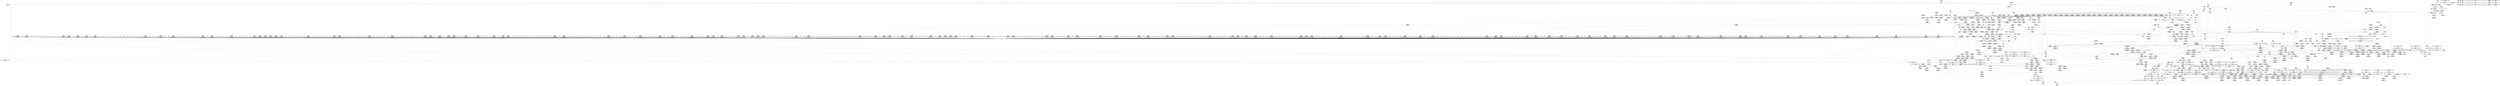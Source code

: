 digraph {
	CE0x518c720 [shape=record,shape=Mrecord,label="{CE0x518c720|80:_i64,_:_CRE_1704,1712_|*MultipleSource*|security/apparmor/include/apparmor.h,117|*LoadInst*|security/apparmor/include/apparmor.h,117}"]
	CE0x51570f0 [shape=record,shape=Mrecord,label="{CE0x51570f0|apparmor_path_truncate:_i_mode|security/apparmor/lsm.c,285|*SummSource*}"]
	CE0x51ec4e0 [shape=record,shape=Mrecord,label="{CE0x51ec4e0|aa_cred_profile:_tmp7|security/apparmor/include/context.h,100|*SummSource*}"]
	CE0x51642c0 [shape=record,shape=Mrecord,label="{CE0x51642c0|i32_7|*Constant*|*SummSink*}"]
	CE0x51f9ac0 [shape=record,shape=Mrecord,label="{CE0x51f9ac0|aa_cred_profile:_lnot|security/apparmor/include/context.h,100|*SummSource*}"]
	"CONST[source:2(external),value:2(dynamic)][purpose:{subject}]"
	CE0x51334d0 [shape=record,shape=Mrecord,label="{CE0x51334d0|mediated_filesystem:_tmp}"]
	CE0x514d250 [shape=record,shape=Mrecord,label="{CE0x514d250|80:_i64,_:_CRE_448,449_}"]
	CE0x5175d50 [shape=record,shape=Mrecord,label="{CE0x5175d50|80:_i64,_:_CRE_560,561_}"]
	CE0x515d9e0 [shape=record,shape=Mrecord,label="{CE0x515d9e0|80:_i64,_:_CRE_144,152_|*MultipleSource*|security/apparmor/include/apparmor.h,117|*LoadInst*|security/apparmor/include/apparmor.h,117}"]
	CE0x51b0470 [shape=record,shape=Mrecord,label="{CE0x51b0470|i64*_getelementptr_inbounds_(_11_x_i64_,_11_x_i64_*___llvm_gcov_ctr58,_i64_0,_i64_1)|*Constant*|*SummSource*}"]
	CE0x516b830 [shape=record,shape=Mrecord,label="{CE0x516b830|i8*_getelementptr_inbounds_(_36_x_i8_,_36_x_i8_*_.str12,_i32_0,_i32_0)|*Constant*}"]
	CE0x5199410 [shape=record,shape=Mrecord,label="{CE0x5199410|aa_cred_profile:_tmp9|security/apparmor/include/context.h,100|*SummSource*}"]
	"CONST[source:0(mediator),value:2(dynamic)][purpose:{object}]"
	CE0x51a0b30 [shape=record,shape=Mrecord,label="{CE0x51a0b30|aa_path_perm:_entry}"]
	CE0x51b29e0 [shape=record,shape=Mrecord,label="{CE0x51b29e0|44:_i32,_48:_i16,_128:_i8*,_:_SCMRE_40,44_|*MultipleSource*|Function::aa_cred_profile&Arg::cred::|security/apparmor/include/context.h,99|security/apparmor/include/context.h,138}"]
	CE0x51791b0 [shape=record,shape=Mrecord,label="{CE0x51791b0|80:_i64,_:_CRE_608,609_}"]
	CE0x517c6e0 [shape=record,shape=Mrecord,label="{CE0x517c6e0|80:_i64,_:_CRE_1209,1210_}"]
	CE0x51b2880 [shape=record,shape=Mrecord,label="{CE0x51b2880|__aa_current_profile:_tmp3|*SummSink*}"]
	CE0x517ccb0 [shape=record,shape=Mrecord,label="{CE0x517ccb0|80:_i64,_:_CRE_1214,1215_}"]
	CE0x5128d90 [shape=record,shape=Mrecord,label="{CE0x5128d90|_call_void_mcount()_#2}"]
	CE0x51da9c0 [shape=record,shape=Mrecord,label="{CE0x51da9c0|aa_cred_profile:_tmp24|security/apparmor/include/context.h,100|*SummSource*}"]
	CE0x5173c90 [shape=record,shape=Mrecord,label="{CE0x5173c90|__aa_current_profile:_do.body}"]
	CE0x519e8e0 [shape=record,shape=Mrecord,label="{CE0x519e8e0|aa_cred_profile:_tmp30|security/apparmor/include/context.h,100|*SummSource*}"]
	CE0x4e07e60 [shape=record,shape=Mrecord,label="{CE0x4e07e60|apparmor_path_truncate:_dentry|security/apparmor/lsm.c,284|*SummSink*}"]
	CE0x5158390 [shape=record,shape=Mrecord,label="{CE0x5158390|apparmor_path_truncate:_tmp9|*LoadInst*|security/apparmor/lsm.c,288}"]
	CE0x51a7600 [shape=record,shape=Mrecord,label="{CE0x51a7600|COLLAPSED:_CRE:_elem_0::|security/apparmor/lsm.c,169}"]
	CE0x517aa20 [shape=record,shape=Mrecord,label="{CE0x517aa20|80:_i64,_:_CRE_631,632_}"]
	CE0x515ac10 [shape=record,shape=Mrecord,label="{CE0x515ac10|i32_10|*Constant*|*SummSource*}"]
	CE0x51d9f60 [shape=record,shape=Mrecord,label="{CE0x51d9f60|i64*_getelementptr_inbounds_(_16_x_i64_,_16_x_i64_*___llvm_gcov_ctr46,_i64_0,_i64_9)|*Constant*}"]
	CE0x517e1f0 [shape=record,shape=Mrecord,label="{CE0x517e1f0|80:_i64,_:_CRE_1234,1235_}"]
	CE0x518e0b0 [shape=record,shape=Mrecord,label="{CE0x518e0b0|80:_i64,_:_CRE_1816,1824_|*MultipleSource*|security/apparmor/include/apparmor.h,117|*LoadInst*|security/apparmor/include/apparmor.h,117}"]
	CE0x518f030 [shape=record,shape=Mrecord,label="{CE0x518f030|80:_i64,_:_CRE_1873,1874_}"]
	CE0x5128e00 [shape=record,shape=Mrecord,label="{CE0x5128e00|apparmor_path_truncate:_cond|security/apparmor/lsm.c, 284|*SummSink*}"]
	CE0x5183220 [shape=record,shape=Mrecord,label="{CE0x5183220|80:_i64,_:_CRE_1328,1329_}"]
	CE0x51165b0 [shape=record,shape=Mrecord,label="{CE0x51165b0|apparmor_path_truncate:_if.end|*SummSink*}"]
	CE0x5148ad0 [shape=record,shape=Mrecord,label="{CE0x5148ad0|80:_i64,_:_CRE_410,411_}"]
	CE0x5148cf0 [shape=record,shape=Mrecord,label="{CE0x5148cf0|80:_i64,_:_CRE_412,413_}"]
	CE0x51780b0 [shape=record,shape=Mrecord,label="{CE0x51780b0|80:_i64,_:_CRE_592,593_}"]
	CE0x5182670 [shape=record,shape=Mrecord,label="{CE0x5182670|80:_i64,_:_CRE_1317,1318_}"]
	CE0x51829a0 [shape=record,shape=Mrecord,label="{CE0x51829a0|80:_i64,_:_CRE_1320,1321_}"]
	CE0x5147650 [shape=record,shape=Mrecord,label="{CE0x5147650|80:_i64,_:_CRE_392,393_}"]
	CE0x51f1d70 [shape=record,shape=Mrecord,label="{CE0x51f1d70|44:_i32,_48:_i16,_128:_i8*,_:_SCMRE_136,144_|*MultipleSource*|Function::aa_cred_profile&Arg::cred::|security/apparmor/include/context.h,99|security/apparmor/include/context.h,138}"]
	CE0x51281b0 [shape=record,shape=Mrecord,label="{CE0x51281b0|_call_void_mcount()_#2|*SummSource*}"]
	CE0x517ad50 [shape=record,shape=Mrecord,label="{CE0x517ad50|80:_i64,_:_CRE_648,656_|*MultipleSource*|security/apparmor/include/apparmor.h,117|*LoadInst*|security/apparmor/include/apparmor.h,117}"]
	CE0x51749e0 [shape=record,shape=Mrecord,label="{CE0x51749e0|80:_i64,_:_CRE_464,472_|*MultipleSource*|security/apparmor/include/apparmor.h,117|*LoadInst*|security/apparmor/include/apparmor.h,117}"]
	CE0x51f3060 [shape=record,shape=Mrecord,label="{CE0x51f3060|aa_cred_profile:_expval|security/apparmor/include/context.h,100|*SummSink*}"]
	CE0x51861f0 [shape=record,shape=Mrecord,label="{CE0x51861f0|80:_i64,_:_CRE_1373,1374_}"]
	CE0x517b570 [shape=record,shape=Mrecord,label="{CE0x517b570|80:_i64,_:_CRE_680,696_|*MultipleSource*|security/apparmor/include/apparmor.h,117|*LoadInst*|security/apparmor/include/apparmor.h,117}"]
	CE0x519aca0 [shape=record,shape=Mrecord,label="{CE0x519aca0|common_perm:_tmp6|security/apparmor/lsm.c,169|*SummSink*}"]
	CE0x517f730 [shape=record,shape=Mrecord,label="{CE0x517f730|80:_i64,_:_CRE_1254,1255_}"]
	CE0x5134c30 [shape=record,shape=Mrecord,label="{CE0x5134c30|apparmor_path_truncate:_dentry|security/apparmor/lsm.c,284}"]
	CE0x5152980 [shape=record,shape=Mrecord,label="{CE0x5152980|i64_0|*Constant*}"]
	CE0x5163f30 [shape=record,shape=Mrecord,label="{CE0x5163f30|common_perm:_entry|*SummSink*}"]
	CE0x5191af0 [shape=record,shape=Mrecord,label="{CE0x5191af0|__aa_current_profile:_tobool|security/apparmor/include/context.h,138|*SummSource*}"]
	CE0x5168ec0 [shape=record,shape=Mrecord,label="{CE0x5168ec0|apparmor_path_truncate:_tmp25|security/apparmor/lsm.c,293}"]
	CE0x5140250 [shape=record,shape=Mrecord,label="{CE0x5140250|i64*_getelementptr_inbounds_(_16_x_i64_,_16_x_i64_*___llvm_gcov_ctr46,_i64_0,_i64_8)|*Constant*|*SummSource*}"]
	CE0x5186f60 [shape=record,shape=Mrecord,label="{CE0x5186f60|80:_i64,_:_CRE_1592,1596_|*MultipleSource*|security/apparmor/include/apparmor.h,117|*LoadInst*|security/apparmor/include/apparmor.h,117}"]
	CE0x515e7c0 [shape=record,shape=Mrecord,label="{CE0x515e7c0|aa_path_perm:_profile|Function::aa_path_perm&Arg::profile::|*SummSource*}"]
	CE0x51bbfd0 [shape=record,shape=Mrecord,label="{CE0x51bbfd0|COLLAPSED:_GCMRE___llvm_gcov_ctr46_internal_global_16_x_i64_zeroinitializer:_elem_0:default:}"]
	CE0x516cc60 [shape=record,shape=Mrecord,label="{CE0x516cc60|i64*_getelementptr_inbounds_(_11_x_i64_,_11_x_i64_*___llvm_gcov_ctr58,_i64_0,_i64_9)|*Constant*|*SummSource*}"]
	CE0x5198710 [shape=record,shape=Mrecord,label="{CE0x5198710|aa_cred_profile:_tmp29|security/apparmor/include/context.h,100|*SummSink*}"]
	CE0x51dc360 [shape=record,shape=Mrecord,label="{CE0x51dc360|aa_cred_profile:_tmp22|security/apparmor/include/context.h,100|*SummSource*}"]
	CE0x51f26a0 [shape=record,shape=Mrecord,label="{CE0x51f26a0|aa_cred_profile:_conv|security/apparmor/include/context.h,100|*SummSource*}"]
	CE0x51ce540 [shape=record,shape=Mrecord,label="{CE0x51ce540|i32_78|*Constant*}"]
	CE0x518e490 [shape=record,shape=Mrecord,label="{CE0x518e490|80:_i64,_:_CRE_1832,1840_|*MultipleSource*|security/apparmor/include/apparmor.h,117|*LoadInst*|security/apparmor/include/apparmor.h,117}"]
	CE0x5171f60 [shape=record,shape=Mrecord,label="{CE0x5171f60|80:_i64,_:_CRE_439,440_}"]
	CE0x5173ff0 [shape=record,shape=Mrecord,label="{CE0x5173ff0|get_current:_tmp4|./arch/x86/include/asm/current.h,14|*SummSource*}"]
	CE0x51782d0 [shape=record,shape=Mrecord,label="{CE0x51782d0|80:_i64,_:_CRE_594,595_}"]
	CE0x51ce140 [shape=record,shape=Mrecord,label="{CE0x51ce140|_ret_%struct.task_struct*_%tmp4,_!dbg_!15471|./arch/x86/include/asm/current.h,14|*SummSource*}"]
	CE0x515fb70 [shape=record,shape=Mrecord,label="{CE0x515fb70|aa_path_perm:_cond|Function::aa_path_perm&Arg::cond::|*SummSource*}"]
	CE0x518dcd0 [shape=record,shape=Mrecord,label="{CE0x518dcd0|80:_i64,_:_CRE_1800,1804_|*MultipleSource*|security/apparmor/include/apparmor.h,117|*LoadInst*|security/apparmor/include/apparmor.h,117}"]
	CE0x51bba60 [shape=record,shape=Mrecord,label="{CE0x51bba60|44:_i32,_48:_i16,_128:_i8*,_:_SCMRE_8,16_|*MultipleSource*|Function::aa_cred_profile&Arg::cred::|security/apparmor/include/context.h,99|security/apparmor/include/context.h,138}"]
	CE0x51b98a0 [shape=record,shape=Mrecord,label="{CE0x51b98a0|aa_cred_profile:_if.then|*SummSource*}"]
	CE0x5176130 [shape=record,shape=Mrecord,label="{CE0x5176130|80:_i64,_:_CRE_562,563_}"]
	CE0x514d580 [shape=record,shape=Mrecord,label="{CE0x514d580|80:_i64,_:_CRE_451,452_}"]
	CE0x5186d70 [shape=record,shape=Mrecord,label="{CE0x5186d70|80:_i64,_:_CRE_1584,1592_|*MultipleSource*|security/apparmor/include/apparmor.h,117|*LoadInst*|security/apparmor/include/apparmor.h,117}"]
	CE0x51b4cc0 [shape=record,shape=Mrecord,label="{CE0x51b4cc0|get_current:_tmp4|./arch/x86/include/asm/current.h,14|*SummSink*}"]
	CE0x5181930 [shape=record,shape=Mrecord,label="{CE0x5181930|80:_i64,_:_CRE_1305,1306_}"]
	CE0x5156250 [shape=record,shape=Mrecord,label="{CE0x5156250|aa_cred_profile:_do.body6|*SummSource*}"]
	CE0x51564a0 [shape=record,shape=Mrecord,label="{CE0x51564a0|aa_cred_profile:_do.end}"]
	CE0x51b69a0 [shape=record,shape=Mrecord,label="{CE0x51b69a0|_call_void_mcount()_#2|*SummSource*}"]
	CE0x5191570 [shape=record,shape=Mrecord,label="{CE0x5191570|common_perm:_tmp1|*SummSource*}"]
	CE0x517fc80 [shape=record,shape=Mrecord,label="{CE0x517fc80|80:_i64,_:_CRE_1259,1260_}"]
	CE0x5148e00 [shape=record,shape=Mrecord,label="{CE0x5148e00|80:_i64,_:_CRE_413,414_}"]
	CE0x51536f0 [shape=record,shape=Mrecord,label="{CE0x51536f0|get_current:_bb}"]
	CE0x51f0630 [shape=record,shape=Mrecord,label="{CE0x51f0630|i64*_getelementptr_inbounds_(_16_x_i64_,_16_x_i64_*___llvm_gcov_ctr46,_i64_0,_i64_7)|*Constant*}"]
	CE0x515def0 [shape=record,shape=Mrecord,label="{CE0x515def0|80:_i64,_:_CRE_176,184_|*MultipleSource*|security/apparmor/include/apparmor.h,117|*LoadInst*|security/apparmor/include/apparmor.h,117}"]
	CE0x5157030 [shape=record,shape=Mrecord,label="{CE0x5157030|apparmor_path_truncate:_i_mode|security/apparmor/lsm.c,285}"]
	CE0x516be20 [shape=record,shape=Mrecord,label="{CE0x516be20|i32_138|*Constant*|*SummSource*}"]
	CE0x5182bc0 [shape=record,shape=Mrecord,label="{CE0x5182bc0|80:_i64,_:_CRE_1322,1323_}"]
	CE0x515db90 [shape=record,shape=Mrecord,label="{CE0x515db90|80:_i64,_:_CRE_152,160_|*MultipleSource*|security/apparmor/include/apparmor.h,117|*LoadInst*|security/apparmor/include/apparmor.h,117}"]
	CE0x5196100 [shape=record,shape=Mrecord,label="{CE0x5196100|aa_cred_profile:_do.cond|*SummSource*}"]
	CE0x51a4130 [shape=record,shape=Mrecord,label="{CE0x51a4130|aa_cred_profile:_tmp5|security/apparmor/include/context.h,99}"]
	CE0x51704e0 [shape=record,shape=Mrecord,label="{CE0x51704e0|GLOBAL:_get_current|*Constant*}"]
	CE0x51d9bc0 [shape=record,shape=Mrecord,label="{CE0x51d9bc0|i64_12|*Constant*}"]
	CE0x5186520 [shape=record,shape=Mrecord,label="{CE0x5186520|80:_i64,_:_CRE_1376,1384_|*MultipleSource*|security/apparmor/include/apparmor.h,117|*LoadInst*|security/apparmor/include/apparmor.h,117}"]
	CE0x51a6e60 [shape=record,shape=Mrecord,label="{CE0x51a6e60|__aa_current_profile:_entry|*SummSink*}"]
	CE0x5132680 [shape=record,shape=Mrecord,label="{CE0x5132680|mediated_filesystem:_tmp|*SummSink*}"]
	CE0x5192050 [shape=record,shape=Mrecord,label="{CE0x5192050|common_perm:_bb|*SummSource*}"]
	CE0x5172ef0 [shape=record,shape=Mrecord,label="{CE0x5172ef0|common_perm:_tmp9|security/apparmor/lsm.c,172|*SummSink*}"]
	CE0x514d9c0 [shape=record,shape=Mrecord,label="{CE0x514d9c0|80:_i64,_:_CRE_455,456_}"]
	CE0x51f2c10 [shape=record,shape=Mrecord,label="{CE0x51f2c10|GLOBAL:_llvm.expect.i64|*Constant*|*SummSink*}"]
	CE0x51984c0 [shape=record,shape=Mrecord,label="{CE0x51984c0|aa_cred_profile:_security|security/apparmor/include/context.h,99|*SummSource*}"]
	CE0x51998a0 [shape=record,shape=Mrecord,label="{CE0x51998a0|common_perm:_tmp4|security/apparmor/lsm.c,169|*SummSource*}"]
	CE0x5152da0 [shape=record,shape=Mrecord,label="{CE0x5152da0|aa_cred_profile:_cred|Function::aa_cred_profile&Arg::cred::|*SummSource*}"]
	CE0x5128140 [shape=record,shape=Mrecord,label="{CE0x5128140|i32_0|*Constant*}"]
	CE0x5142860 [shape=record,shape=Mrecord,label="{CE0x5142860|aa_cred_profile:_tmp20|security/apparmor/include/context.h,100|*SummSource*}"]
	CE0x5191970 [shape=record,shape=Mrecord,label="{CE0x5191970|__aa_current_profile:_tobool|security/apparmor/include/context.h,138}"]
	CE0x5162f00 [shape=record,shape=Mrecord,label="{CE0x5162f00|_ret_i1_%lnot,_!dbg_!15473|security/apparmor/include/apparmor.h,117}"]
	CE0x51a0c50 [shape=record,shape=Mrecord,label="{CE0x51a0c50|aa_path_perm:_entry|*SummSource*}"]
	CE0x5188ba0 [shape=record,shape=Mrecord,label="{CE0x5188ba0|80:_i64,_:_CRE_1634,1635_}"]
	CE0x514f470 [shape=record,shape=Mrecord,label="{CE0x514f470|i64_4|*Constant*|*SummSource*}"]
	CE0x5179e70 [shape=record,shape=Mrecord,label="{CE0x5179e70|80:_i64,_:_CRE_620,621_}"]
	CE0x4cf9040 [shape=record,shape=Mrecord,label="{CE0x4cf9040|apparmor_path_truncate:_tmp12|security/apparmor/lsm.c,288|*SummSource*}"]
	CE0x4cf9270 [shape=record,shape=Mrecord,label="{CE0x4cf9270|0:_i16,_4:_i32,_8:_i16,_40:_%struct.super_block*,_72:_i32,_:_SCMRE_4,6_|*MultipleSource*|security/apparmor/lsm.c, 284|security/apparmor/lsm.c,284}"]
	CE0x5183110 [shape=record,shape=Mrecord,label="{CE0x5183110|80:_i64,_:_CRE_1327,1328_}"]
	CE0x5154800 [shape=record,shape=Mrecord,label="{CE0x5154800|apparmor_path_truncate:_tmp17|security/apparmor/lsm.c,288|*SummSource*}"]
	CE0x517eda0 [shape=record,shape=Mrecord,label="{CE0x517eda0|80:_i64,_:_CRE_1245,1246_}"]
	CE0x51966a0 [shape=record,shape=Mrecord,label="{CE0x51966a0|__aa_current_profile:_entry}"]
	CE0x516f2d0 [shape=record,shape=Mrecord,label="{CE0x516f2d0|__aa_current_profile:_tmp19|security/apparmor/include/context.h,138|*SummSink*}"]
	CE0x515ee30 [shape=record,shape=Mrecord,label="{CE0x515ee30|aa_path_perm:_path|Function::aa_path_perm&Arg::path::|*SummSink*}"]
	CE0x5149020 [shape=record,shape=Mrecord,label="{CE0x5149020|80:_i64,_:_CRE_415,416_}"]
	CE0x51b1e20 [shape=record,shape=Mrecord,label="{CE0x51b1e20|GLOBAL:___aa_current_profile.__warned|Global_var:__aa_current_profile.__warned}"]
	CE0x5165130 [shape=record,shape=Mrecord,label="{CE0x5165130|common_perm:_mask|Function::common_perm&Arg::mask::|*SummSource*}"]
	CE0x51ef750 [shape=record,shape=Mrecord,label="{CE0x51ef750|aa_cred_profile:_tmp15|security/apparmor/include/context.h,100|*SummSink*}"]
	CE0x5133130 [shape=record,shape=Mrecord,label="{CE0x5133130|apparmor_path_truncate:_d_inode|security/apparmor/lsm.c,284|*SummSource*}"]
	CE0x517d530 [shape=record,shape=Mrecord,label="{CE0x517d530|80:_i64,_:_CRE_1222,1223_}"]
	CE0x5199040 [shape=record,shape=Mrecord,label="{CE0x5199040|aa_cred_profile:_tmp8|security/apparmor/include/context.h,100|*SummSink*}"]
	CE0x51f2a90 [shape=record,shape=Mrecord,label="{CE0x51f2a90|GLOBAL:_llvm.expect.i64|*Constant*}"]
	CE0x5149680 [shape=record,shape=Mrecord,label="{CE0x5149680|80:_i64,_:_CRE_421,422_}"]
	CE0x5179d60 [shape=record,shape=Mrecord,label="{CE0x5179d60|80:_i64,_:_CRE_619,620_}"]
	CE0x5148140 [shape=record,shape=Mrecord,label="{CE0x5148140|80:_i64,_:_CRE_401,402_}"]
	CE0x5183000 [shape=record,shape=Mrecord,label="{CE0x5183000|80:_i64,_:_CRE_1326,1327_}"]
	CE0x516f1f0 [shape=record,shape=Mrecord,label="{CE0x516f1f0|__aa_current_profile:_tmp19|security/apparmor/include/context.h,138}"]
	CE0x51746b0 [shape=record,shape=Mrecord,label="{CE0x51746b0|80:_i64,_:_CRE_461,462_}"]
	CE0x51ebb60 [shape=record,shape=Mrecord,label="{CE0x51ebb60|aa_cred_profile:_lor.end}"]
	CE0x5114d00 [shape=record,shape=Mrecord,label="{CE0x5114d00|apparmor_path_truncate:_d_inode|security/apparmor/lsm.c,284}"]
	CE0x51a4ff0 [shape=record,shape=Mrecord,label="{CE0x51a4ff0|common_perm:_if.then}"]
	CE0x51af6a0 [shape=record,shape=Mrecord,label="{CE0x51af6a0|__aa_current_profile:_do.end}"]
	CE0x5128770 [shape=record,shape=Mrecord,label="{CE0x5128770|mediated_filesystem:_tmp1}"]
	CE0x5170820 [shape=record,shape=Mrecord,label="{CE0x5170820|GLOBAL:_get_current|*Constant*|*SummSink*}"]
	CE0x514e620 [shape=record,shape=Mrecord,label="{CE0x514e620|i64*_getelementptr_inbounds_(_8_x_i64_,_8_x_i64_*___llvm_gcov_ctr63,_i64_0,_i64_5)|*Constant*|*SummSink*}"]
	CE0x515b050 [shape=record,shape=Mrecord,label="{CE0x515b050|mediated_filesystem:_s_flags|security/apparmor/include/apparmor.h,117}"]
	CE0x51971e0 [shape=record,shape=Mrecord,label="{CE0x51971e0|44:_i32,_48:_i16,_128:_i8*,_:_SCMRE_36,40_|*MultipleSource*|Function::aa_cred_profile&Arg::cred::|security/apparmor/include/context.h,99|security/apparmor/include/context.h,138}"]
	CE0x51cf370 [shape=record,shape=Mrecord,label="{CE0x51cf370|__aa_current_profile:_tmp21|security/apparmor/include/context.h,138|*SummSink*}"]
	CE0x518cd50 [shape=record,shape=Mrecord,label="{CE0x518cd50|80:_i64,_:_CRE_1728,1736_|*MultipleSource*|security/apparmor/include/apparmor.h,117|*LoadInst*|security/apparmor/include/apparmor.h,117}"]
	CE0x5191e00 [shape=record,shape=Mrecord,label="{CE0x5191e00|common_perm:_if.end|*SummSink*}"]
	CE0x5159ce0 [shape=record,shape=Mrecord,label="{CE0x5159ce0|i64_0|*Constant*}"]
	CE0x51641b0 [shape=record,shape=Mrecord,label="{CE0x51641b0|i32_7|*Constant*|*SummSource*}"]
	CE0x5188980 [shape=record,shape=Mrecord,label="{CE0x5188980|80:_i64,_:_CRE_1632,1633_}"]
	CE0x51812d0 [shape=record,shape=Mrecord,label="{CE0x51812d0|80:_i64,_:_CRE_1280,1288_|*MultipleSource*|security/apparmor/include/apparmor.h,117|*LoadInst*|security/apparmor/include/apparmor.h,117}"]
	CE0x5163ca0 [shape=record,shape=Mrecord,label="{CE0x5163ca0|common_perm:_entry}"]
	CE0x51317c0 [shape=record,shape=Mrecord,label="{CE0x51317c0|i32_1|*Constant*|*SummSource*}"]
	CE0x51b5610 [shape=record,shape=Mrecord,label="{CE0x51b5610|i64*_getelementptr_inbounds_(_16_x_i64_,_16_x_i64_*___llvm_gcov_ctr46,_i64_0,_i64_0)|*Constant*}"]
	CE0x51bae90 [shape=record,shape=Mrecord,label="{CE0x51bae90|__aa_current_profile:_tmp6|security/apparmor/include/context.h,138|*SummSink*}"]
	CE0x5189b90 [shape=record,shape=Mrecord,label="{CE0x5189b90|80:_i64,_:_CRE_1649,1650_}"]
	CE0x51ce9b0 [shape=record,shape=Mrecord,label="{CE0x51ce9b0|__aa_current_profile:_cred|security/apparmor/include/context.h,138|*SummSource*}"]
	CE0x51a70c0 [shape=record,shape=Mrecord,label="{CE0x51a70c0|__aa_current_profile:_tmp2}"]
	CE0x51b6d90 [shape=record,shape=Mrecord,label="{CE0x51b6d90|__aa_current_profile:_tmp5|security/apparmor/include/context.h,138|*SummSink*}"]
	CE0x518a1f0 [shape=record,shape=Mrecord,label="{CE0x518a1f0|80:_i64,_:_CRE_1655,1656_}"]
	CE0x518aeb0 [shape=record,shape=Mrecord,label="{CE0x518aeb0|80:_i64,_:_CRE_1667,1668_}"]
	CE0x517f2f0 [shape=record,shape=Mrecord,label="{CE0x517f2f0|80:_i64,_:_CRE_1250,1251_}"]
	CE0x5189860 [shape=record,shape=Mrecord,label="{CE0x5189860|80:_i64,_:_CRE_1646,1647_}"]
	CE0x5164900 [shape=record,shape=Mrecord,label="{CE0x5164900|common_perm:_path|Function::common_perm&Arg::path::|*SummSource*}"]
	CE0x51a33b0 [shape=record,shape=Mrecord,label="{CE0x51a33b0|i64*_getelementptr_inbounds_(_2_x_i64_,_2_x_i64_*___llvm_gcov_ctr112,_i64_0,_i64_0)|*Constant*}"]
	CE0x5192a80 [shape=record,shape=Mrecord,label="{CE0x5192a80|i64_2|*Constant*}"]
	CE0x514d140 [shape=record,shape=Mrecord,label="{CE0x514d140|80:_i64,_:_CRE_447,448_}"]
	CE0x51efa30 [shape=record,shape=Mrecord,label="{CE0x51efa30|aa_cred_profile:_tmp16|security/apparmor/include/context.h,100}"]
	CE0x51ef0e0 [shape=record,shape=Mrecord,label="{CE0x51ef0e0|aa_cred_profile:_tmp14|security/apparmor/include/context.h,100|*SummSink*}"]
	CE0x5187b00 [shape=record,shape=Mrecord,label="{CE0x5187b00|80:_i64,_:_CRE_1618,1619_}"]
	CE0x5153ce0 [shape=record,shape=Mrecord,label="{CE0x5153ce0|i32_11|*Constant*|*SummSource*}"]
	CE0x5183550 [shape=record,shape=Mrecord,label="{CE0x5183550|80:_i64,_:_CRE_1331,1332_}"]
	CE0x5181b20 [shape=record,shape=Mrecord,label="{CE0x5181b20|80:_i64,_:_CRE_1306,1307_}"]
	CE0x517ca40 [shape=record,shape=Mrecord,label="{CE0x517ca40|80:_i64,_:_CRE_1211,1212_}"]
	CE0x515f2e0 [shape=record,shape=Mrecord,label="{CE0x515f2e0|aa_path_perm:_flags|Function::aa_path_perm&Arg::flags::|*SummSink*}"]
	CE0x519a710 [shape=record,shape=Mrecord,label="{CE0x519a710|common_perm:_tmp5|security/apparmor/lsm.c,169|*SummSource*}"]
	CE0x510d6f0 [shape=record,shape=Mrecord,label="{CE0x510d6f0|apparmor_path_truncate:_entry|*SummSource*}"]
	CE0x5135140 [shape=record,shape=Mrecord,label="{CE0x5135140|apparmor_path_truncate:_tmp11|security/apparmor/lsm.c,288|*SummSource*}"]
	CE0x519e130 [shape=record,shape=Mrecord,label="{CE0x519e130|i64*_getelementptr_inbounds_(_16_x_i64_,_16_x_i64_*___llvm_gcov_ctr46,_i64_0,_i64_14)|*Constant*|*SummSink*}"]
	CE0x51967b0 [shape=record,shape=Mrecord,label="{CE0x51967b0|__aa_current_profile:_tmp4|security/apparmor/include/context.h,138}"]
	CE0x51a45a0 [shape=record,shape=Mrecord,label="{CE0x51a45a0|i64*_getelementptr_inbounds_(_16_x_i64_,_16_x_i64_*___llvm_gcov_ctr46,_i64_0,_i64_1)|*Constant*}"]
	CE0x519efc0 [shape=record,shape=Mrecord,label="{CE0x519efc0|i64*_getelementptr_inbounds_(_5_x_i64_,_5_x_i64_*___llvm_gcov_ctr57,_i64_0,_i64_3)|*Constant*}"]
	CE0x5143bd0 [shape=record,shape=Mrecord,label="{CE0x5143bd0|aa_cred_profile:_tmp6|security/apparmor/include/context.h,100}"]
	CE0x518f390 [shape=record,shape=Mrecord,label="{CE0x518f390|80:_i64,_:_CRE_1875,1876_}"]
	CE0x5144080 [shape=record,shape=Mrecord,label="{CE0x5144080|i64_0|*Constant*}"]
	CE0x5153d50 [shape=record,shape=Mrecord,label="{CE0x5153d50|i32_11|*Constant*}"]
	CE0x51462f0 [shape=record,shape=Mrecord,label="{CE0x51462f0|80:_i64,_:_CRE_312,320_|*MultipleSource*|security/apparmor/include/apparmor.h,117|*LoadInst*|security/apparmor/include/apparmor.h,117}"]
	CE0x51ba510 [shape=record,shape=Mrecord,label="{CE0x51ba510|__aa_current_profile:_land.lhs.true2|*SummSink*}"]
	CE0x5189530 [shape=record,shape=Mrecord,label="{CE0x5189530|80:_i64,_:_CRE_1643,1644_}"]
	CE0x5182560 [shape=record,shape=Mrecord,label="{CE0x5182560|80:_i64,_:_CRE_1316,1317_}"]
	CE0x514d690 [shape=record,shape=Mrecord,label="{CE0x514d690|80:_i64,_:_CRE_452,453_}"]
	CE0x5187530 [shape=record,shape=Mrecord,label="{CE0x5187530|80:_i64,_:_CRE_1608,1612_|*MultipleSource*|security/apparmor/include/apparmor.h,117|*LoadInst*|security/apparmor/include/apparmor.h,117}"]
	CE0x5177720 [shape=record,shape=Mrecord,label="{CE0x5177720|80:_i64,_:_CRE_583,584_}"]
	CE0x5197770 [shape=record,shape=Mrecord,label="{CE0x5197770|common_perm:_cmp|security/apparmor/lsm.c,169|*SummSink*}"]
	CE0x5157920 [shape=record,shape=Mrecord,label="{CE0x5157920|apparmor_path_truncate:_tmp8|security/apparmor/lsm.c,285|*SummSink*}"]
	CE0x51af210 [shape=record,shape=Mrecord,label="{CE0x51af210|get_current:_tmp3}"]
	CE0x514d360 [shape=record,shape=Mrecord,label="{CE0x514d360|80:_i64,_:_CRE_449,450_}"]
	CE0x518a410 [shape=record,shape=Mrecord,label="{CE0x518a410|80:_i64,_:_CRE_1657,1658_}"]
	CE0x5170d10 [shape=record,shape=Mrecord,label="{CE0x5170d10|__aa_current_profile:_tmp17|security/apparmor/include/context.h,138|*SummSource*}"]
	CE0x515b970 [shape=record,shape=Mrecord,label="{CE0x515b970|80:_i64,_:_CRE_16,20_|*MultipleSource*|security/apparmor/include/apparmor.h,117|*LoadInst*|security/apparmor/include/apparmor.h,117}"]
	CE0x519b030 [shape=record,shape=Mrecord,label="{CE0x519b030|aa_cred_profile:_tmp27|security/apparmor/include/context.h,100}"]
	CE0x518f440 [shape=record,shape=Mrecord,label="{CE0x518f440|80:_i64,_:_CRE_1876,1877_}"]
	CE0x5159da0 [shape=record,shape=Mrecord,label="{CE0x5159da0|i64_0|*Constant*|*SummSource*}"]
	CE0x5188cb0 [shape=record,shape=Mrecord,label="{CE0x5188cb0|80:_i64,_:_CRE_1635,1636_}"]
	CE0x514ec50 [shape=record,shape=Mrecord,label="{CE0x514ec50|apparmor_path_truncate:_tmp18|security/apparmor/lsm.c,288|*SummSource*}"]
	CE0x517caf0 [shape=record,shape=Mrecord,label="{CE0x517caf0|80:_i64,_:_CRE_1212,1213_}"]
	CE0x51b0860 [shape=record,shape=Mrecord,label="{CE0x51b0860|aa_cred_profile:_do.end8|*SummSink*}"]
	CE0x516f8b0 [shape=record,shape=Mrecord,label="{CE0x516f8b0|__aa_current_profile:_tmp20|security/apparmor/include/context.h,138|*SummSource*}"]
	CE0x518a960 [shape=record,shape=Mrecord,label="{CE0x518a960|80:_i64,_:_CRE_1662,1663_}"]
	CE0x516e2c0 [shape=record,shape=Mrecord,label="{CE0x516e2c0|_call_void_lockdep_rcu_suspicious(i8*_getelementptr_inbounds_(_36_x_i8_,_36_x_i8_*_.str12,_i32_0,_i32_0),_i32_138,_i8*_getelementptr_inbounds_(_45_x_i8_,_45_x_i8_*_.str14,_i32_0,_i32_0))_#7,_!dbg_!15483|security/apparmor/include/context.h,138}"]
	CE0x4e08710 [shape=record,shape=Mrecord,label="{CE0x4e08710|apparmor_path_truncate:_tmp2|*LoadInst*|security/apparmor/lsm.c,284|*SummSource*}"]
	CE0x518c940 [shape=record,shape=Mrecord,label="{CE0x518c940|80:_i64,_:_CRE_1712,1720_|*MultipleSource*|security/apparmor/include/apparmor.h,117|*LoadInst*|security/apparmor/include/apparmor.h,117}"]
	CE0x5180c70 [shape=record,shape=Mrecord,label="{CE0x5180c70|80:_i64,_:_CRE_1274,1275_}"]
	CE0x5185200 [shape=record,shape=Mrecord,label="{CE0x5185200|80:_i64,_:_CRE_1358,1359_}"]
	CE0x518cb60 [shape=record,shape=Mrecord,label="{CE0x518cb60|80:_i64,_:_CRE_1720,1728_|*MultipleSource*|security/apparmor/include/apparmor.h,117|*LoadInst*|security/apparmor/include/apparmor.h,117}"]
	CE0x5153150 [shape=record,shape=Mrecord,label="{CE0x5153150|_ret_%struct.aa_profile*_%tmp34,_!dbg_!15510|security/apparmor/include/context.h,101|*SummSource*}"]
	CE0x5166490 [shape=record,shape=Mrecord,label="{CE0x5166490|i64*_getelementptr_inbounds_(_8_x_i64_,_8_x_i64_*___llvm_gcov_ctr63,_i64_0,_i64_7)|*Constant*|*SummSource*}"]
	CE0x516f7b0 [shape=record,shape=Mrecord,label="{CE0x516f7b0|__aa_current_profile:_tmp20|security/apparmor/include/context.h,138}"]
	CE0x5162a80 [shape=record,shape=Mrecord,label="{CE0x5162a80|mediated_filesystem:_inode|Function::mediated_filesystem&Arg::inode::}"]
	CE0x51de920 [shape=record,shape=Mrecord,label="{CE0x51de920|aa_cred_profile:_tmp33|security/apparmor/include/context.h,101}"]
	CE0x5197450 [shape=record,shape=Mrecord,label="{CE0x5197450|common_perm:_cmp|security/apparmor/lsm.c,169}"]
	CE0x51ecbb0 [shape=record,shape=Mrecord,label="{CE0x51ecbb0|44:_i32,_48:_i16,_128:_i8*,_:_SCMRE_56,64_|*MultipleSource*|Function::aa_cred_profile&Arg::cred::|security/apparmor/include/context.h,99|security/apparmor/include/context.h,138}"]
	CE0x5198c00 [shape=record,shape=Mrecord,label="{CE0x5198c00|i64*_getelementptr_inbounds_(_16_x_i64_,_16_x_i64_*___llvm_gcov_ctr46,_i64_0,_i64_14)|*Constant*|*SummSource*}"]
	CE0x5185420 [shape=record,shape=Mrecord,label="{CE0x5185420|80:_i64,_:_CRE_1360,1361_}"]
	CE0x51bd0b0 [shape=record,shape=Mrecord,label="{CE0x51bd0b0|__aa_current_profile:_tmp10|security/apparmor/include/context.h,138|*SummSink*}"]
	CE0x5183330 [shape=record,shape=Mrecord,label="{CE0x5183330|80:_i64,_:_CRE_1329,1330_}"]
	CE0x5192be0 [shape=record,shape=Mrecord,label="{CE0x5192be0|i64_3|*Constant*}"]
	CE0x51eeed0 [shape=record,shape=Mrecord,label="{CE0x51eeed0|i64_5|*Constant*}"]
	CE0x51b4a40 [shape=record,shape=Mrecord,label="{CE0x51b4a40|__aa_current_profile:_tmp9|security/apparmor/include/context.h,138|*SummSource*}"]
	CE0x516d7f0 [shape=record,shape=Mrecord,label="{CE0x516d7f0|__aa_current_profile:_tmp16|security/apparmor/include/context.h,138|*SummSink*}"]
	CE0x51d8630 [shape=record,shape=Mrecord,label="{CE0x51d8630|aa_cred_profile:_tobool1|security/apparmor/include/context.h,100|*SummSink*}"]
	CE0x5178b50 [shape=record,shape=Mrecord,label="{CE0x5178b50|80:_i64,_:_CRE_602,603_}"]
	CE0x51770c0 [shape=record,shape=Mrecord,label="{CE0x51770c0|80:_i64,_:_CRE_577,578_}"]
	CE0x518f820 [shape=record,shape=Mrecord,label="{CE0x518f820|80:_i64,_:_CRE_1880,1884_|*MultipleSource*|security/apparmor/include/apparmor.h,117|*LoadInst*|security/apparmor/include/apparmor.h,117}"]
	CE0x51db700 [shape=record,shape=Mrecord,label="{CE0x51db700|i64*_getelementptr_inbounds_(_16_x_i64_,_16_x_i64_*___llvm_gcov_ctr46,_i64_0,_i64_12)|*Constant*|*SummSource*}"]
	CE0x518c3f0 [shape=record,shape=Mrecord,label="{CE0x518c3f0|80:_i64,_:_CRE_1687,1688_}"]
	CE0x4cf9330 [shape=record,shape=Mrecord,label="{CE0x4cf9330|apparmor_path_truncate:_path|Function::apparmor_path_truncate&Arg::path::}"]
	CE0x5156360 [shape=record,shape=Mrecord,label="{CE0x5156360|aa_cred_profile:_do.body6|*SummSink*}"]
	CE0x5197950 [shape=record,shape=Mrecord,label="{CE0x5197950|i64_2|*Constant*}"]
	CE0x5133f40 [shape=record,shape=Mrecord,label="{CE0x5133f40|COLLAPSED:_GCMRE___llvm_gcov_ctr57_internal_global_5_x_i64_zeroinitializer:_elem_0:default:}"]
	CE0x5178c60 [shape=record,shape=Mrecord,label="{CE0x5178c60|80:_i64,_:_CRE_603,604_}"]
	CE0x5166c10 [shape=record,shape=Mrecord,label="{CE0x5166c10|mediated_filesystem:_bb}"]
	CE0x5184210 [shape=record,shape=Mrecord,label="{CE0x5184210|80:_i64,_:_CRE_1343,1344_}"]
	CE0x518e870 [shape=record,shape=Mrecord,label="{CE0x518e870|80:_i64,_:_CRE_1848,1856_|*MultipleSource*|security/apparmor/include/apparmor.h,117|*LoadInst*|security/apparmor/include/apparmor.h,117}"]
	CE0x51ec3a0 [shape=record,shape=Mrecord,label="{CE0x51ec3a0|GLOBAL:___llvm_gcov_ctr46|Global_var:__llvm_gcov_ctr46|*SummSource*}"]
	CE0x51d9ce0 [shape=record,shape=Mrecord,label="{CE0x51d9ce0|i64_12|*Constant*|*SummSink*}"]
	CE0x515c780 [shape=record,shape=Mrecord,label="{CE0x515c780|80:_i64,_:_CRE_64,72_|*MultipleSource*|security/apparmor/include/apparmor.h,117|*LoadInst*|security/apparmor/include/apparmor.h,117}"]
	CE0x518afc0 [shape=record,shape=Mrecord,label="{CE0x518afc0|80:_i64,_:_CRE_1668,1669_}"]
	CE0x5152eb0 [shape=record,shape=Mrecord,label="{CE0x5152eb0|aa_cred_profile:_cred|Function::aa_cred_profile&Arg::cred::|*SummSink*}"]
	CE0x5197d10 [shape=record,shape=Mrecord,label="{CE0x5197d10|common_perm:_tmp3|security/apparmor/lsm.c,169|*SummSink*}"]
	CE0x516e5c0 [shape=record,shape=Mrecord,label="{CE0x516e5c0|i64*_getelementptr_inbounds_(_11_x_i64_,_11_x_i64_*___llvm_gcov_ctr58,_i64_0,_i64_9)|*Constant*|*SummSink*}"]
	CE0x51a0910 [shape=record,shape=Mrecord,label="{CE0x51a0910|GLOBAL:_aa_path_perm|*Constant*|*SummSource*}"]
	CE0x518e2a0 [shape=record,shape=Mrecord,label="{CE0x518e2a0|80:_i64,_:_CRE_1824,1828_|*MultipleSource*|security/apparmor/include/apparmor.h,117|*LoadInst*|security/apparmor/include/apparmor.h,117}"]
	CE0x518bfb0 [shape=record,shape=Mrecord,label="{CE0x518bfb0|80:_i64,_:_CRE_1683,1684_}"]
	CE0x51b38e0 [shape=record,shape=Mrecord,label="{CE0x51b38e0|i32_22|*Constant*|*SummSink*}"]
	CE0x5169390 [shape=record,shape=Mrecord,label="{CE0x5169390|i64*_getelementptr_inbounds_(_2_x_i64_,_2_x_i64_*___llvm_gcov_ctr55,_i64_0,_i64_0)|*Constant*|*SummSink*}"]
	CE0x511b7f0 [shape=record,shape=Mrecord,label="{CE0x511b7f0|apparmor_path_truncate:_entry}"]
	CE0x5181f00 [shape=record,shape=Mrecord,label="{CE0x5181f00|80:_i64,_:_CRE_1310,1311_}"]
	CE0x51b4d80 [shape=record,shape=Mrecord,label="{CE0x51b4d80|aa_cred_profile:_if.then}"]
	CE0x510dc70 [shape=record,shape=Mrecord,label="{CE0x510dc70|apparmor_path_truncate:_bb}"]
	CE0x5184100 [shape=record,shape=Mrecord,label="{CE0x5184100|80:_i64,_:_CRE_1342,1343_}"]
	CE0x51af790 [shape=record,shape=Mrecord,label="{CE0x51af790|__aa_current_profile:_do.end|*SummSource*}"]
	CE0x51a8780 [shape=record,shape=Mrecord,label="{CE0x51a8780|i64_-2147483648|*Constant*|*SummSink*}"]
	CE0x5116880 [shape=record,shape=Mrecord,label="{CE0x5116880|apparmor_path_truncate:_tmp13|security/apparmor/lsm.c,288|*SummSource*}"]
	CE0x5152b10 [shape=record,shape=Mrecord,label="{CE0x5152b10|mediated_filesystem:_tobool|security/apparmor/include/apparmor.h,117}"]
	CE0x5135550 [shape=record,shape=Mrecord,label="{CE0x5135550|i64_1|*Constant*}"]
	CE0x5140720 [shape=record,shape=Mrecord,label="{CE0x5140720|i32_100|*Constant*|*SummSink*}"]
	CE0x51617a0 [shape=record,shape=Mrecord,label="{CE0x51617a0|apparmor_path_truncate:_tmp21|security/apparmor/lsm.c,289|*SummSource*}"]
	CE0x5142b30 [shape=record,shape=Mrecord,label="{CE0x5142b30|common_perm:_call|security/apparmor/lsm.c,168}"]
	CE0x51466d0 [shape=record,shape=Mrecord,label="{CE0x51466d0|80:_i64,_:_CRE_328,336_|*MultipleSource*|security/apparmor/include/apparmor.h,117|*LoadInst*|security/apparmor/include/apparmor.h,117}"]
	CE0x51cee60 [shape=record,shape=Mrecord,label="{CE0x51cee60|COLLAPSED:_GCRE_current_task_external_global_%struct.task_struct*:_elem_0::|security/apparmor/include/context.h,138}"]
	CE0x515bd30 [shape=record,shape=Mrecord,label="{CE0x515bd30|80:_i64,_:_CRE_20,21_|*MultipleSource*|security/apparmor/include/apparmor.h,117|*LoadInst*|security/apparmor/include/apparmor.h,117}"]
	CE0x515a200 [shape=record,shape=Mrecord,label="{CE0x515a200|mediated_filesystem:_tmp4|*LoadInst*|security/apparmor/include/apparmor.h,117|*SummSink*}"]
	CE0x51acfb0 [shape=record,shape=Mrecord,label="{CE0x51acfb0|i64*_getelementptr_inbounds_(_11_x_i64_,_11_x_i64_*___llvm_gcov_ctr58,_i64_0,_i64_1)|*Constant*|*SummSink*}"]
	CE0x51965d0 [shape=record,shape=Mrecord,label="{CE0x51965d0|GLOBAL:___aa_current_profile|*Constant*|*SummSink*}"]
	CE0x51b9730 [shape=record,shape=Mrecord,label="{CE0x51b9730|%struct.task_struct*_(%struct.task_struct**)*_asm_movq_%gs:$_1:P_,$0_,_r,im,_dirflag_,_fpsr_,_flags_|*SummSink*}"]
	CE0x51b27c0 [shape=record,shape=Mrecord,label="{CE0x51b27c0|__aa_current_profile:_tmp3|*SummSource*}"]
	CE0x5137da0 [shape=record,shape=Mrecord,label="{CE0x5137da0|apparmor_path_truncate:_tmp1}"]
	CE0x511c9c0 [shape=record,shape=Mrecord,label="{CE0x511c9c0|i32_5|*Constant*|*SummSink*}"]
	CE0x5132e10 [shape=record,shape=Mrecord,label="{CE0x5132e10|__aa_current_profile:_tobool|security/apparmor/include/context.h,138|*SummSink*}"]
	CE0x51a65b0 [shape=record,shape=Mrecord,label="{CE0x51a65b0|i32_22|*Constant*}"]
	CE0x5161eb0 [shape=record,shape=Mrecord,label="{CE0x5161eb0|apparmor_path_truncate:_call|security/apparmor/lsm.c,288}"]
	CE0x51ba5f0 [shape=record,shape=Mrecord,label="{CE0x51ba5f0|__aa_current_profile:_if.end}"]
	CE0x5160270 [shape=record,shape=Mrecord,label="{CE0x5160270|apparmor_path_truncate:_tmp18|security/apparmor/lsm.c,288|*SummSink*}"]
	CE0x51850f0 [shape=record,shape=Mrecord,label="{CE0x51850f0|80:_i64,_:_CRE_1357,1358_}"]
	CE0x51f15b0 [shape=record,shape=Mrecord,label="{CE0x51f15b0|aa_cred_profile:_tmp19|security/apparmor/include/context.h,100|*SummSource*}"]
	CE0x5175970 [shape=record,shape=Mrecord,label="{CE0x5175970|80:_i64,_:_CRE_544,552_|*MultipleSource*|security/apparmor/include/apparmor.h,117|*LoadInst*|security/apparmor/include/apparmor.h,117}"]
	CE0x51b0ca0 [shape=record,shape=Mrecord,label="{CE0x51b0ca0|__aa_current_profile:_bb|*SummSource*}"]
	CE0x5159850 [shape=record,shape=Mrecord,label="{CE0x5159850|apparmor_path_truncate:_tmp10|security/apparmor/lsm.c,288}"]
	CE0x4dfa070 [shape=record,shape=Mrecord,label="{CE0x4dfa070|0:_%struct.vfsmount*,_8:_%struct.dentry*,_:_CRE_0,8_|*MultipleSource*|Function::apparmor_path_truncate&Arg::path::|security/apparmor/lsm.c,284}"]
	CE0x51bbf60 [shape=record,shape=Mrecord,label="{CE0x51bbf60|aa_cred_profile:_tmp}"]
	CE0x518c610 [shape=record,shape=Mrecord,label="{CE0x518c610|80:_i64,_:_CRE_1696,1704_|*MultipleSource*|security/apparmor/include/apparmor.h,117|*LoadInst*|security/apparmor/include/apparmor.h,117}"]
	CE0x518fc60 [shape=record,shape=Mrecord,label="{CE0x518fc60|80:_i64,_:_CRE_1904,1920_|*MultipleSource*|security/apparmor/include/apparmor.h,117|*LoadInst*|security/apparmor/include/apparmor.h,117}"]
	CE0x51801d0 [shape=record,shape=Mrecord,label="{CE0x51801d0|80:_i64,_:_CRE_1264,1265_}"]
	CE0x519fd90 [shape=record,shape=Mrecord,label="{CE0x519fd90|common_perm:_tmp8|security/apparmor/lsm.c,170}"]
	CE0x51f9e70 [shape=record,shape=Mrecord,label="{CE0x51f9e70|aa_cred_profile:_tmp13}"]
	CE0x5161320 [shape=record,shape=Mrecord,label="{CE0x5161320|apparmor_path_truncate:_tmp21|security/apparmor/lsm.c,289|*SummSink*}"]
	CE0x5187910 [shape=record,shape=Mrecord,label="{CE0x5187910|80:_i64,_:_CRE_1617,1618_}"]
	CE0x5174450 [shape=record,shape=Mrecord,label="{CE0x5174450|80:_i64,_:_CRE_459,460_}"]
	CE0x51794e0 [shape=record,shape=Mrecord,label="{CE0x51794e0|80:_i64,_:_CRE_611,612_}"]
	CE0x5150340 [shape=record,shape=Mrecord,label="{CE0x5150340|apparmor_path_truncate:_tmp22|security/apparmor/lsm.c,291}"]
	CE0x517ea70 [shape=record,shape=Mrecord,label="{CE0x517ea70|80:_i64,_:_CRE_1242,1243_}"]
	CE0x5178930 [shape=record,shape=Mrecord,label="{CE0x5178930|80:_i64,_:_CRE_600,601_}"]
	CE0x51b0700 [shape=record,shape=Mrecord,label="{CE0x51b0700|i64*_getelementptr_inbounds_(_16_x_i64_,_16_x_i64_*___llvm_gcov_ctr46,_i64_0,_i64_0)|*Constant*|*SummSink*}"]
	CE0x514ce40 [shape=record,shape=Mrecord,label="{CE0x514ce40|80:_i64,_:_CRE_444,445_}"]
	CE0x5185b90 [shape=record,shape=Mrecord,label="{CE0x5185b90|80:_i64,_:_CRE_1367,1368_}"]
	CE0x51667b0 [shape=record,shape=Mrecord,label="{CE0x51667b0|_ret_i32_%retval.0,_!dbg_!15489|security/apparmor/lsm.c,293|*SummSink*}"]
	CE0x51cfd60 [shape=record,shape=Mrecord,label="{CE0x51cfd60|GLOBAL:_aa_cred_profile|*Constant*|*SummSink*}"]
	CE0x5199830 [shape=record,shape=Mrecord,label="{CE0x5199830|common_perm:_tmp5|security/apparmor/lsm.c,169}"]
	CE0x51b7410 [shape=record,shape=Mrecord,label="{CE0x51b7410|aa_cred_profile:_tmp2|*SummSource*}"]
	CE0x5175b60 [shape=record,shape=Mrecord,label="{CE0x5175b60|80:_i64,_:_CRE_552,556_|*MultipleSource*|security/apparmor/include/apparmor.h,117|*LoadInst*|security/apparmor/include/apparmor.h,117}"]
	CE0x51795f0 [shape=record,shape=Mrecord,label="{CE0x51795f0|80:_i64,_:_CRE_612,613_}"]
	CE0x517d970 [shape=record,shape=Mrecord,label="{CE0x517d970|80:_i64,_:_CRE_1226,1227_}"]
	CE0x5190070 [shape=record,shape=Mrecord,label="{CE0x5190070|80:_i64,_:_CRE_1928,2056_|*MultipleSource*|security/apparmor/include/apparmor.h,117|*LoadInst*|security/apparmor/include/apparmor.h,117}"]
	CE0x51575f0 [shape=record,shape=Mrecord,label="{CE0x51575f0|apparmor_path_truncate:_tmp8|security/apparmor/lsm.c,285}"]
	CE0x517a910 [shape=record,shape=Mrecord,label="{CE0x517a910|80:_i64,_:_CRE_630,631_}"]
	CE0x518b2f0 [shape=record,shape=Mrecord,label="{CE0x518b2f0|80:_i64,_:_CRE_1671,1672_}"]
	CE0x51781c0 [shape=record,shape=Mrecord,label="{CE0x51781c0|80:_i64,_:_CRE_593,594_}"]
	CE0x518ba60 [shape=record,shape=Mrecord,label="{CE0x518ba60|80:_i64,_:_CRE_1678,1679_}"]
	CE0x51b64a0 [shape=record,shape=Mrecord,label="{CE0x51b64a0|aa_cred_profile:_tobool|security/apparmor/include/context.h,100|*SummSink*}"]
	CE0x5162000 [shape=record,shape=Mrecord,label="{CE0x5162000|apparmor_path_truncate:_call|security/apparmor/lsm.c,288|*SummSink*}"]
	CE0x5164760 [shape=record,shape=Mrecord,label="{CE0x5164760|common_perm:_path|Function::common_perm&Arg::path::}"]
	CE0x51cea80 [shape=record,shape=Mrecord,label="{CE0x51cea80|__aa_current_profile:_cred|security/apparmor/include/context.h,138|*SummSink*}"]
	CE0x5198a80 [shape=record,shape=Mrecord,label="{CE0x5198a80|i64*_getelementptr_inbounds_(_16_x_i64_,_16_x_i64_*___llvm_gcov_ctr46,_i64_0,_i64_14)|*Constant*}"]
	CE0x514eb90 [shape=record,shape=Mrecord,label="{CE0x514eb90|apparmor_path_truncate:_tmp18|security/apparmor/lsm.c,288}"]
	CE0x517d0f0 [shape=record,shape=Mrecord,label="{CE0x517d0f0|80:_i64,_:_CRE_1218,1219_}"]
	CE0x5183660 [shape=record,shape=Mrecord,label="{CE0x5183660|80:_i64,_:_CRE_1332,1333_}"]
	CE0x5152190 [shape=record,shape=Mrecord,label="{CE0x5152190|apparmor_path_truncate:_tmp4|security/apparmor/lsm.c,284|*SummSource*}"]
	CE0x51bb330 [shape=record,shape=Mrecord,label="{CE0x51bb330|__aa_current_profile:_tmp8|security/apparmor/include/context.h,138}"]
	CE0x51a0140 [shape=record,shape=Mrecord,label="{CE0x51a0140|i64*_getelementptr_inbounds_(_5_x_i64_,_5_x_i64_*___llvm_gcov_ctr57,_i64_0,_i64_4)|*Constant*|*SummSink*}"]
	CE0x5177b60 [shape=record,shape=Mrecord,label="{CE0x5177b60|80:_i64,_:_CRE_587,588_}"]
	CE0x51aec00 [shape=record,shape=Mrecord,label="{CE0x51aec00|get_current:_tmp3|*SummSink*}"]
	CE0x5180720 [shape=record,shape=Mrecord,label="{CE0x5180720|80:_i64,_:_CRE_1269,1270_}"]
	CE0x5169400 [shape=record,shape=Mrecord,label="{CE0x5169400|_ret_i32_%retval.0,_!dbg_!15489|security/apparmor/lsm.c,293}"]
	CE0x5184dc0 [shape=record,shape=Mrecord,label="{CE0x5184dc0|80:_i64,_:_CRE_1354,1355_}"]
	CE0x5170ca0 [shape=record,shape=Mrecord,label="{CE0x5170ca0|__aa_current_profile:_tmp17|security/apparmor/include/context.h,138}"]
	CE0x516e330 [shape=record,shape=Mrecord,label="{CE0x516e330|_call_void_lockdep_rcu_suspicious(i8*_getelementptr_inbounds_(_36_x_i8_,_36_x_i8_*_.str12,_i32_0,_i32_0),_i32_138,_i8*_getelementptr_inbounds_(_45_x_i8_,_45_x_i8_*_.str14,_i32_0,_i32_0))_#7,_!dbg_!15483|security/apparmor/include/context.h,138|*SummSource*}"]
	CE0x51d8d50 [shape=record,shape=Mrecord,label="{CE0x51d8d50|aa_cred_profile:_lnot.ext|security/apparmor/include/context.h,100|*SummSink*}"]
	CE0x51a7dd0 [shape=record,shape=Mrecord,label="{CE0x51a7dd0|get_current:_tmp2|*SummSink*}"]
	CE0x5148030 [shape=record,shape=Mrecord,label="{CE0x5148030|80:_i64,_:_CRE_400,401_}"]
	CE0x51800c0 [shape=record,shape=Mrecord,label="{CE0x51800c0|80:_i64,_:_CRE_1263,1264_}"]
	CE0x518ac90 [shape=record,shape=Mrecord,label="{CE0x518ac90|80:_i64,_:_CRE_1665,1666_}"]
	CE0x51eef40 [shape=record,shape=Mrecord,label="{CE0x51eef40|aa_cred_profile:_tmp14|security/apparmor/include/context.h,100}"]
	CE0x5189420 [shape=record,shape=Mrecord,label="{CE0x5189420|80:_i64,_:_CRE_1642,1643_}"]
	CE0x51698b0 [shape=record,shape=Mrecord,label="{CE0x51698b0|__aa_current_profile:_tmp14|security/apparmor/include/context.h,138|*SummSource*}"]
	CE0x5146ca0 [shape=record,shape=Mrecord,label="{CE0x5146ca0|80:_i64,_:_CRE_352,360_|*MultipleSource*|security/apparmor/include/apparmor.h,117|*LoadInst*|security/apparmor/include/apparmor.h,117}"]
	CE0x517a3c0 [shape=record,shape=Mrecord,label="{CE0x517a3c0|80:_i64,_:_CRE_625,626_}"]
	CE0x51f0ff0 [shape=record,shape=Mrecord,label="{CE0x51f0ff0|aa_cred_profile:_tmp18|security/apparmor/include/context.h,100|*SummSource*}"]
	CE0x517ddb0 [shape=record,shape=Mrecord,label="{CE0x517ddb0|80:_i64,_:_CRE_1230,1231_}"]
	CE0x5149df0 [shape=record,shape=Mrecord,label="{CE0x5149df0|80:_i64,_:_CRE_428,429_}"]
	CE0x518cf40 [shape=record,shape=Mrecord,label="{CE0x518cf40|80:_i64,_:_CRE_1736,1752_|*MultipleSource*|security/apparmor/include/apparmor.h,117|*LoadInst*|security/apparmor/include/apparmor.h,117}"]
	CE0x51af2b0 [shape=record,shape=Mrecord,label="{CE0x51af2b0|get_current:_tmp3|*SummSource*}"]
	CE0x51cfc00 [shape=record,shape=Mrecord,label="{CE0x51cfc00|GLOBAL:_aa_cred_profile|*Constant*}"]
	CE0x5114fe0 [shape=record,shape=Mrecord,label="{CE0x5114fe0|apparmor_path_truncate:_uid|security/apparmor/lsm.c,284|*SummSource*}"]
	CE0x5197ad0 [shape=record,shape=Mrecord,label="{CE0x5197ad0|common_perm:_tmp3|security/apparmor/lsm.c,169}"]
	CE0x51a8c30 [shape=record,shape=Mrecord,label="{CE0x51a8c30|common_perm:_error.0}"]
	CE0x5179700 [shape=record,shape=Mrecord,label="{CE0x5179700|80:_i64,_:_CRE_613,614_}"]
	CE0x5187150 [shape=record,shape=Mrecord,label="{CE0x5187150|80:_i64,_:_CRE_1596,1600_|*MultipleSource*|security/apparmor/include/apparmor.h,117|*LoadInst*|security/apparmor/include/apparmor.h,117}"]
	CE0x51b3a50 [shape=record,shape=Mrecord,label="{CE0x51b3a50|i32_22|*Constant*|*SummSource*}"]
	CE0x51a6cf0 [shape=record,shape=Mrecord,label="{CE0x51a6cf0|__aa_current_profile:_entry|*SummSource*}"]
	CE0x515d4d0 [shape=record,shape=Mrecord,label="{CE0x515d4d0|80:_i64,_:_CRE_128,132_|*MultipleSource*|security/apparmor/include/apparmor.h,117|*LoadInst*|security/apparmor/include/apparmor.h,117}"]
	CE0x51b0a40 [shape=record,shape=Mrecord,label="{CE0x51b0a40|__aa_current_profile:_if.then|*SummSink*}"]
	CE0x51ddd00 [shape=record,shape=Mrecord,label="{CE0x51ddd00|aa_cred_profile:_tmp10|security/apparmor/include/context.h,100|*SummSink*}"]
	CE0x5159960 [shape=record,shape=Mrecord,label="{CE0x5159960|apparmor_path_truncate:_tmp10|security/apparmor/lsm.c,288|*SummSink*}"]
	CE0x51bcd90 [shape=record,shape=Mrecord,label="{CE0x51bcd90|__aa_current_profile:_tmp10|security/apparmor/include/context.h,138}"]
	CE0x514be20 [shape=record,shape=Mrecord,label="{CE0x514be20|apparmor_path_truncate:_tmp6|*LoadInst*|security/apparmor/lsm.c,285}"]
	CE0x5182120 [shape=record,shape=Mrecord,label="{CE0x5182120|80:_i64,_:_CRE_1312,1313_}"]
	CE0x51735b0 [shape=record,shape=Mrecord,label="{CE0x51735b0|common_perm:_tmp10|security/apparmor/lsm.c,172}"]
	CE0x518f710 [shape=record,shape=Mrecord,label="{CE0x518f710|80:_i64,_:_CRE_1879,1880_}"]
	CE0x5186b80 [shape=record,shape=Mrecord,label="{CE0x5186b80|80:_i64,_:_CRE_1568,1584_|*MultipleSource*|security/apparmor/include/apparmor.h,117|*LoadInst*|security/apparmor/include/apparmor.h,117}"]
	CE0x5182340 [shape=record,shape=Mrecord,label="{CE0x5182340|80:_i64,_:_CRE_1314,1315_}"]
	CE0x515b7f0 [shape=record,shape=Mrecord,label="{CE0x515b7f0|80:_i64,_:_CRE_8,16_|*MultipleSource*|security/apparmor/include/apparmor.h,117|*LoadInst*|security/apparmor/include/apparmor.h,117}"]
	CE0x511b280 [shape=record,shape=Mrecord,label="{CE0x511b280|apparmor_path_truncate:_return|*SummSource*}"]
	CE0x517fb70 [shape=record,shape=Mrecord,label="{CE0x517fb70|80:_i64,_:_CRE_1258,1259_}"]
	CE0x519ec60 [shape=record,shape=Mrecord,label="{CE0x519ec60|i64*_getelementptr_inbounds_(_16_x_i64_,_16_x_i64_*___llvm_gcov_ctr46,_i64_0,_i64_15)|*Constant*|*SummSink*}"]
	CE0x5176840 [shape=record,shape=Mrecord,label="{CE0x5176840|80:_i64,_:_CRE_569,570_}"]
	CE0x51784f0 [shape=record,shape=Mrecord,label="{CE0x51784f0|80:_i64,_:_CRE_596,597_}"]
	CE0x516ec10 [shape=record,shape=Mrecord,label="{CE0x516ec10|i64*_getelementptr_inbounds_(_11_x_i64_,_11_x_i64_*___llvm_gcov_ctr58,_i64_0,_i64_10)|*Constant*|*SummSource*}"]
	CE0x5168360 [shape=record,shape=Mrecord,label="{CE0x5168360|i32_8|*Constant*}"]
	CE0x51baf20 [shape=record,shape=Mrecord,label="{CE0x51baf20|i64*_getelementptr_inbounds_(_16_x_i64_,_16_x_i64_*___llvm_gcov_ctr46,_i64_0,_i64_1)|*Constant*|*SummSource*}"]
	CE0x51ae1c0 [shape=record,shape=Mrecord,label="{CE0x51ae1c0|i64*_getelementptr_inbounds_(_11_x_i64_,_11_x_i64_*___llvm_gcov_ctr58,_i64_0,_i64_6)|*Constant*|*SummSink*}"]
	CE0x511e6f0 [shape=record,shape=Mrecord,label="{CE0x511e6f0|i64*_getelementptr_inbounds_(_2_x_i64_,_2_x_i64_*___llvm_gcov_ctr55,_i64_0,_i64_1)|*Constant*}"]
	CE0x51f3bf0 [shape=record,shape=Mrecord,label="{CE0x51f3bf0|i64_6|*Constant*|*SummSource*}"]
	CE0x51a7410 [shape=record,shape=Mrecord,label="{CE0x51a7410|__aa_current_profile:_call|security/apparmor/include/context.h,138}"]
	CE0x51860e0 [shape=record,shape=Mrecord,label="{CE0x51860e0|80:_i64,_:_CRE_1372,1373_}"]
	CE0x515ae60 [shape=record,shape=Mrecord,label="{CE0x515ae60|i32_10|*Constant*|*SummSink*}"]
	CE0x5171200 [shape=record,shape=Mrecord,label="{CE0x5171200|__aa_current_profile:_tmp18|security/apparmor/include/context.h,138|*SummSource*}"]
	CE0x515d830 [shape=record,shape=Mrecord,label="{CE0x515d830|80:_i64,_:_CRE_136,140_|*MultipleSource*|security/apparmor/include/apparmor.h,117|*LoadInst*|security/apparmor/include/apparmor.h,117}"]
	CE0x519da50 [shape=record,shape=Mrecord,label="{CE0x519da50|aa_cred_profile:_tmp32|security/apparmor/include/context.h,101|*SummSink*}"]
	CE0x5181df0 [shape=record,shape=Mrecord,label="{CE0x5181df0|80:_i64,_:_CRE_1309,1310_}"]
	CE0x519d3e0 [shape=record,shape=Mrecord,label="{CE0x519d3e0|i64*_getelementptr_inbounds_(_16_x_i64_,_16_x_i64_*___llvm_gcov_ctr46,_i64_0,_i64_15)|*Constant*|*SummSource*}"]
	CE0x518d510 [shape=record,shape=Mrecord,label="{CE0x518d510|80:_i64,_:_CRE_1768,1776_|*MultipleSource*|security/apparmor/include/apparmor.h,117|*LoadInst*|security/apparmor/include/apparmor.h,117}"]
	CE0x515d680 [shape=record,shape=Mrecord,label="{CE0x515d680|80:_i64,_:_CRE_132,136_|*MultipleSource*|security/apparmor/include/apparmor.h,117|*LoadInst*|security/apparmor/include/apparmor.h,117}"]
	CE0x5147460 [shape=record,shape=Mrecord,label="{CE0x5147460|80:_i64,_:_CRE_384,388_|*MultipleSource*|security/apparmor/include/apparmor.h,117|*LoadInst*|security/apparmor/include/apparmor.h,117}"]
	CE0x5151d20 [shape=record,shape=Mrecord,label="{CE0x5151d20|apparmor_path_truncate:_i_uid|security/apparmor/lsm.c,284|*SummSource*}"]
	CE0x516db90 [shape=record,shape=Mrecord,label="{CE0x516db90|i8_1|*Constant*}"]
	CE0x515a980 [shape=record,shape=Mrecord,label="{CE0x515a980|mediated_filesystem:_tmp4|*LoadInst*|security/apparmor/include/apparmor.h,117|*SummSource*}"]
	CE0x516fa70 [shape=record,shape=Mrecord,label="{CE0x516fa70|__aa_current_profile:_tmp20|security/apparmor/include/context.h,138|*SummSink*}"]
	CE0x5174da0 [shape=record,shape=Mrecord,label="{CE0x5174da0|80:_i64,_:_CRE_488,496_|*MultipleSource*|security/apparmor/include/apparmor.h,117|*LoadInst*|security/apparmor/include/apparmor.h,117}"]
	CE0x51a7960 [shape=record,shape=Mrecord,label="{CE0x51a7960|common_perm:_tmp2|security/apparmor/lsm.c,169|*SummSink*}"]
	CE0x51f1770 [shape=record,shape=Mrecord,label="{CE0x51f1770|aa_cred_profile:_tmp19|security/apparmor/include/context.h,100|*SummSink*}"]
	CE0x5167ad0 [shape=record,shape=Mrecord,label="{CE0x5167ad0|mediated_filesystem:_tmp3|*SummSink*}"]
	CE0x518a740 [shape=record,shape=Mrecord,label="{CE0x518a740|80:_i64,_:_CRE_1660,1661_}"]
	CE0x5185ca0 [shape=record,shape=Mrecord,label="{CE0x5185ca0|80:_i64,_:_CRE_1368,1369_}"]
	CE0x5164dc0 [shape=record,shape=Mrecord,label="{CE0x5164dc0|i32_66|*Constant*|*SummSource*}"]
	CE0x515f7a0 [shape=record,shape=Mrecord,label="{CE0x515f7a0|aa_path_perm:_request|Function::aa_path_perm&Arg::request::|*SummSink*}"]
	CE0x516eab0 [shape=record,shape=Mrecord,label="{CE0x516eab0|i64*_getelementptr_inbounds_(_11_x_i64_,_11_x_i64_*___llvm_gcov_ctr58,_i64_0,_i64_10)|*Constant*}"]
	CE0x5185fd0 [shape=record,shape=Mrecord,label="{CE0x5185fd0|80:_i64,_:_CRE_1371,1372_}"]
	CE0x514b100 [shape=record,shape=Mrecord,label="{CE0x514b100|i32_2|*Constant*}"]
	CE0x51630c0 [shape=record,shape=Mrecord,label="{CE0x51630c0|_ret_i1_%lnot,_!dbg_!15473|security/apparmor/include/apparmor.h,117|*SummSource*}"]
	CE0x5168ad0 [shape=record,shape=Mrecord,label="{CE0x5168ad0|apparmor_path_truncate:_tmp25|security/apparmor/lsm.c,293|*SummSink*}"]
	CE0x5170130 [shape=record,shape=Mrecord,label="{CE0x5170130|__aa_current_profile:_call3|security/apparmor/include/context.h,138|*SummSink*}"]
	CE0x51fac40 [shape=record,shape=Mrecord,label="{CE0x51fac40|aa_cred_profile:_lnot3|security/apparmor/include/context.h,100|*SummSink*}"]
	CE0x51f1270 [shape=record,shape=Mrecord,label="{CE0x51f1270|i64*_getelementptr_inbounds_(_16_x_i64_,_16_x_i64_*___llvm_gcov_ctr46,_i64_0,_i64_8)|*Constant*|*SummSink*}"]
	CE0x5145b30 [shape=record,shape=Mrecord,label="{CE0x5145b30|80:_i64,_:_CRE_280,288_|*MultipleSource*|security/apparmor/include/apparmor.h,117|*LoadInst*|security/apparmor/include/apparmor.h,117}"]
	CE0x51a52b0 [shape=record,shape=Mrecord,label="{CE0x51a52b0|i64*_getelementptr_inbounds_(_5_x_i64_,_5_x_i64_*___llvm_gcov_ctr57,_i64_0,_i64_0)|*Constant*}"]
	CE0x5184540 [shape=record,shape=Mrecord,label="{CE0x5184540|80:_i64,_:_CRE_1346,1347_}"]
	CE0x51edf10 [shape=record,shape=Mrecord,label="{CE0x51edf10|aa_cred_profile:_profile|security/apparmor/include/context.h,100|*SummSink*}"]
	CE0x51b0230 [shape=record,shape=Mrecord,label="{CE0x51b0230|__aa_current_profile:_tmp1|*SummSink*}"]
	CE0x514fe90 [shape=record,shape=Mrecord,label="{CE0x514fe90|apparmor_path_truncate:_tmp7|security/apparmor/lsm.c,285|*SummSink*}"]
	CE0x5182de0 [shape=record,shape=Mrecord,label="{CE0x5182de0|80:_i64,_:_CRE_1324,1325_}"]
	CE0x5185970 [shape=record,shape=Mrecord,label="{CE0x5185970|80:_i64,_:_CRE_1365,1366_}"]
	CE0x51ad540 [shape=record,shape=Mrecord,label="{CE0x51ad540|COLLAPSED:_GCMRE___llvm_gcov_ctr58_internal_global_11_x_i64_zeroinitializer:_elem_0:default:}"]
	CE0x5145370 [shape=record,shape=Mrecord,label="{CE0x5145370|80:_i64,_:_CRE_256,264_|*MultipleSource*|security/apparmor/include/apparmor.h,117|*LoadInst*|security/apparmor/include/apparmor.h,117}"]
	"CONST[source:1(input),value:2(dynamic)][purpose:{subject}]"
	CE0x51917c0 [shape=record,shape=Mrecord,label="{CE0x51917c0|common_perm:_tmp1|*SummSink*}"]
	CE0x517eb80 [shape=record,shape=Mrecord,label="{CE0x517eb80|80:_i64,_:_CRE_1243,1244_}"]
	CE0x51ebc30 [shape=record,shape=Mrecord,label="{CE0x51ebc30|aa_cred_profile:_lor.end|*SummSource*}"]
	CE0x517cba0 [shape=record,shape=Mrecord,label="{CE0x517cba0|80:_i64,_:_CRE_1213,1214_}"]
	CE0x516ff70 [shape=record,shape=Mrecord,label="{CE0x516ff70|__aa_current_profile:_call3|security/apparmor/include/context.h,138|*SummSource*}"]
	CE0x51ddc20 [shape=record,shape=Mrecord,label="{CE0x51ddc20|aa_cred_profile:_tmp10|security/apparmor/include/context.h,100}"]
	CE0x5170640 [shape=record,shape=Mrecord,label="{CE0x5170640|GLOBAL:_get_current|*Constant*|*SummSource*}"]
	CE0x5188a90 [shape=record,shape=Mrecord,label="{CE0x5188a90|80:_i64,_:_CRE_1633,1634_}"]
	CE0x5133fb0 [shape=record,shape=Mrecord,label="{CE0x5133fb0|common_perm:_tmp|*SummSource*}"]
	CE0x5185750 [shape=record,shape=Mrecord,label="{CE0x5185750|80:_i64,_:_CRE_1363,1364_}"]
	CE0x51b7570 [shape=record,shape=Mrecord,label="{CE0x51b7570|i32_0|*Constant*}"]
	CE0x51edd50 [shape=record,shape=Mrecord,label="{CE0x51edd50|aa_cred_profile:_profile|security/apparmor/include/context.h,100|*SummSource*}"]
	CE0x5141bb0 [shape=record,shape=Mrecord,label="{CE0x5141bb0|void_(i8*,_i32,_i64)*_asm_sideeffect_1:_09ud2_0A.pushsection___bug_table,_22a_22_0A2:_09.long_1b_-_2b,_$_0:c_-_2b_0A_09.word_$_1:c_,_0_0A_09.org_2b+$_2:c_0A.popsection_,_i,i,i,_dirflag_,_fpsr_,_flags_}"]
	CE0x51638d0 [shape=record,shape=Mrecord,label="{CE0x51638d0|GLOBAL:_common_perm|*Constant*}"]
	CE0x5190450 [shape=record,shape=Mrecord,label="{CE0x5190450|80:_i64,_:_CRE_2112,2120_|*MultipleSource*|security/apparmor/include/apparmor.h,117|*LoadInst*|security/apparmor/include/apparmor.h,117}"]
	CE0x5156d30 [shape=record,shape=Mrecord,label="{CE0x5156d30|apparmor_path_truncate:_tmp15|security/apparmor/lsm.c,288|*SummSource*}"]
	CE0x5152ce0 [shape=record,shape=Mrecord,label="{CE0x5152ce0|aa_cred_profile:_cred|Function::aa_cred_profile&Arg::cred::}"]
	CE0x51ae510 [shape=record,shape=Mrecord,label="{CE0x51ae510|aa_cred_profile:_do.end8}"]
	CE0x5196000 [shape=record,shape=Mrecord,label="{CE0x5196000|aa_cred_profile:_do.cond}"]
	CE0x51a0460 [shape=record,shape=Mrecord,label="{CE0x51a0460|common_perm:_call1|security/apparmor/lsm.c,170|*SummSink*}"]
	CE0x5156570 [shape=record,shape=Mrecord,label="{CE0x5156570|aa_cred_profile:_do.end|*SummSource*}"]
	CE0x51df720 [shape=record,shape=Mrecord,label="{CE0x51df720|aa_cred_profile:_tmp34|security/apparmor/include/context.h,101|*SummSource*}"]
	CE0x51b35b0 [shape=record,shape=Mrecord,label="{CE0x51b35b0|__aa_current_profile:_tmp12|security/apparmor/include/context.h,138|*SummSink*}"]
	CE0x5145940 [shape=record,shape=Mrecord,label="{CE0x5145940|80:_i64,_:_CRE_272,280_|*MultipleSource*|security/apparmor/include/apparmor.h,117|*LoadInst*|security/apparmor/include/apparmor.h,117}"]
	CE0x5180610 [shape=record,shape=Mrecord,label="{CE0x5180610|80:_i64,_:_CRE_1268,1269_}"]
	CE0x51a7050 [shape=record,shape=Mrecord,label="{CE0x51a7050|_ret_%struct.aa_profile*_%call4,_!dbg_!15494|security/apparmor/include/context.h,138|*SummSource*}"]
	CE0x5135db0 [shape=record,shape=Mrecord,label="{CE0x5135db0|get_current:_tmp1}"]
	CE0x514d470 [shape=record,shape=Mrecord,label="{CE0x514d470|80:_i64,_:_CRE_450,451_}"]
	CE0x5165710 [shape=record,shape=Mrecord,label="{CE0x5165710|common_perm:_cond|Function::common_perm&Arg::cond::|*SummSink*}"]
	CE0x517cdc0 [shape=record,shape=Mrecord,label="{CE0x517cdc0|80:_i64,_:_CRE_1215,1216_}"]
	CE0x519a330 [shape=record,shape=Mrecord,label="{CE0x519a330|i64*_getelementptr_inbounds_(_5_x_i64_,_5_x_i64_*___llvm_gcov_ctr57,_i64_0,_i64_3)|*Constant*|*SummSink*}"]
	CE0x5171900 [shape=record,shape=Mrecord,label="{CE0x5171900|80:_i64,_:_CRE_433,434_}"]
	CE0x51dd590 [shape=record,shape=Mrecord,label="{CE0x51dd590|i64*_getelementptr_inbounds_(_16_x_i64_,_16_x_i64_*___llvm_gcov_ctr46,_i64_0,_i64_4)|*Constant*|*SummSource*}"]
	CE0x5185db0 [shape=record,shape=Mrecord,label="{CE0x5185db0|80:_i64,_:_CRE_1369,1370_}"]
	CE0x5167460 [shape=record,shape=Mrecord,label="{CE0x5167460|mediated_filesystem:_tmp2|*SummSink*}"]
	CE0x517f950 [shape=record,shape=Mrecord,label="{CE0x517f950|80:_i64,_:_CRE_1256,1257_}"]
	CE0x5185860 [shape=record,shape=Mrecord,label="{CE0x5185860|80:_i64,_:_CRE_1364,1365_}"]
	CE0x51790a0 [shape=record,shape=Mrecord,label="{CE0x51790a0|80:_i64,_:_CRE_607,608_}"]
	CE0x5172530 [shape=record,shape=Mrecord,label="{CE0x5172530|common_perm:_error.0|*SummSource*}"]
	CE0x5153eb0 [shape=record,shape=Mrecord,label="{CE0x5153eb0|GLOBAL:___llvm_gcov_ctr57|Global_var:__llvm_gcov_ctr57|*SummSink*}"]
	CE0x51f4080 [shape=record,shape=Mrecord,label="{CE0x51f4080|aa_cred_profile:_lor.rhs|*SummSink*}"]
	CE0x514b420 [shape=record,shape=Mrecord,label="{CE0x514b420|apparmor_path_truncate:_dentry3|security/apparmor/lsm.c,288|*SummSource*}"]
	CE0x5166350 [shape=record,shape=Mrecord,label="{CE0x5166350|i64*_getelementptr_inbounds_(_8_x_i64_,_8_x_i64_*___llvm_gcov_ctr63,_i64_0,_i64_7)|*Constant*}"]
	CE0x5164f60 [shape=record,shape=Mrecord,label="{CE0x5164f60|i32_66|*Constant*|*SummSink*}"]
	CE0x518f930 [shape=record,shape=Mrecord,label="{CE0x518f930|80:_i64,_:_CRE_1888,1896_|*MultipleSource*|security/apparmor/include/apparmor.h,117|*LoadInst*|security/apparmor/include/apparmor.h,117}"]
	CE0x515d140 [shape=record,shape=Mrecord,label="{CE0x515d140|80:_i64,_:_CRE_112,120_|*MultipleSource*|security/apparmor/include/apparmor.h,117|*LoadInst*|security/apparmor/include/apparmor.h,117}"]
	CE0x51bcef0 [shape=record,shape=Mrecord,label="{CE0x51bcef0|__aa_current_profile:_tmp10|security/apparmor/include/context.h,138|*SummSource*}"]
	CE0x51d8220 [shape=record,shape=Mrecord,label="{CE0x51d8220|aa_cred_profile:_tmp12|security/apparmor/include/context.h,100|*SummSource*}"]
	CE0x51a6c10 [shape=record,shape=Mrecord,label="{CE0x51a6c10|COLLAPSED:_GCMRE___llvm_gcov_ctr112_internal_global_2_x_i64_zeroinitializer:_elem_0:default:}"]
	CE0x512a860 [shape=record,shape=Mrecord,label="{CE0x512a860|apparmor_path_truncate:_tmp14|*LoadInst*|security/apparmor/lsm.c,288|*SummSink*}"]
	CE0x517da80 [shape=record,shape=Mrecord,label="{CE0x517da80|80:_i64,_:_CRE_1227,1228_}"]
	CE0x517e0e0 [shape=record,shape=Mrecord,label="{CE0x517e0e0|80:_i64,_:_CRE_1233,1234_}"]
	CE0x5189750 [shape=record,shape=Mrecord,label="{CE0x5189750|80:_i64,_:_CRE_1645,1646_}"]
	CE0x515b690 [shape=record,shape=Mrecord,label="{CE0x515b690|80:_i64,_:_CRE_0,8_|*MultipleSource*|security/apparmor/include/apparmor.h,117|*LoadInst*|security/apparmor/include/apparmor.h,117}"]
	CE0x5187dd0 [shape=record,shape=Mrecord,label="{CE0x5187dd0|80:_i64,_:_CRE_1621,1622_}"]
	CE0x517ac40 [shape=record,shape=Mrecord,label="{CE0x517ac40|80:_i64,_:_CRE_640,648_|*MultipleSource*|security/apparmor/include/apparmor.h,117|*LoadInst*|security/apparmor/include/apparmor.h,117}"]
	CE0x51d95a0 [shape=record,shape=Mrecord,label="{CE0x51d95a0|i32_100|*Constant*}"]
	CE0x51dc6e0 [shape=record,shape=Mrecord,label="{CE0x51dc6e0|i64*_getelementptr_inbounds_(_16_x_i64_,_16_x_i64_*___llvm_gcov_ctr46,_i64_0,_i64_10)|*Constant*|*SummSource*}"]
	CE0x51ce830 [shape=record,shape=Mrecord,label="{CE0x51ce830|aa_cred_profile:_entry|*SummSource*}"]
	CE0x51ec470 [shape=record,shape=Mrecord,label="{CE0x51ec470|aa_cred_profile:_tmp8|security/apparmor/include/context.h,100}"]
	CE0x51ad4d0 [shape=record,shape=Mrecord,label="{CE0x51ad4d0|__aa_current_profile:_tmp}"]
	CE0x5172180 [shape=record,shape=Mrecord,label="{CE0x5172180|80:_i64,_:_CRE_441,442_}"]
	CE0x5167d20 [shape=record,shape=Mrecord,label="{CE0x5167d20|_call_void_mcount()_#2}"]
	CE0x5161c30 [shape=record,shape=Mrecord,label="{CE0x5161c30|i64*_getelementptr_inbounds_(_8_x_i64_,_8_x_i64_*___llvm_gcov_ctr63,_i64_0,_i64_6)|*Constant*|*SummSource*}"]
	CE0x51f4450 [shape=record,shape=Mrecord,label="{CE0x51f4450|44:_i32,_48:_i16,_128:_i8*,_:_SCMRE_80,88_|*MultipleSource*|Function::aa_cred_profile&Arg::cred::|security/apparmor/include/context.h,99|security/apparmor/include/context.h,138}"]
	CE0x517db90 [shape=record,shape=Mrecord,label="{CE0x517db90|80:_i64,_:_CRE_1228,1229_}"]
	CE0x5184a90 [shape=record,shape=Mrecord,label="{CE0x5184a90|80:_i64,_:_CRE_1351,1352_}"]
	CE0x515e3c0 [shape=record,shape=Mrecord,label="{CE0x515e3c0|aa_path_perm:_op|Function::aa_path_perm&Arg::op::|*SummSink*}"]
	CE0x518f4f0 [shape=record,shape=Mrecord,label="{CE0x518f4f0|80:_i64,_:_CRE_1877,1878_}"]
	CE0x5163dd0 [shape=record,shape=Mrecord,label="{CE0x5163dd0|common_perm:_entry|*SummSource*}"]
	CE0x51b1400 [shape=record,shape=Mrecord,label="{CE0x51b1400|__aa_current_profile:_tmp5|security/apparmor/include/context.h,138}"]
	CE0x5143a00 [shape=record,shape=Mrecord,label="{CE0x5143a00|%struct.aa_task_cxt*_null|*Constant*}"]
	CE0x51b6f00 [shape=record,shape=Mrecord,label="{CE0x51b6f00|GLOBAL:___aa_current_profile.__warned|Global_var:__aa_current_profile.__warned|*SummSink*}"]
	CE0x5128f20 [shape=record,shape=Mrecord,label="{CE0x5128f20|get_current:_tmp|*SummSource*}"]
	CE0x5110640 [shape=record,shape=Mrecord,label="{CE0x5110640|apparmor_path_truncate:_lor.lhs.false}"]
	CE0x51169f0 [shape=record,shape=Mrecord,label="{CE0x51169f0|apparmor_path_truncate:_tmp13|security/apparmor/lsm.c,288|*SummSink*}"]
	CE0x51f3860 [shape=record,shape=Mrecord,label="{CE0x51f3860|aa_cred_profile:_tobool4|security/apparmor/include/context.h,100|*SummSink*}"]
	CE0x517cfe0 [shape=record,shape=Mrecord,label="{CE0x517cfe0|80:_i64,_:_CRE_1217,1218_}"]
	CE0x51447d0 [shape=record,shape=Mrecord,label="{CE0x51447d0|80:_i64,_:_CRE_200,204_|*MultipleSource*|security/apparmor/include/apparmor.h,117|*LoadInst*|security/apparmor/include/apparmor.h,117}"]
	CE0x511a980 [shape=record,shape=Mrecord,label="{CE0x511a980|apparmor_path_truncate:_dentry1|security/apparmor/lsm.c,285}"]
	CE0x517e410 [shape=record,shape=Mrecord,label="{CE0x517e410|80:_i64,_:_CRE_1236,1237_}"]
	CE0x5199590 [shape=record,shape=Mrecord,label="{CE0x5199590|GLOBAL:___llvm_gcov_ctr57|Global_var:__llvm_gcov_ctr57}"]
	CE0x5158ff0 [shape=record,shape=Mrecord,label="{CE0x5158ff0|%struct.vfsmount*_null|*Constant*|*SummSink*}"]
	CE0x517d310 [shape=record,shape=Mrecord,label="{CE0x517d310|80:_i64,_:_CRE_1220,1221_}"]
	CE0x51ef590 [shape=record,shape=Mrecord,label="{CE0x51ef590|aa_cred_profile:_tmp15|security/apparmor/include/context.h,100|*SummSource*}"]
	CE0x518a630 [shape=record,shape=Mrecord,label="{CE0x518a630|80:_i64,_:_CRE_1659,1660_}"]
	CE0x51f3a90 [shape=record,shape=Mrecord,label="{CE0x51f3a90|i64_6|*Constant*}"]
	CE0x5146100 [shape=record,shape=Mrecord,label="{CE0x5146100|80:_i64,_:_CRE_304,312_|*MultipleSource*|security/apparmor/include/apparmor.h,117|*LoadInst*|security/apparmor/include/apparmor.h,117}"]
	CE0x51a71a0 [shape=record,shape=Mrecord,label="{CE0x51a71a0|__aa_current_profile:_tmp2|*SummSink*}"]
	CE0x51da250 [shape=record,shape=Mrecord,label="{CE0x51da250|i64*_getelementptr_inbounds_(_16_x_i64_,_16_x_i64_*___llvm_gcov_ctr46,_i64_0,_i64_10)|*Constant*|*SummSink*}"]
	CE0x5169e10 [shape=record,shape=Mrecord,label="{CE0x5169e10|i1_true|*Constant*}"]
	CE0x5171d40 [shape=record,shape=Mrecord,label="{CE0x5171d40|80:_i64,_:_CRE_437,438_}"]
	CE0x5198550 [shape=record,shape=Mrecord,label="{CE0x5198550|aa_cred_profile:_tmp29|security/apparmor/include/context.h,100|*SummSource*}"]
	CE0x5171b20 [shape=record,shape=Mrecord,label="{CE0x5171b20|80:_i64,_:_CRE_435,436_}"]
	CE0x51695e0 [shape=record,shape=Mrecord,label="{CE0x51695e0|i64*_getelementptr_inbounds_(_11_x_i64_,_11_x_i64_*___llvm_gcov_ctr58,_i64_0,_i64_8)|*Constant*|*SummSink*}"]
	CE0x51a1040 [shape=record,shape=Mrecord,label="{CE0x51a1040|mediated_filesystem:_and|security/apparmor/include/apparmor.h,117|*SummSink*}"]
	CE0x516a940 [shape=record,shape=Mrecord,label="{CE0x516a940|i64*_getelementptr_inbounds_(_11_x_i64_,_11_x_i64_*___llvm_gcov_ctr58,_i64_0,_i64_8)|*Constant*|*SummSource*}"]
	CE0x511f8b0 [shape=record,shape=Mrecord,label="{CE0x511f8b0|i32_0|*Constant*|*SummSource*}"]
	CE0x518b0d0 [shape=record,shape=Mrecord,label="{CE0x518b0d0|80:_i64,_:_CRE_1669,1670_}"]
	CE0x51b8270 [shape=record,shape=Mrecord,label="{CE0x51b8270|aa_cred_profile:_if.end}"]
	CE0x51aee80 [shape=record,shape=Mrecord,label="{CE0x51aee80|__aa_current_profile:_tmp7|security/apparmor/include/context.h,138|*SummSink*}"]
	CE0x5140f60 [shape=record,shape=Mrecord,label="{CE0x5140f60|_call_void_asm_sideeffect_1:_09ud2_0A.pushsection___bug_table,_22a_22_0A2:_09.long_1b_-_2b,_$_0:c_-_2b_0A_09.word_$_1:c_,_0_0A_09.org_2b+$_2:c_0A.popsection_,_i,i,i,_dirflag_,_fpsr_,_flags_(i8*_getelementptr_inbounds_(_36_x_i8_,_36_x_i8_*_.str12,_i32_0,_i32_0),_i32_100,_i64_12)_#2,_!dbg_!15490,_!srcloc_!15493|security/apparmor/include/context.h,100}"]
	CE0x5140910 [shape=record,shape=Mrecord,label="{CE0x5140910|aa_cred_profile:_tmp21|security/apparmor/include/context.h,100}"]
	CE0x5178d70 [shape=record,shape=Mrecord,label="{CE0x5178d70|80:_i64,_:_CRE_604,605_}"]
	CE0x5183aa0 [shape=record,shape=Mrecord,label="{CE0x5183aa0|80:_i64,_:_CRE_1336,1337_}"]
	CE0x51df070 [shape=record,shape=Mrecord,label="{CE0x51df070|aa_cred_profile:_profile11|security/apparmor/include/context.h,101|*SummSource*}"]
	CE0x51ed150 [shape=record,shape=Mrecord,label="{CE0x51ed150|aa_cred_profile:_lor.rhs|*SummSource*}"]
	CE0x5145560 [shape=record,shape=Mrecord,label="{CE0x5145560|80:_i64,_:_CRE_264,268_|*MultipleSource*|security/apparmor/include/apparmor.h,117|*LoadInst*|security/apparmor/include/apparmor.h,117}"]
	CE0x5183880 [shape=record,shape=Mrecord,label="{CE0x5183880|80:_i64,_:_CRE_1334,1335_}"]
	CE0x5146ab0 [shape=record,shape=Mrecord,label="{CE0x5146ab0|80:_i64,_:_CRE_344,352_|*MultipleSource*|security/apparmor/include/apparmor.h,117|*LoadInst*|security/apparmor/include/apparmor.h,117}"]
	CE0x51b6af0 [shape=record,shape=Mrecord,label="{CE0x51b6af0|_call_void_mcount()_#2|*SummSink*}"]
	CE0x51cdf60 [shape=record,shape=Mrecord,label="{CE0x51cdf60|get_current:_entry|*SummSink*}"]
	CE0x5147f20 [shape=record,shape=Mrecord,label="{CE0x5147f20|80:_i64,_:_CRE_399,400_}"]
	CE0x5183990 [shape=record,shape=Mrecord,label="{CE0x5183990|80:_i64,_:_CRE_1335,1336_}"]
	CE0x51344a0 [shape=record,shape=Mrecord,label="{CE0x51344a0|apparmor_path_truncate:_path|Function::apparmor_path_truncate&Arg::path::|*SummSink*}"]
	CE0x5168870 [shape=record,shape=Mrecord,label="{CE0x5168870|apparmor_path_truncate:_tmp24|security/apparmor/lsm.c,293}"]
	CE0x514cf20 [shape=record,shape=Mrecord,label="{CE0x514cf20|80:_i64,_:_CRE_445,446_}"]
	CE0x5189310 [shape=record,shape=Mrecord,label="{CE0x5189310|80:_i64,_:_CRE_1641,1642_}"]
	CE0x5174c00 [shape=record,shape=Mrecord,label="{CE0x5174c00|80:_i64,_:_CRE_480,488_|*MultipleSource*|security/apparmor/include/apparmor.h,117|*LoadInst*|security/apparmor/include/apparmor.h,117}"]
	CE0x5145d20 [shape=record,shape=Mrecord,label="{CE0x5145d20|80:_i64,_:_CRE_288,296_|*MultipleSource*|security/apparmor/include/apparmor.h,117|*LoadInst*|security/apparmor/include/apparmor.h,117}"]
	CE0x5196a40 [shape=record,shape=Mrecord,label="{CE0x5196a40|__aa_current_profile:_tmp4|security/apparmor/include/context.h,138|*SummSink*}"]
	CE0x51a0fb0 [shape=record,shape=Mrecord,label="{CE0x51a0fb0|mediated_filesystem:_and|security/apparmor/include/apparmor.h,117|*SummSource*}"]
	CE0x51fb050 [shape=record,shape=Mrecord,label="{CE0x51fb050|aa_cred_profile:_lnot.ext|security/apparmor/include/context.h,100|*SummSource*}"]
	CE0x518f600 [shape=record,shape=Mrecord,label="{CE0x518f600|80:_i64,_:_CRE_1878,1879_}"]
	CE0x518c2e0 [shape=record,shape=Mrecord,label="{CE0x518c2e0|80:_i64,_:_CRE_1686,1687_}"]
	CE0x5132cb0 [shape=record,shape=Mrecord,label="{CE0x5132cb0|__aa_current_profile:_call|security/apparmor/include/context.h,138|*SummSource*}"]
	CE0x51f1490 [shape=record,shape=Mrecord,label="{CE0x51f1490|aa_cred_profile:_tmp19|security/apparmor/include/context.h,100}"]
	CE0x51a7d60 [shape=record,shape=Mrecord,label="{CE0x51a7d60|get_current:_tmp2|*SummSource*}"]
	CE0x51eefe0 [shape=record,shape=Mrecord,label="{CE0x51eefe0|aa_cred_profile:_tmp14|security/apparmor/include/context.h,100|*SummSource*}"]
	CE0x5159520 [shape=record,shape=Mrecord,label="{CE0x5159520|i64_2|*Constant*|*SummSource*}"]
	CE0x517dca0 [shape=record,shape=Mrecord,label="{CE0x517dca0|80:_i64,_:_CRE_1229,1230_}"]
	CE0x5135280 [shape=record,shape=Mrecord,label="{CE0x5135280|apparmor_path_truncate:_tmp11|security/apparmor/lsm.c,288|*SummSink*}"]
	CE0x51dd0d0 [shape=record,shape=Mrecord,label="{CE0x51dd0d0|aa_cred_profile:_tmp9|security/apparmor/include/context.h,100|*SummSink*}"]
	CE0x5187c70 [shape=record,shape=Mrecord,label="{CE0x5187c70|80:_i64,_:_CRE_1619,1620_}"]
	"CONST[source:1(input),value:2(dynamic)][purpose:{object}]"
	CE0x5183ff0 [shape=record,shape=Mrecord,label="{CE0x5183ff0|80:_i64,_:_CRE_1341,1342_}"]
	CE0x51598c0 [shape=record,shape=Mrecord,label="{CE0x51598c0|apparmor_path_truncate:_tmp10|security/apparmor/lsm.c,288|*SummSource*}"]
	CE0x5162310 [shape=record,shape=Mrecord,label="{CE0x5162310|GLOBAL:_mediated_filesystem|*Constant*}"]
	CE0x517f620 [shape=record,shape=Mrecord,label="{CE0x517f620|80:_i64,_:_CRE_1253,1254_}"]
	CE0x51499b0 [shape=record,shape=Mrecord,label="{CE0x51499b0|80:_i64,_:_CRE_424,425_}"]
	CE0x5195c30 [shape=record,shape=Mrecord,label="{CE0x5195c30|_ret_%struct.aa_profile*_%call4,_!dbg_!15494|security/apparmor/include/context.h,138}"]
	CE0x517d420 [shape=record,shape=Mrecord,label="{CE0x517d420|80:_i64,_:_CRE_1221,1222_}"]
	CE0x51dcd00 [shape=record,shape=Mrecord,label="{CE0x51dcd00|i64*_getelementptr_inbounds_(_16_x_i64_,_16_x_i64_*___llvm_gcov_ctr46,_i64_0,_i64_10)|*Constant*}"]
	CE0x51b9150 [shape=record,shape=Mrecord,label="{CE0x51b9150|aa_cred_profile:_if.then|*SummSink*}"]
	CE0x51cfee0 [shape=record,shape=Mrecord,label="{CE0x51cfee0|GLOBAL:_aa_cred_profile|*Constant*|*SummSource*}"]
	CE0x51771d0 [shape=record,shape=Mrecord,label="{CE0x51771d0|80:_i64,_:_CRE_578,579_}"]
	CE0x519f650 [shape=record,shape=Mrecord,label="{CE0x519f650|common_perm:_tmp7|security/apparmor/lsm.c,170}"]
	CE0x518e680 [shape=record,shape=Mrecord,label="{CE0x518e680|80:_i64,_:_CRE_1840,1848_|*MultipleSource*|security/apparmor/include/apparmor.h,117|*LoadInst*|security/apparmor/include/apparmor.h,117}"]
	CE0x5177610 [shape=record,shape=Mrecord,label="{CE0x5177610|80:_i64,_:_CRE_582,583_}"]
	CE0x514b5c0 [shape=record,shape=Mrecord,label="{CE0x514b5c0|apparmor_path_truncate:_dentry3|security/apparmor/lsm.c,288|*SummSink*}"]
	CE0x5148690 [shape=record,shape=Mrecord,label="{CE0x5148690|80:_i64,_:_CRE_406,407_}"]
	CE0x5114a90 [shape=record,shape=Mrecord,label="{CE0x5114a90|i64*_getelementptr_inbounds_(_8_x_i64_,_8_x_i64_*___llvm_gcov_ctr63,_i64_0,_i64_0)|*Constant*}"]
	CE0x5160b40 [shape=record,shape=Mrecord,label="{CE0x5160b40|i64*_getelementptr_inbounds_(_8_x_i64_,_8_x_i64_*___llvm_gcov_ctr63,_i64_0,_i64_5)|*Constant*}"]
	CE0x51ba310 [shape=record,shape=Mrecord,label="{CE0x51ba310|__aa_current_profile:_land.lhs.true2}"]
	CE0x5166d40 [shape=record,shape=Mrecord,label="{CE0x5166d40|mediated_filesystem:_bb|*SummSource*}"]
	CE0x51f9c80 [shape=record,shape=Mrecord,label="{CE0x51f9c80|aa_cred_profile:_lnot|security/apparmor/include/context.h,100|*SummSink*}"]
	CE0x515fec0 [shape=record,shape=Mrecord,label="{CE0x515fec0|_ret_i32_%call17,_!dbg_!15526|security/apparmor/file.c,307}"]
	CE0x5182ab0 [shape=record,shape=Mrecord,label="{CE0x5182ab0|80:_i64,_:_CRE_1321,1322_}"]
	CE0x5183440 [shape=record,shape=Mrecord,label="{CE0x5183440|80:_i64,_:_CRE_1330,1331_}"]
	CE0x5149570 [shape=record,shape=Mrecord,label="{CE0x5149570|80:_i64,_:_CRE_420,421_}"]
	CE0x51b0960 [shape=record,shape=Mrecord,label="{CE0x51b0960|__aa_current_profile:_if.then|*SummSource*}"]
	CE0x5158610 [shape=record,shape=Mrecord,label="{CE0x5158610|apparmor_path_truncate:_tmp9|*LoadInst*|security/apparmor/lsm.c,288|*SummSink*}"]
	CE0x51ddf10 [shape=record,shape=Mrecord,label="{CE0x51ddf10|aa_cred_profile:_tobool1|security/apparmor/include/context.h,100|*SummSource*}"]
	CE0x518dae0 [shape=record,shape=Mrecord,label="{CE0x518dae0|80:_i64,_:_CRE_1792,1800_|*MultipleSource*|security/apparmor/include/apparmor.h,117|*LoadInst*|security/apparmor/include/apparmor.h,117}"]
	CE0x51d8080 [shape=record,shape=Mrecord,label="{CE0x51d8080|aa_cred_profile:_tmp12|security/apparmor/include/context.h,100}"]
	CE0x5132d50 [shape=record,shape=Mrecord,label="{CE0x5132d50|__aa_current_profile:_call|security/apparmor/include/context.h,138|*SummSink*}"]
	CE0x51db050 [shape=record,shape=Mrecord,label="{CE0x51db050|aa_cred_profile:_tmp25|security/apparmor/include/context.h,100|*SummSource*}"]
	CE0x515ce00 [shape=record,shape=Mrecord,label="{CE0x515ce00|80:_i64,_:_CRE_96,104_|*MultipleSource*|security/apparmor/include/apparmor.h,117|*LoadInst*|security/apparmor/include/apparmor.h,117}"]
	CE0x5179810 [shape=record,shape=Mrecord,label="{CE0x5179810|80:_i64,_:_CRE_614,615_}"]
	CE0x5145f10 [shape=record,shape=Mrecord,label="{CE0x5145f10|80:_i64,_:_CRE_296,304_|*MultipleSource*|security/apparmor/include/apparmor.h,117|*LoadInst*|security/apparmor/include/apparmor.h,117}"]
	CE0x5157cc0 [shape=record,shape=Mrecord,label="{CE0x5157cc0|apparmor_path_truncate:_mnt|security/apparmor/lsm.c,288}"]
	CE0x519fec0 [shape=record,shape=Mrecord,label="{CE0x519fec0|common_perm:_tmp8|security/apparmor/lsm.c,170|*SummSource*}"]
	CE0x51a85c0 [shape=record,shape=Mrecord,label="{CE0x51a85c0|i64_-2147483648|*Constant*}"]
	CE0x51b6930 [shape=record,shape=Mrecord,label="{CE0x51b6930|_call_void_mcount()_#2}"]
	CE0x5188dc0 [shape=record,shape=Mrecord,label="{CE0x5188dc0|80:_i64,_:_CRE_1636,1637_}"]
	CE0x518fa40 [shape=record,shape=Mrecord,label="{CE0x518fa40|80:_i64,_:_CRE_1896,1904_|*MultipleSource*|security/apparmor/include/apparmor.h,117|*LoadInst*|security/apparmor/include/apparmor.h,117}"]
	CE0x51890f0 [shape=record,shape=Mrecord,label="{CE0x51890f0|80:_i64,_:_CRE_1639,1640_}"]
	CE0x5148580 [shape=record,shape=Mrecord,label="{CE0x5148580|80:_i64,_:_CRE_405,406_}"]
	CE0x5197c00 [shape=record,shape=Mrecord,label="{CE0x5197c00|common_perm:_tmp3|security/apparmor/lsm.c,169|*SummSource*}"]
	CE0x5143640 [shape=record,shape=Mrecord,label="{CE0x5143640|i64_4|*Constant*}"]
	CE0x5162c60 [shape=record,shape=Mrecord,label="{CE0x5162c60|mediated_filesystem:_inode|Function::mediated_filesystem&Arg::inode::|*SummSink*}"]
	CE0x5196210 [shape=record,shape=Mrecord,label="{CE0x5196210|aa_cred_profile:_do.cond|*SummSink*}"]
	CE0x515e930 [shape=record,shape=Mrecord,label="{CE0x515e930|aa_path_perm:_profile|Function::aa_path_perm&Arg::profile::|*SummSink*}"]
	CE0x517fa60 [shape=record,shape=Mrecord,label="{CE0x517fa60|80:_i64,_:_CRE_1257,1258_}"]
	CE0x51814f0 [shape=record,shape=Mrecord,label="{CE0x51814f0|80:_i64,_:_CRE_1296,1300_|*MultipleSource*|security/apparmor/include/apparmor.h,117|*LoadInst*|security/apparmor/include/apparmor.h,117}"]
	CE0x51679c0 [shape=record,shape=Mrecord,label="{CE0x51679c0|mediated_filesystem:_tmp3|*SummSource*}"]
	CE0x51f2dd0 [shape=record,shape=Mrecord,label="{CE0x51f2dd0|GLOBAL:_llvm.expect.i64|*Constant*|*SummSource*}"]
	CE0x517f0d0 [shape=record,shape=Mrecord,label="{CE0x517f0d0|80:_i64,_:_CRE_1248,1249_}"]
	CE0x51f2350 [shape=record,shape=Mrecord,label="{CE0x51f2350|aa_cred_profile:_expval|security/apparmor/include/context.h,100|*SummSource*}"]
	CE0x51b7480 [shape=record,shape=Mrecord,label="{CE0x51b7480|aa_cred_profile:_tmp2|*SummSink*}"]
	CE0x51d8460 [shape=record,shape=Mrecord,label="{CE0x51d8460|aa_cred_profile:_tmp12|security/apparmor/include/context.h,100|*SummSink*}"]
	CE0x51ed210 [shape=record,shape=Mrecord,label="{CE0x51ed210|aa_cred_profile:_do.end10|*SummSource*}"]
	CE0x51b6830 [shape=record,shape=Mrecord,label="{CE0x51b6830|get_current:_tmp}"]
	CE0x51a35f0 [shape=record,shape=Mrecord,label="{CE0x51a35f0|i64*_getelementptr_inbounds_(_2_x_i64_,_2_x_i64_*___llvm_gcov_ctr112,_i64_0,_i64_0)|*Constant*|*SummSource*}"]
	CE0x51b63a0 [shape=record,shape=Mrecord,label="{CE0x51b63a0|aa_cred_profile:_tobool|security/apparmor/include/context.h,100}"]
	CE0x51b15f0 [shape=record,shape=Mrecord,label="{CE0x51b15f0|_call_void_mcount()_#2}"]
	CE0x5189ec0 [shape=record,shape=Mrecord,label="{CE0x5189ec0|80:_i64,_:_CRE_1652,1653_}"]
	CE0x514cce0 [shape=record,shape=Mrecord,label="{CE0x514cce0|apparmor_path_truncate:_tmp7|security/apparmor/lsm.c,285|*SummSource*}"]
	CE0x511b190 [shape=record,shape=Mrecord,label="{CE0x511b190|i64*_getelementptr_inbounds_(_8_x_i64_,_8_x_i64_*___llvm_gcov_ctr63,_i64_0,_i64_0)|*Constant*|*SummSink*}"]
	CE0x51fa350 [shape=record,shape=Mrecord,label="{CE0x51fa350|aa_cred_profile:_lnot2|security/apparmor/include/context.h,100}"]
	CE0x517a4d0 [shape=record,shape=Mrecord,label="{CE0x517a4d0|80:_i64,_:_CRE_626,627_}"]
	CE0x517a2b0 [shape=record,shape=Mrecord,label="{CE0x517a2b0|80:_i64,_:_CRE_624,625_}"]
	CE0x51faa80 [shape=record,shape=Mrecord,label="{CE0x51faa80|aa_cred_profile:_lnot3|security/apparmor/include/context.h,100|*SummSource*}"]
	CE0x514dad0 [shape=record,shape=Mrecord,label="{CE0x514dad0|80:_i64,_:_CRE_456,457_}"]
	CE0x5195580 [shape=record,shape=Mrecord,label="{CE0x5195580|common_perm:_call|security/apparmor/lsm.c,168|*SummSource*}"]
	CE0x5170d80 [shape=record,shape=Mrecord,label="{CE0x5170d80|__aa_current_profile:_tmp17|security/apparmor/include/context.h,138|*SummSink*}"]
	CE0x5178e80 [shape=record,shape=Mrecord,label="{CE0x5178e80|80:_i64,_:_CRE_605,606_}"]
	CE0x5191f80 [shape=record,shape=Mrecord,label="{CE0x5191f80|common_perm:_bb}"]
	CE0x51adfc0 [shape=record,shape=Mrecord,label="{CE0x51adfc0|__aa_current_profile:_tmp8|security/apparmor/include/context.h,138|*SummSource*}"]
	CE0x517f400 [shape=record,shape=Mrecord,label="{CE0x517f400|80:_i64,_:_CRE_1251,1252_}"]
	CE0x516dcf0 [shape=record,shape=Mrecord,label="{CE0x516dcf0|i8_1|*Constant*|*SummSource*}"]
	CE0x5191f10 [shape=record,shape=Mrecord,label="{CE0x5191f10|i64*_getelementptr_inbounds_(_5_x_i64_,_5_x_i64_*___llvm_gcov_ctr57,_i64_0,_i64_0)|*Constant*|*SummSink*}"]
	CE0x515cfa0 [shape=record,shape=Mrecord,label="{CE0x515cfa0|80:_i64,_:_CRE_104,112_|*MultipleSource*|security/apparmor/include/apparmor.h,117|*LoadInst*|security/apparmor/include/apparmor.h,117}"]
	CE0x5147270 [shape=record,shape=Mrecord,label="{CE0x5147270|80:_i64,_:_CRE_376,380_|*MultipleSource*|security/apparmor/include/apparmor.h,117|*LoadInst*|security/apparmor/include/apparmor.h,117}"]
	CE0x51925c0 [shape=record,shape=Mrecord,label="{CE0x51925c0|_call_void_mcount()_#2}"]
	CE0x5134620 [shape=record,shape=Mrecord,label="{CE0x5134620|44:_i32,_48:_i16,_128:_i8*,_:_SCMRE_16,20_|*MultipleSource*|Function::aa_cred_profile&Arg::cred::|security/apparmor/include/context.h,99|security/apparmor/include/context.h,138}"]
	CE0x511f510 [shape=record,shape=Mrecord,label="{CE0x511f510|i32_5|*Constant*|*SummSource*}"]
	CE0x51ed000 [shape=record,shape=Mrecord,label="{CE0x51ed000|aa_cred_profile:_do.body5}"]
	CE0x51bd850 [shape=record,shape=Mrecord,label="{CE0x51bd850|aa_cred_profile:_tmp4|*LoadInst*|security/apparmor/include/context.h,99|*SummSource*}"]
	CE0x515f630 [shape=record,shape=Mrecord,label="{CE0x515f630|aa_path_perm:_request|Function::aa_path_perm&Arg::request::|*SummSource*}"]
	CE0x517b950 [shape=record,shape=Mrecord,label="{CE0x517b950|80:_i64,_:_CRE_704,708_|*MultipleSource*|security/apparmor/include/apparmor.h,117|*LoadInst*|security/apparmor/include/apparmor.h,117}"]
	CE0x5160750 [shape=record,shape=Mrecord,label="{CE0x5160750|apparmor_path_truncate:_tmp19|security/apparmor/lsm.c,288|*SummSink*}"]
	CE0x516a780 [shape=record,shape=Mrecord,label="{CE0x516a780|i64*_getelementptr_inbounds_(_11_x_i64_,_11_x_i64_*___llvm_gcov_ctr58,_i64_0,_i64_8)|*Constant*}"]
	CE0x51b7910 [shape=record,shape=Mrecord,label="{CE0x51b7910|i64*_getelementptr_inbounds_(_11_x_i64_,_11_x_i64_*___llvm_gcov_ctr58,_i64_0,_i64_6)|*Constant*|*SummSource*}"]
	CE0x51ce660 [shape=record,shape=Mrecord,label="{CE0x51ce660|i32_78|*Constant*|*SummSource*}"]
	CE0x5196970 [shape=record,shape=Mrecord,label="{CE0x5196970|__aa_current_profile:_tmp4|security/apparmor/include/context.h,138|*SummSource*}"]
	CE0x51b5ed0 [shape=record,shape=Mrecord,label="{CE0x51b5ed0|%struct.aa_task_cxt*_null|*Constant*|*SummSource*}"]
	CE0x5168950 [shape=record,shape=Mrecord,label="{CE0x5168950|apparmor_path_truncate:_tmp24|security/apparmor/lsm.c,293|*SummSink*}"]
	CE0x5133d50 [shape=record,shape=Mrecord,label="{CE0x5133d50|i64*_getelementptr_inbounds_(_5_x_i64_,_5_x_i64_*___llvm_gcov_ctr57,_i64_0,_i64_0)|*Constant*|*SummSource*}"]
	CE0x5110020 [shape=record,shape=Mrecord,label="{CE0x5110020|apparmor_path_truncate:_tmp}"]
	CE0x511bdc0 [shape=record,shape=Mrecord,label="{CE0x511bdc0|i64_1|*Constant*|*SummSink*}"]
	CE0x51b8370 [shape=record,shape=Mrecord,label="{CE0x51b8370|aa_cred_profile:_if.end|*SummSource*}"]
	CE0x51f4ba0 [shape=record,shape=Mrecord,label="{CE0x51f4ba0|44:_i32,_48:_i16,_128:_i8*,_:_SCMRE_120,128_|*MultipleSource*|Function::aa_cred_profile&Arg::cred::|security/apparmor/include/context.h,99|security/apparmor/include/context.h,138}"]
	CE0x514ada0 [shape=record,shape=Mrecord,label="{CE0x514ada0|apparmor_path_truncate:_tmp3|security/apparmor/lsm.c,284|*SummSource*}"]
	CE0x5149240 [shape=record,shape=Mrecord,label="{CE0x5149240|80:_i64,_:_CRE_417,418_}"]
	CE0x5165a50 [shape=record,shape=Mrecord,label="{CE0x5165a50|_ret_i32_%error.0,_!dbg_!15483|security/apparmor/lsm.c,172|*SummSource*}"]
	CE0x516d630 [shape=record,shape=Mrecord,label="{CE0x516d630|__aa_current_profile:_tmp16|security/apparmor/include/context.h,138|*SummSource*}"]
	CE0x515f550 [shape=record,shape=Mrecord,label="{CE0x515f550|aa_path_perm:_request|Function::aa_path_perm&Arg::request::}"]
	CE0x51489c0 [shape=record,shape=Mrecord,label="{CE0x51489c0|80:_i64,_:_CRE_409,410_}"]
	CE0x5148470 [shape=record,shape=Mrecord,label="{CE0x5148470|80:_i64,_:_CRE_404,405_}"]
	CE0x5179f80 [shape=record,shape=Mrecord,label="{CE0x5179f80|80:_i64,_:_CRE_621,622_}"]
	CE0x51b5260 [shape=record,shape=Mrecord,label="{CE0x51b5260|__aa_current_profile:_land.lhs.true}"]
	CE0x5149f00 [shape=record,shape=Mrecord,label="{CE0x5149f00|80:_i64,_:_CRE_429,430_}"]
	CE0x516b510 [shape=record,shape=Mrecord,label="{CE0x516b510|GLOBAL:_lockdep_rcu_suspicious|*Constant*|*SummSink*}"]
	CE0x5115dc0 [shape=record,shape=Mrecord,label="{CE0x5115dc0|mediated_filesystem:_tobool|security/apparmor/include/apparmor.h,117|*SummSink*}"]
	CE0x5154a10 [shape=record,shape=Mrecord,label="{CE0x5154a10|i64_3|*Constant*|*SummSink*}"]
	CE0x514e5b0 [shape=record,shape=Mrecord,label="{CE0x514e5b0|common_perm:_if.end}"]
	CE0x5185a80 [shape=record,shape=Mrecord,label="{CE0x5185a80|80:_i64,_:_CRE_1366,1367_}"]
	CE0x5189a80 [shape=record,shape=Mrecord,label="{CE0x5189a80|80:_i64,_:_CRE_1648,1649_}"]
	CE0x51ec1e0 [shape=record,shape=Mrecord,label="{CE0x51ec1e0|GLOBAL:___llvm_gcov_ctr46|Global_var:__llvm_gcov_ctr46}"]
	CE0x51b5aa0 [shape=record,shape=Mrecord,label="{CE0x51b5aa0|i32_0|*Constant*}"]
	CE0x51970a0 [shape=record,shape=Mrecord,label="{CE0x51970a0|44:_i32,_48:_i16,_128:_i8*,_:_SCMRE_32,36_|*MultipleSource*|Function::aa_cred_profile&Arg::cred::|security/apparmor/include/context.h,99|security/apparmor/include/context.h,138}"]
	CE0x510e110 [shape=record,shape=Mrecord,label="{CE0x510e110|apparmor_path_truncate:_if.then|*SummSource*}"]
	CE0x5134190 [shape=record,shape=Mrecord,label="{CE0x5134190|i64_3|*Constant*}"]
	CE0x51a7ba0 [shape=record,shape=Mrecord,label="{CE0x51a7ba0|i64_3|*Constant*}"]
	CE0x5144430 [shape=record,shape=Mrecord,label="{CE0x5144430|80:_i64,_:_CRE_184,188_|*MultipleSource*|security/apparmor/include/apparmor.h,117|*LoadInst*|security/apparmor/include/apparmor.h,117}"]
	CE0x5150630 [shape=record,shape=Mrecord,label="{CE0x5150630|apparmor_path_truncate:_tmp23|security/apparmor/lsm.c,291|*SummSink*}"]
	CE0x5180830 [shape=record,shape=Mrecord,label="{CE0x5180830|80:_i64,_:_CRE_1270,1271_}"]
	CE0x518a0e0 [shape=record,shape=Mrecord,label="{CE0x518a0e0|80:_i64,_:_CRE_1654,1655_}"]
	CE0x51b48b0 [shape=record,shape=Mrecord,label="{CE0x51b48b0|i64_5|*Constant*|*SummSink*}"]
	CE0x51655a0 [shape=record,shape=Mrecord,label="{CE0x51655a0|common_perm:_cond|Function::common_perm&Arg::cond::|*SummSource*}"]
	CE0x51f7200 [shape=record,shape=Mrecord,label="{CE0x51f7200|i64_3|*Constant*}"]
	CE0x51b1b90 [shape=record,shape=Mrecord,label="{CE0x51b1b90|44:_i32,_48:_i16,_128:_i8*,_:_SCMRE_52,56_|*MultipleSource*|Function::aa_cred_profile&Arg::cred::|security/apparmor/include/context.h,99|security/apparmor/include/context.h,138}"]
	CE0x51a4f10 [shape=record,shape=Mrecord,label="{CE0x51a4f10|common_perm:_bb|*SummSink*}"]
	CE0x5163990 [shape=record,shape=Mrecord,label="{CE0x5163990|GLOBAL:_common_perm|*Constant*|*SummSource*}"]
	CE0x517a090 [shape=record,shape=Mrecord,label="{CE0x517a090|80:_i64,_:_CRE_622,623_}"]
	CE0x5188430 [shape=record,shape=Mrecord,label="{CE0x5188430|80:_i64,_:_CRE_1627,1628_}"]
	CE0x5199290 [shape=record,shape=Mrecord,label="{CE0x5199290|aa_cred_profile:_tmp9|security/apparmor/include/context.h,100}"]
	CE0x51650c0 [shape=record,shape=Mrecord,label="{CE0x51650c0|common_perm:_mask|Function::common_perm&Arg::mask::}"]
	CE0x5183bb0 [shape=record,shape=Mrecord,label="{CE0x5183bb0|80:_i64,_:_CRE_1337,1338_}"]
	CE0x51eba50 [shape=record,shape=Mrecord,label="{CE0x51eba50|aa_cred_profile:_do.body|*SummSource*}"]
	CE0x514ba80 [shape=record,shape=Mrecord,label="{CE0x514ba80|apparmor_path_truncate:_dentry1|security/apparmor/lsm.c,285|*SummSource*}"]
	CE0x51b9b30 [shape=record,shape=Mrecord,label="{CE0x51b9b30|GLOBAL:___llvm_gcov_ctr58|Global_var:__llvm_gcov_ctr58}"]
	CE0x5171100 [shape=record,shape=Mrecord,label="{CE0x5171100|__aa_current_profile:_tmp18|security/apparmor/include/context.h,138}"]
	CE0x51400d0 [shape=record,shape=Mrecord,label="{CE0x51400d0|i64*_getelementptr_inbounds_(_16_x_i64_,_16_x_i64_*___llvm_gcov_ctr46,_i64_0,_i64_8)|*Constant*}"]
	CE0x510cf50 [shape=record,shape=Mrecord,label="{CE0x510cf50|apparmor_path_truncate:_entry|*SummSink*}"]
	CE0x51d0100 [shape=record,shape=Mrecord,label="{CE0x51d0100|aa_cred_profile:_entry|*SummSink*}"]
	CE0x511a0d0 [shape=record,shape=Mrecord,label="{CE0x511a0d0|i32_4|*Constant*|*SummSink*}"]
	CE0x5114970 [shape=record,shape=Mrecord,label="{CE0x5114970|apparmor_path_truncate:_if.end|*SummSource*}"]
	CE0x5116270 [shape=record,shape=Mrecord,label="{CE0x5116270|i1_true|*Constant*|*SummSink*}"]
	CE0x51a5060 [shape=record,shape=Mrecord,label="{CE0x51a5060|common_perm:_if.then|*SummSource*}"]
	CE0x51f2510 [shape=record,shape=Mrecord,label="{CE0x51f2510|aa_cred_profile:_conv|security/apparmor/include/context.h,100}"]
	CE0x51412a0 [shape=record,shape=Mrecord,label="{CE0x51412a0|_call_void_asm_sideeffect_1:_09ud2_0A.pushsection___bug_table,_22a_22_0A2:_09.long_1b_-_2b,_$_0:c_-_2b_0A_09.word_$_1:c_,_0_0A_09.org_2b+$_2:c_0A.popsection_,_i,i,i,_dirflag_,_fpsr_,_flags_(i8*_getelementptr_inbounds_(_36_x_i8_,_36_x_i8_*_.str12,_i32_0,_i32_0),_i32_100,_i64_12)_#2,_!dbg_!15490,_!srcloc_!15493|security/apparmor/include/context.h,100|*SummSink*}"]
	CE0x5182780 [shape=record,shape=Mrecord,label="{CE0x5182780|80:_i64,_:_CRE_1318,1319_}"]
	CE0x515e210 [shape=record,shape=Mrecord,label="{CE0x515e210|aa_path_perm:_op|Function::aa_path_perm&Arg::op::}"]
	CE0x51df230 [shape=record,shape=Mrecord,label="{CE0x51df230|aa_cred_profile:_profile11|security/apparmor/include/context.h,101|*SummSink*}"]
	CE0x51ebea0 [shape=record,shape=Mrecord,label="{CE0x51ebea0|aa_cred_profile:_bb}"]
	CE0x51b62a0 [shape=record,shape=Mrecord,label="{CE0x51b62a0|%struct.aa_task_cxt*_null|*Constant*|*SummSink*}"]
	CE0x519b2b0 [shape=record,shape=Mrecord,label="{CE0x519b2b0|aa_cred_profile:_tmp27|security/apparmor/include/context.h,100|*SummSink*}"]
	CE0x5169030 [shape=record,shape=Mrecord,label="{CE0x5169030|apparmor_path_truncate:_tmp25|security/apparmor/lsm.c,293|*SummSource*}"]
	CE0x5190640 [shape=record,shape=Mrecord,label="{CE0x5190640|80:_i64,_:_CRE_2120,2248_|*MultipleSource*|security/apparmor/include/apparmor.h,117|*LoadInst*|security/apparmor/include/apparmor.h,117}"]
	CE0x5182ef0 [shape=record,shape=Mrecord,label="{CE0x5182ef0|80:_i64,_:_CRE_1325,1326_}"]
	CE0x51a78b0 [shape=record,shape=Mrecord,label="{CE0x51a78b0|common_perm:_tmp2|security/apparmor/lsm.c,169|*SummSource*}"]
	CE0x519de20 [shape=record,shape=Mrecord,label="{CE0x519de20|aa_cred_profile:_tmp28|security/apparmor/include/context.h,100|*SummSink*}"]
	CE0x51783e0 [shape=record,shape=Mrecord,label="{CE0x51783e0|80:_i64,_:_CRE_595,596_}"]
	CE0x519dd40 [shape=record,shape=Mrecord,label="{CE0x519dd40|aa_cred_profile:_tmp28|security/apparmor/include/context.h,100}"]
	CE0x517bd30 [shape=record,shape=Mrecord,label="{CE0x517bd30|80:_i64,_:_CRE_720,736_|*MultipleSource*|security/apparmor/include/apparmor.h,117|*LoadInst*|security/apparmor/include/apparmor.h,117}"]
	CE0x51bbe70 [shape=record,shape=Mrecord,label="{CE0x51bbe70|__aa_current_profile:_tmp7|security/apparmor/include/context.h,138|*SummSource*}"]
	CE0x511e7c0 [shape=record,shape=Mrecord,label="{CE0x511e7c0|i64*_getelementptr_inbounds_(_2_x_i64_,_2_x_i64_*___llvm_gcov_ctr55,_i64_0,_i64_1)|*Constant*|*SummSource*}"]
	CE0x5197ff0 [shape=record,shape=Mrecord,label="{CE0x5197ff0|common_perm:_tmp4|security/apparmor/lsm.c,169}"]
	CE0x51634d0 [shape=record,shape=Mrecord,label="{CE0x51634d0|apparmor_path_truncate:_call5|security/apparmor/lsm.c,291|*SummSink*}"]
	CE0x5152500 [shape=record,shape=Mrecord,label="{CE0x5152500|apparmor_path_truncate:_tmp12|security/apparmor/lsm.c,288|*SummSink*}"]
	CE0x51ae030 [shape=record,shape=Mrecord,label="{CE0x51ae030|0:_i8,_:_GCMR___aa_current_profile.__warned_internal_global_i8_0,_section_.data.unlikely_,_align_1:_elem_0:default:}"]
	CE0x515fce0 [shape=record,shape=Mrecord,label="{CE0x515fce0|aa_path_perm:_cond|Function::aa_path_perm&Arg::cond::|*SummSink*}"]
	CE0x51b93f0 [shape=record,shape=Mrecord,label="{CE0x51b93f0|__aa_current_profile:_if.end|*SummSink*}"]
	CE0x51bbd10 [shape=record,shape=Mrecord,label="{CE0x51bbd10|__aa_current_profile:_tmp7|security/apparmor/include/context.h,138}"]
	CE0x5190a20 [shape=record,shape=Mrecord,label="{CE0x5190a20|80:_i64,_:_CRE_2256,2264_|*MultipleSource*|security/apparmor/include/apparmor.h,117|*LoadInst*|security/apparmor/include/apparmor.h,117}"]
	CE0x5111750 [shape=record,shape=Mrecord,label="{CE0x5111750|apparmor_path_truncate:_lor.lhs.false|*SummSink*}"]
	CE0x519ab70 [shape=record,shape=Mrecord,label="{CE0x519ab70|common_perm:_tmp6|security/apparmor/lsm.c,169|*SummSource*}"]
	CE0x51b4940 [shape=record,shape=Mrecord,label="{CE0x51b4940|__aa_current_profile:_tmp9|security/apparmor/include/context.h,138}"]
	CE0x51b8ea0 [shape=record,shape=Mrecord,label="{CE0x51b8ea0|aa_cred_profile:_do.body|*SummSink*}"]
	CE0x515fa20 [shape=record,shape=Mrecord,label="{CE0x515fa20|aa_path_perm:_cond|Function::aa_path_perm&Arg::cond::}"]
	CE0x51410e0 [shape=record,shape=Mrecord,label="{CE0x51410e0|_call_void_asm_sideeffect_1:_09ud2_0A.pushsection___bug_table,_22a_22_0A2:_09.long_1b_-_2b,_$_0:c_-_2b_0A_09.word_$_1:c_,_0_0A_09.org_2b+$_2:c_0A.popsection_,_i,i,i,_dirflag_,_fpsr_,_flags_(i8*_getelementptr_inbounds_(_36_x_i8_,_36_x_i8_*_.str12,_i32_0,_i32_0),_i32_100,_i64_12)_#2,_!dbg_!15490,_!srcloc_!15493|security/apparmor/include/context.h,100|*SummSource*}"]
	CE0x517fd90 [shape=record,shape=Mrecord,label="{CE0x517fd90|80:_i64,_:_CRE_1260,1261_}"]
	CE0x51b1990 [shape=record,shape=Mrecord,label="{CE0x51b1990|44:_i32,_48:_i16,_128:_i8*,_:_SCMRE_48,52_|*MultipleSource*|Function::aa_cred_profile&Arg::cred::|security/apparmor/include/context.h,99|security/apparmor/include/context.h,138}"]
	CE0x51f2860 [shape=record,shape=Mrecord,label="{CE0x51f2860|aa_cred_profile:_conv|security/apparmor/include/context.h,100|*SummSink*}"]
	CE0x4e085b0 [shape=record,shape=Mrecord,label="{CE0x4e085b0|apparmor_path_truncate:_tmp2|*LoadInst*|security/apparmor/lsm.c,284}"]
	CE0x51713c0 [shape=record,shape=Mrecord,label="{CE0x51713c0|__aa_current_profile:_tmp18|security/apparmor/include/context.h,138|*SummSink*}"]
	CE0x5188540 [shape=record,shape=Mrecord,label="{CE0x5188540|80:_i64,_:_CRE_1628,1629_}"]
	CE0x518bea0 [shape=record,shape=Mrecord,label="{CE0x518bea0|80:_i64,_:_CRE_1682,1683_}"]
	CE0x514c590 [shape=record,shape=Mrecord,label="{CE0x514c590|apparmor_path_truncate:_d_inode2|security/apparmor/lsm.c,285|*SummSource*}"]
	CE0x5179a30 [shape=record,shape=Mrecord,label="{CE0x5179a30|80:_i64,_:_CRE_616,617_}"]
	CE0x515ecc0 [shape=record,shape=Mrecord,label="{CE0x515ecc0|aa_path_perm:_path|Function::aa_path_perm&Arg::path::|*SummSource*}"]
	CE0x51dc3d0 [shape=record,shape=Mrecord,label="{CE0x51dc3d0|aa_cred_profile:_tmp22|security/apparmor/include/context.h,100|*SummSink*}"]
	CE0x51adb90 [shape=record,shape=Mrecord,label="{CE0x51adb90|i64*_getelementptr_inbounds_(_2_x_i64_,_2_x_i64_*___llvm_gcov_ctr112,_i64_0,_i64_1)|*Constant*|*SummSource*}"]
	CE0x5190260 [shape=record,shape=Mrecord,label="{CE0x5190260|80:_i64,_:_CRE_2056,2112_|*MultipleSource*|security/apparmor/include/apparmor.h,117|*LoadInst*|security/apparmor/include/apparmor.h,117}"]
	CE0x51a8a70 [shape=record,shape=Mrecord,label="{CE0x51a8a70|_ret_i32_%call17,_!dbg_!15526|security/apparmor/file.c,307|*SummSink*}"]
	CE0x514d8b0 [shape=record,shape=Mrecord,label="{CE0x514d8b0|80:_i64,_:_CRE_454,455_}"]
	CE0x5178a40 [shape=record,shape=Mrecord,label="{CE0x5178a40|80:_i64,_:_CRE_601,602_}"]
	CE0x51f0100 [shape=record,shape=Mrecord,label="{CE0x51f0100|aa_cred_profile:_tmp17|security/apparmor/include/context.h,100|*SummSource*}"]
	CE0x51913d0 [shape=record,shape=Mrecord,label="{CE0x51913d0|mediated_filesystem:_tmp5|security/apparmor/include/apparmor.h,117|*SummSink*}"]
	"CONST[source:0(mediator),value:2(dynamic)][purpose:{subject}]"
	CE0x5187d20 [shape=record,shape=Mrecord,label="{CE0x5187d20|80:_i64,_:_CRE_1620,1621_}"]
	CE0x5119f90 [shape=record,shape=Mrecord,label="{CE0x5119f90|i32_4|*Constant*}"]
	CE0x5147080 [shape=record,shape=Mrecord,label="{CE0x5147080|80:_i64,_:_CRE_368,372_|*MultipleSource*|security/apparmor/include/apparmor.h,117|*LoadInst*|security/apparmor/include/apparmor.h,117}"]
	CE0x517eeb0 [shape=record,shape=Mrecord,label="{CE0x517eeb0|80:_i64,_:_CRE_1246,1247_}"]
	CE0x5160520 [shape=record,shape=Mrecord,label="{CE0x5160520|apparmor_path_truncate:_tmp19|security/apparmor/lsm.c,288}"]
	CE0x51802e0 [shape=record,shape=Mrecord,label="{CE0x51802e0|80:_i64,_:_CRE_1265,1266_}"]
	CE0x5167770 [shape=record,shape=Mrecord,label="{CE0x5167770|i32_0|*Constant*}"]
	CE0x51468c0 [shape=record,shape=Mrecord,label="{CE0x51468c0|80:_i64,_:_CRE_336,344_|*MultipleSource*|security/apparmor/include/apparmor.h,117|*LoadInst*|security/apparmor/include/apparmor.h,117}"]
	CE0x51b3b20 [shape=record,shape=Mrecord,label="{CE0x51b3b20|44:_i32,_48:_i16,_128:_i8*,_:_SCMRE_4,8_|*MultipleSource*|Function::aa_cred_profile&Arg::cred::|security/apparmor/include/context.h,99|security/apparmor/include/context.h,138}"]
	CE0x51b8050 [shape=record,shape=Mrecord,label="{CE0x51b8050|__aa_current_profile:_tmp13|security/apparmor/include/context.h,138|*SummSink*}"]
	CE0x51427f0 [shape=record,shape=Mrecord,label="{CE0x51427f0|aa_cred_profile:_tmp20|security/apparmor/include/context.h,100}"]
	CE0x51b2230 [shape=record,shape=Mrecord,label="{CE0x51b2230|aa_cred_profile:_tmp1}"]
	CE0x5176510 [shape=record,shape=Mrecord,label="{CE0x5176510|80:_i64,_:_CRE_566,567_}"]
	CE0x51a3cb0 [shape=record,shape=Mrecord,label="{CE0x51a3cb0|44:_i32,_48:_i16,_128:_i8*,_:_SCMRE_160,168_|*MultipleSource*|Function::aa_cred_profile&Arg::cred::|security/apparmor/include/context.h,99|security/apparmor/include/context.h,138}"]
	CE0x51df5c0 [shape=record,shape=Mrecord,label="{CE0x51df5c0|aa_cred_profile:_tmp34|security/apparmor/include/context.h,101}"]
	CE0x510cd30 [shape=record,shape=Mrecord,label="{CE0x510cd30|apparmor_path_truncate:_tmp1|*SummSource*}"]
	CE0x51717f0 [shape=record,shape=Mrecord,label="{CE0x51717f0|80:_i64,_:_CRE_432,433_}"]
	CE0x51eec00 [shape=record,shape=Mrecord,label="{CE0x51eec00|44:_i32,_48:_i16,_128:_i8*,_:_SCMRE_96,104_|*MultipleSource*|Function::aa_cred_profile&Arg::cred::|security/apparmor/include/context.h,99|security/apparmor/include/context.h,138}"]
	CE0x51cefc0 [shape=record,shape=Mrecord,label="{CE0x51cefc0|__aa_current_profile:_tmp21|security/apparmor/include/context.h,138}"]
	CE0x51b0660 [shape=record,shape=Mrecord,label="{CE0x51b0660|aa_cred_profile:_bb|*SummSink*}"]
	CE0x51a8130 [shape=record,shape=Mrecord,label="{CE0x51a8130|common_perm:_call|security/apparmor/lsm.c,168|*SummSink*}"]
	CE0x51772e0 [shape=record,shape=Mrecord,label="{CE0x51772e0|80:_i64,_:_CRE_579,580_}"]
	CE0x5134310 [shape=record,shape=Mrecord,label="{CE0x5134310|apparmor_path_truncate:_path|Function::apparmor_path_truncate&Arg::path::|*SummSource*}"]
	CE0x517f510 [shape=record,shape=Mrecord,label="{CE0x517f510|80:_i64,_:_CRE_1252,1253_}"]
	CE0x518aa70 [shape=record,shape=Mrecord,label="{CE0x518aa70|80:_i64,_:_CRE_1663,1664_}"]
	CE0x5185ec0 [shape=record,shape=Mrecord,label="{CE0x5185ec0|80:_i64,_:_CRE_1370,1371_}"]
	CE0x5143a70 [shape=record,shape=Mrecord,label="{CE0x5143a70|aa_cred_profile:_tmp5|security/apparmor/include/context.h,99|*SummSource*}"]
	CE0x51a0a40 [shape=record,shape=Mrecord,label="{CE0x51a0a40|GLOBAL:_aa_path_perm|*Constant*|*SummSink*}"]
	CE0x5189200 [shape=record,shape=Mrecord,label="{CE0x5189200|80:_i64,_:_CRE_1640,1641_}"]
	CE0x51da020 [shape=record,shape=Mrecord,label="{CE0x51da020|i64*_getelementptr_inbounds_(_16_x_i64_,_16_x_i64_*___llvm_gcov_ctr46,_i64_0,_i64_9)|*Constant*|*SummSource*}"]
	CE0x51541f0 [shape=record,shape=Mrecord,label="{CE0x51541f0|common_perm:_mode|security/apparmor/lsm.c,169|*SummSource*}"]
	CE0x51584a0 [shape=record,shape=Mrecord,label="{CE0x51584a0|apparmor_path_truncate:_tmp9|*LoadInst*|security/apparmor/lsm.c,288|*SummSource*}"]
	CE0x51922b0 [shape=record,shape=Mrecord,label="{CE0x51922b0|44:_i32,_48:_i16,_128:_i8*,_:_SCMRE_44,48_|*MultipleSource*|Function::aa_cred_profile&Arg::cred::|security/apparmor/include/context.h,99|security/apparmor/include/context.h,138}"]
	CE0x5156730 [shape=record,shape=Mrecord,label="{CE0x5156730|apparmor_path_truncate:_d_inode4|security/apparmor/lsm.c,288|*SummSource*}"]
	CE0x5161630 [shape=record,shape=Mrecord,label="{CE0x5161630|apparmor_path_truncate:_tmp21|security/apparmor/lsm.c,289}"]
	CE0x5198240 [shape=record,shape=Mrecord,label="{CE0x5198240|44:_i32,_48:_i16,_128:_i8*,_:_SCMRE_0,4_|*MultipleSource*|Function::aa_cred_profile&Arg::cred::|security/apparmor/include/context.h,99|security/apparmor/include/context.h,138}"]
	CE0x518a520 [shape=record,shape=Mrecord,label="{CE0x518a520|80:_i64,_:_CRE_1658,1659_}"]
	CE0x5172e80 [shape=record,shape=Mrecord,label="{CE0x5172e80|common_perm:_tmp9|security/apparmor/lsm.c,172|*SummSource*}"]
	CE0x5176ea0 [shape=record,shape=Mrecord,label="{CE0x5176ea0|80:_i64,_:_CRE_575,576_}"]
	CE0x5160c00 [shape=record,shape=Mrecord,label="{CE0x5160c00|i64*_getelementptr_inbounds_(_8_x_i64_,_8_x_i64_*___llvm_gcov_ctr63,_i64_0,_i64_5)|*Constant*|*SummSource*}"]
	CE0x514d030 [shape=record,shape=Mrecord,label="{CE0x514d030|80:_i64,_:_CRE_446,447_}"]
	CE0x5177d80 [shape=record,shape=Mrecord,label="{CE0x5177d80|80:_i64,_:_CRE_589,590_}"]
	CE0x5148be0 [shape=record,shape=Mrecord,label="{CE0x5148be0|80:_i64,_:_CRE_411,412_}"]
	CE0x5184ba0 [shape=record,shape=Mrecord,label="{CE0x5184ba0|80:_i64,_:_CRE_1352,1353_}"]
	CE0x51eb9e0 [shape=record,shape=Mrecord,label="{CE0x51eb9e0|aa_cred_profile:_do.body}"]
	CE0x518bc80 [shape=record,shape=Mrecord,label="{CE0x518bc80|80:_i64,_:_CRE_1680,1681_}"]
	CE0x515f010 [shape=record,shape=Mrecord,label="{CE0x515f010|aa_path_perm:_flags|Function::aa_path_perm&Arg::flags::}"]
	CE0x519a9f0 [shape=record,shape=Mrecord,label="{CE0x519a9f0|common_perm:_tmp6|security/apparmor/lsm.c,169}"]
	CE0x5145180 [shape=record,shape=Mrecord,label="{CE0x5145180|80:_i64,_:_CRE_248,252_|*MultipleSource*|security/apparmor/include/apparmor.h,117|*LoadInst*|security/apparmor/include/apparmor.h,117}"]
	CE0x51a42e0 [shape=record,shape=Mrecord,label="{CE0x51a42e0|aa_cred_profile:_tmp1|*SummSink*}"]
	CE0x51bad10 [shape=record,shape=Mrecord,label="{CE0x51bad10|__aa_current_profile:_tmp6|security/apparmor/include/context.h,138|*SummSource*}"]
	CE0x5182cd0 [shape=record,shape=Mrecord,label="{CE0x5182cd0|80:_i64,_:_CRE_1323,1324_}"]
	CE0x515c2a0 [shape=record,shape=Mrecord,label="{CE0x515c2a0|80:_i64,_:_CRE_40,48_|*MultipleSource*|security/apparmor/include/apparmor.h,117|*LoadInst*|security/apparmor/include/apparmor.h,117}"]
	"CONST[source:0(mediator),value:0(static)][purpose:{operation}]"
	CE0x5164ac0 [shape=record,shape=Mrecord,label="{CE0x5164ac0|common_perm:_path|Function::common_perm&Arg::path::|*SummSink*}"]
	CE0x518ec50 [shape=record,shape=Mrecord,label="{CE0x518ec50|80:_i64,_:_CRE_1864,1872_|*MultipleSource*|security/apparmor/include/apparmor.h,117|*LoadInst*|security/apparmor/include/apparmor.h,117}"]
	CE0x5181d40 [shape=record,shape=Mrecord,label="{CE0x5181d40|80:_i64,_:_CRE_1308,1309_}"]
	CE0x5192130 [shape=record,shape=Mrecord,label="{CE0x5192130|aa_cred_profile:_tmp4|*LoadInst*|security/apparmor/include/context.h,99|*SummSink*}"]
	CE0x517a5e0 [shape=record,shape=Mrecord,label="{CE0x517a5e0|80:_i64,_:_CRE_627,628_}"]
	CE0x51dbe40 [shape=record,shape=Mrecord,label="{CE0x51dbe40|aa_cred_profile:_tmp26|security/apparmor/include/context.h,100|*SummSink*}"]
	"CONST[source:2(external),value:0(static)][purpose:{object}]"
	CE0x51cde00 [shape=record,shape=Mrecord,label="{CE0x51cde00|get_current:_entry|*SummSource*}"]
	CE0x5134920 [shape=record,shape=Mrecord,label="{CE0x5134920|GLOBAL:___llvm_gcov_ctr63|Global_var:__llvm_gcov_ctr63|*SummSource*}"]
	CE0x5147a30 [shape=record,shape=Mrecord,label="{CE0x5147a30|80:_i64,_:_CRE_394,395_}"]
	CE0x5195ac0 [shape=record,shape=Mrecord,label="{CE0x5195ac0|_call_void_mcount()_#2|*SummSink*}"]
	CE0x51ce7c0 [shape=record,shape=Mrecord,label="{CE0x51ce7c0|__aa_current_profile:_cred|security/apparmor/include/context.h,138}"]
	CE0x5189ca0 [shape=record,shape=Mrecord,label="{CE0x5189ca0|80:_i64,_:_CRE_1650,1651_}"]
	CE0x51488b0 [shape=record,shape=Mrecord,label="{CE0x51488b0|80:_i64,_:_CRE_408,409_}"]
	CE0x5159180 [shape=record,shape=Mrecord,label="{CE0x5159180|GLOBAL:___llvm_gcov_ctr63|Global_var:__llvm_gcov_ctr63|*SummSink*}"]
	CE0x515a130 [shape=record,shape=Mrecord,label="{CE0x515a130|i32_8|*Constant*|*SummSource*}"]
	CE0x515e600 [shape=record,shape=Mrecord,label="{CE0x515e600|aa_path_perm:_profile|Function::aa_path_perm&Arg::profile::}"]
	CE0x51160f0 [shape=record,shape=Mrecord,label="{CE0x51160f0|i1_true|*Constant*|*SummSource*}"]
	CE0x5178710 [shape=record,shape=Mrecord,label="{CE0x5178710|80:_i64,_:_CRE_598,599_}"]
	CE0x51f02c0 [shape=record,shape=Mrecord,label="{CE0x51f02c0|aa_cred_profile:_tmp17|security/apparmor/include/context.h,100|*SummSink*}"]
	CE0x51b77b0 [shape=record,shape=Mrecord,label="{CE0x51b77b0|i64*_getelementptr_inbounds_(_11_x_i64_,_11_x_i64_*___llvm_gcov_ctr58,_i64_0,_i64_6)|*Constant*}"]
	CE0x51a0330 [shape=record,shape=Mrecord,label="{CE0x51a0330|common_perm:_call1|security/apparmor/lsm.c,170|*SummSource*}"]
	CE0x5145750 [shape=record,shape=Mrecord,label="{CE0x5145750|80:_i64,_:_CRE_268,272_|*MultipleSource*|security/apparmor/include/apparmor.h,117|*LoadInst*|security/apparmor/include/apparmor.h,117}"]
	CE0x519b7a0 [shape=record,shape=Mrecord,label="{CE0x519b7a0|i64*_getelementptr_inbounds_(_16_x_i64_,_16_x_i64_*___llvm_gcov_ctr46,_i64_0,_i64_13)|*Constant*|*SummSource*}"]
	CE0x5148250 [shape=record,shape=Mrecord,label="{CE0x5148250|80:_i64,_:_CRE_402,403_}"]
	CE0x51f1fb0 [shape=record,shape=Mrecord,label="{CE0x51f1fb0|44:_i32,_48:_i16,_128:_i8*,_:_SCMRE_144,152_|*MultipleSource*|Function::aa_cred_profile&Arg::cred::|security/apparmor/include/context.h,99|security/apparmor/include/context.h,138}"]
	CE0x5146e90 [shape=record,shape=Mrecord,label="{CE0x5146e90|80:_i64,_:_CRE_360,368_|*MultipleSource*|security/apparmor/include/apparmor.h,117|*LoadInst*|security/apparmor/include/apparmor.h,117}"]
	CE0x519d260 [shape=record,shape=Mrecord,label="{CE0x519d260|i64*_getelementptr_inbounds_(_16_x_i64_,_16_x_i64_*___llvm_gcov_ctr46,_i64_0,_i64_15)|*Constant*}"]
	CE0x5131040 [shape=record,shape=Mrecord,label="{CE0x5131040|i64*_getelementptr_inbounds_(_2_x_i64_,_2_x_i64_*___llvm_gcov_ctr55,_i64_0,_i64_0)|*Constant*}"]
	CE0x518c1d0 [shape=record,shape=Mrecord,label="{CE0x518c1d0|80:_i64,_:_CRE_1685,1686_}"]
	CE0x51178a0 [shape=record,shape=Mrecord,label="{CE0x51178a0|apparmor_path_truncate:_tmp3|security/apparmor/lsm.c,284}"]
	CE0x51747c0 [shape=record,shape=Mrecord,label="{CE0x51747c0|80:_i64,_:_CRE_462,463_}"]
	CE0x51171e0 [shape=record,shape=Mrecord,label="{CE0x51171e0|apparmor_path_truncate:_bb|*SummSink*}"]
	CE0x51996c0 [shape=record,shape=Mrecord,label="{CE0x51996c0|GLOBAL:___llvm_gcov_ctr57|Global_var:__llvm_gcov_ctr57|*SummSource*}"]
	CE0x5144da0 [shape=record,shape=Mrecord,label="{CE0x5144da0|80:_i64,_:_CRE_224,240_|*MultipleSource*|security/apparmor/include/apparmor.h,117|*LoadInst*|security/apparmor/include/apparmor.h,117}"]
	CE0x51b0770 [shape=record,shape=Mrecord,label="{CE0x51b0770|aa_cred_profile:_do.end8|*SummSource*}"]
	CE0x51289e0 [shape=record,shape=Mrecord,label="{CE0x51289e0|mediated_filesystem:_tmp1|*SummSource*}"]
	CE0x5179920 [shape=record,shape=Mrecord,label="{CE0x5179920|80:_i64,_:_CRE_615,616_}"]
	CE0x5165920 [shape=record,shape=Mrecord,label="{CE0x5165920|_ret_i32_%error.0,_!dbg_!15483|security/apparmor/lsm.c,172}"]
	CE0x51b9da0 [shape=record,shape=Mrecord,label="{CE0x51b9da0|__aa_current_profile:_tmp6|security/apparmor/include/context.h,138}"]
	CE0x5177c70 [shape=record,shape=Mrecord,label="{CE0x5177c70|80:_i64,_:_CRE_588,589_}"]
	CE0x5159ec0 [shape=record,shape=Mrecord,label="{CE0x5159ec0|i64_0|*Constant*|*SummSink*}"]
	CE0x518ea60 [shape=record,shape=Mrecord,label="{CE0x518ea60|80:_i64,_:_CRE_1856,1864_|*MultipleSource*|security/apparmor/include/apparmor.h,117|*LoadInst*|security/apparmor/include/apparmor.h,117}"]
	CE0x514ca90 [shape=record,shape=Mrecord,label="{CE0x514ca90|apparmor_path_truncate:_tmp7|security/apparmor/lsm.c,285}"]
	CE0x515cac0 [shape=record,shape=Mrecord,label="{CE0x515cac0|80:_i64,_:_CRE_80,88_|*MultipleSource*|security/apparmor/include/apparmor.h,117|*LoadInst*|security/apparmor/include/apparmor.h,117}"]
	CE0x514f610 [shape=record,shape=Mrecord,label="{CE0x514f610|i64_4|*Constant*|*SummSink*}"]
	CE0x51b85d0 [shape=record,shape=Mrecord,label="{CE0x51b85d0|aa_cred_profile:_do.body6}"]
	CE0x51b9570 [shape=record,shape=Mrecord,label="{CE0x51b9570|__aa_current_profile:_if.then}"]
	CE0x51fa900 [shape=record,shape=Mrecord,label="{CE0x51fa900|aa_cred_profile:_lnot3|security/apparmor/include/context.h,100}"]
	CE0x5184cb0 [shape=record,shape=Mrecord,label="{CE0x5184cb0|80:_i64,_:_CRE_1353,1354_}"]
	CE0x51b3290 [shape=record,shape=Mrecord,label="{CE0x51b3290|__aa_current_profile:_tmp12|security/apparmor/include/context.h,138}"]
	CE0x514bdb0 [shape=record,shape=Mrecord,label="{CE0x514bdb0|apparmor_path_truncate:_mnt|security/apparmor/lsm.c,288|*SummSink*}"]
	CE0x5188760 [shape=record,shape=Mrecord,label="{CE0x5188760|80:_i64,_:_CRE_1630,1631_}"]
	CE0x517f1e0 [shape=record,shape=Mrecord,label="{CE0x517f1e0|80:_i64,_:_CRE_1249,1250_}"]
	CE0x517bf20 [shape=record,shape=Mrecord,label="{CE0x517bf20|80:_i64,_:_CRE_736,880_|*MultipleSource*|security/apparmor/include/apparmor.h,117|*LoadInst*|security/apparmor/include/apparmor.h,117}"]
	CE0x5172070 [shape=record,shape=Mrecord,label="{CE0x5172070|80:_i64,_:_CRE_440,441_}"]
	CE0x51f3560 [shape=record,shape=Mrecord,label="{CE0x51f3560|aa_cred_profile:_tobool4|security/apparmor/include/context.h,100}"]
	CE0x5171a10 [shape=record,shape=Mrecord,label="{CE0x5171a10|80:_i64,_:_CRE_434,435_}"]
	CE0x51464e0 [shape=record,shape=Mrecord,label="{CE0x51464e0|80:_i64,_:_CRE_320,328_|*MultipleSource*|security/apparmor/include/apparmor.h,117|*LoadInst*|security/apparmor/include/apparmor.h,117}"]
	CE0x51498a0 [shape=record,shape=Mrecord,label="{CE0x51498a0|80:_i64,_:_CRE_423,424_}"]
	CE0x516bdb0 [shape=record,shape=Mrecord,label="{CE0x516bdb0|i32_138|*Constant*}"]
	CE0x5117120 [shape=record,shape=Mrecord,label="{CE0x5117120|apparmor_path_truncate:_bb|*SummSource*}"]
	CE0x51dad40 [shape=record,shape=Mrecord,label="{CE0x51dad40|i64*_getelementptr_inbounds_(_16_x_i64_,_16_x_i64_*___llvm_gcov_ctr46,_i64_0,_i64_12)|*Constant*|*SummSink*}"]
	CE0x5183ee0 [shape=record,shape=Mrecord,label="{CE0x5183ee0|80:_i64,_:_CRE_1340,1341_}"]
	CE0x5184650 [shape=record,shape=Mrecord,label="{CE0x5184650|80:_i64,_:_CRE_1347,1348_}"]
	CE0x5161030 [shape=record,shape=Mrecord,label="{CE0x5161030|apparmor_path_truncate:_tmp20|security/apparmor/lsm.c,289}"]
	CE0x5131160 [shape=record,shape=Mrecord,label="{CE0x5131160|i64*_getelementptr_inbounds_(_2_x_i64_,_2_x_i64_*___llvm_gcov_ctr55,_i64_0,_i64_0)|*Constant*|*SummSource*}"]
	CE0x5175780 [shape=record,shape=Mrecord,label="{CE0x5175780|80:_i64,_:_CRE_536,540_|*MultipleSource*|security/apparmor/include/apparmor.h,117|*LoadInst*|security/apparmor/include/apparmor.h,117}"]
	CE0x519d970 [shape=record,shape=Mrecord,label="{CE0x519d970|aa_cred_profile:_tmp32|security/apparmor/include/context.h,101}"]
	CE0x5180e90 [shape=record,shape=Mrecord,label="{CE0x5180e90|80:_i64,_:_CRE_1276,1277_}"]
	CE0x512a530 [shape=record,shape=Mrecord,label="{CE0x512a530|apparmor_path_truncate:_tmp14|*LoadInst*|security/apparmor/lsm.c,288}"]
	CE0x51753a0 [shape=record,shape=Mrecord,label="{CE0x51753a0|80:_i64,_:_CRE_512,528_|*MultipleSource*|security/apparmor/include/apparmor.h,117|*LoadInst*|security/apparmor/include/apparmor.h,117}"]
	CE0x5135fa0 [shape=record,shape=Mrecord,label="{CE0x5135fa0|GLOBAL:_current_task|Global_var:current_task|*SummSource*}"]
	CE0x5156660 [shape=record,shape=Mrecord,label="{CE0x5156660|apparmor_path_truncate:_d_inode4|security/apparmor/lsm.c,288}"]
	CE0x51ad460 [shape=record,shape=Mrecord,label="{CE0x51ad460|i64_1|*Constant*}"]
	CE0x518bd90 [shape=record,shape=Mrecord,label="{CE0x518bd90|80:_i64,_:_CRE_1681,1682_}"]
	CE0x5180940 [shape=record,shape=Mrecord,label="{CE0x5180940|80:_i64,_:_CRE_1271,1272_}"]
	CE0x51b3ec0 [shape=record,shape=Mrecord,label="{CE0x51b3ec0|i64*_getelementptr_inbounds_(_11_x_i64_,_11_x_i64_*___llvm_gcov_ctr58,_i64_0,_i64_0)|*Constant*|*SummSource*}"]
	CE0x516e3a0 [shape=record,shape=Mrecord,label="{CE0x516e3a0|_call_void_lockdep_rcu_suspicious(i8*_getelementptr_inbounds_(_36_x_i8_,_36_x_i8_*_.str12,_i32_0,_i32_0),_i32_138,_i8*_getelementptr_inbounds_(_45_x_i8_,_45_x_i8_*_.str14,_i32_0,_i32_0))_#7,_!dbg_!15483|security/apparmor/include/context.h,138|*SummSink*}"]
	CE0x51fa510 [shape=record,shape=Mrecord,label="{CE0x51fa510|aa_cred_profile:_lnot2|security/apparmor/include/context.h,100|*SummSink*}"]
	CE0x517c300 [shape=record,shape=Mrecord,label="{CE0x517c300|80:_i64,_:_CRE_896,1208_|*MultipleSource*|security/apparmor/include/apparmor.h,117|*LoadInst*|security/apparmor/include/apparmor.h,117}"]
	CE0x5132710 [shape=record,shape=Mrecord,label="{CE0x5132710|i64*_getelementptr_inbounds_(_2_x_i64_,_2_x_i64_*___llvm_gcov_ctr55,_i64_0,_i64_1)|*Constant*|*SummSink*}"]
	CE0x518ada0 [shape=record,shape=Mrecord,label="{CE0x518ada0|80:_i64,_:_CRE_1666,1667_}"]
	CE0x51afe90 [shape=record,shape=Mrecord,label="{CE0x51afe90|GLOBAL:_current_task|Global_var:current_task|*SummSink*}"]
	CE0x51f9940 [shape=record,shape=Mrecord,label="{CE0x51f9940|aa_cred_profile:_lnot|security/apparmor/include/context.h,100}"]
	CE0x5158b60 [shape=record,shape=Mrecord,label="{CE0x5158b60|apparmor_path_truncate:_tobool|security/apparmor/lsm.c,288}"]
	CE0x51dcf60 [shape=record,shape=Mrecord,label="{CE0x51dcf60|aa_cred_profile:_tmp23|security/apparmor/include/context.h,100|*SummSource*}"]
	CE0x5159690 [shape=record,shape=Mrecord,label="{CE0x5159690|i64_2|*Constant*|*SummSink*}"]
	CE0x515a800 [shape=record,shape=Mrecord,label="{CE0x515a800|mediated_filesystem:_tmp4|*LoadInst*|security/apparmor/include/apparmor.h,117}"]
	CE0x51f6f10 [shape=record,shape=Mrecord,label="{CE0x51f6f10|i64_2|*Constant*}"]
	CE0x51bc040 [shape=record,shape=Mrecord,label="{CE0x51bc040|aa_cred_profile:_tmp|*SummSource*}"]
	CE0x51b0350 [shape=record,shape=Mrecord,label="{CE0x51b0350|i64*_getelementptr_inbounds_(_11_x_i64_,_11_x_i64_*___llvm_gcov_ctr58,_i64_0,_i64_1)|*Constant*}"]
	CE0x51cf920 [shape=record,shape=Mrecord,label="{CE0x51cf920|__aa_current_profile:_call4|security/apparmor/include/context.h,138|*SummSink*}"]
	CE0x51792c0 [shape=record,shape=Mrecord,label="{CE0x51792c0|80:_i64,_:_CRE_609,610_}"]
	CE0x51f36e0 [shape=record,shape=Mrecord,label="{CE0x51f36e0|aa_cred_profile:_tobool4|security/apparmor/include/context.h,100|*SummSource*}"]
	CE0x51daa30 [shape=record,shape=Mrecord,label="{CE0x51daa30|aa_cred_profile:_tmp24|security/apparmor/include/context.h,100|*SummSink*}"]
	CE0x5175f40 [shape=record,shape=Mrecord,label="{CE0x5175f40|80:_i64,_:_CRE_561,562_}"]
	CE0x5182010 [shape=record,shape=Mrecord,label="{CE0x5182010|80:_i64,_:_CRE_1311,1312_}"]
	CE0x51b4710 [shape=record,shape=Mrecord,label="{CE0x51b4710|i64_5|*Constant*|*SummSource*}"]
	CE0x517d200 [shape=record,shape=Mrecord,label="{CE0x517d200|80:_i64,_:_CRE_1219,1220_}"]
	CE0x5162b50 [shape=record,shape=Mrecord,label="{CE0x5162b50|mediated_filesystem:_inode|Function::mediated_filesystem&Arg::inode::|*SummSource*}"]
	CE0x5166080 [shape=record,shape=Mrecord,label="{CE0x5166080|apparmor_path_truncate:_retval.0|*SummSink*}"]
	CE0x5150420 [shape=record,shape=Mrecord,label="{CE0x5150420|apparmor_path_truncate:_tmp22|security/apparmor/lsm.c,291|*SummSink*}"]
	CE0x51803f0 [shape=record,shape=Mrecord,label="{CE0x51803f0|80:_i64,_:_CRE_1266,1267_}"]
	CE0x517dec0 [shape=record,shape=Mrecord,label="{CE0x517dec0|80:_i64,_:_CRE_1231,1232_}"]
	CE0x51a31e0 [shape=record,shape=Mrecord,label="{CE0x51a31e0|get_current:_bb|*SummSource*}"]
	CE0x517f840 [shape=record,shape=Mrecord,label="{CE0x517f840|80:_i64,_:_CRE_1255,1256_}"]
	CE0x51b3060 [shape=record,shape=Mrecord,label="{CE0x51b3060|__aa_current_profile:_tmp11|security/apparmor/include/context.h,138|*SummSink*}"]
	CE0x518fe80 [shape=record,shape=Mrecord,label="{CE0x518fe80|80:_i64,_:_CRE_1920,1928_|*MultipleSource*|security/apparmor/include/apparmor.h,117|*LoadInst*|security/apparmor/include/apparmor.h,117}"]
	CE0x511bbb0 [shape=record,shape=Mrecord,label="{CE0x511bbb0|i32_0|*Constant*|*SummSink*}"]
	CE0x51db580 [shape=record,shape=Mrecord,label="{CE0x51db580|i64*_getelementptr_inbounds_(_16_x_i64_,_16_x_i64_*___llvm_gcov_ctr46,_i64_0,_i64_12)|*Constant*}"]
	CE0x51aff70 [shape=record,shape=Mrecord,label="{CE0x51aff70|%struct.task_struct*_(%struct.task_struct**)*_asm_movq_%gs:$_1:P_,$0_,_r,im,_dirflag_,_fpsr_,_flags_}"]
	CE0x516c770 [shape=record,shape=Mrecord,label="{CE0x516c770|i8*_getelementptr_inbounds_(_45_x_i8_,_45_x_i8_*_.str14,_i32_0,_i32_0)|*Constant*|*SummSource*}"]
	CE0x519e320 [shape=record,shape=Mrecord,label="{CE0x519e320|aa_cred_profile:_tmp29|security/apparmor/include/context.h,100}"]
	CE0x51bdaf0 [shape=record,shape=Mrecord,label="{CE0x51bdaf0|aa_cred_profile:_tmp6|security/apparmor/include/context.h,100|*SummSource*}"]
	CE0x5185640 [shape=record,shape=Mrecord,label="{CE0x5185640|80:_i64,_:_CRE_1362,1363_}"]
	CE0x51b9d10 [shape=record,shape=Mrecord,label="{CE0x51b9d10|GLOBAL:___llvm_gcov_ctr58|Global_var:__llvm_gcov_ctr58|*SummSource*}"]
	CE0x5183dd0 [shape=record,shape=Mrecord,label="{CE0x5183dd0|80:_i64,_:_CRE_1339,1340_}"]
	CE0x51a5130 [shape=record,shape=Mrecord,label="{CE0x51a5130|common_perm:_if.then|*SummSink*}"]
	CE0x5190e00 [shape=record,shape=Mrecord,label="{CE0x5190e00|80:_i64,_:_CRE_2268,2304_|*MultipleSource*|security/apparmor/include/apparmor.h,117|*LoadInst*|security/apparmor/include/apparmor.h,117}"]
	CE0x511f790 [shape=record,shape=Mrecord,label="{CE0x511f790|_call_void_mcount()_#2|*SummSink*}"]
	CE0x51b92f0 [shape=record,shape=Mrecord,label="{CE0x51b92f0|__aa_current_profile:_if.end|*SummSource*}"]
	CE0x5184760 [shape=record,shape=Mrecord,label="{CE0x5184760|80:_i64,_:_CRE_1348,1349_}"]
	CE0x51420e0 [shape=record,shape=Mrecord,label="{CE0x51420e0|void_(i8*,_i32,_i64)*_asm_sideeffect_1:_09ud2_0A.pushsection___bug_table,_22a_22_0A2:_09.long_1b_-_2b,_$_0:c_-_2b_0A_09.word_$_1:c_,_0_0A_09.org_2b+$_2:c_0A.popsection_,_i,i,i,_dirflag_,_fpsr_,_flags_|*SummSource*}"]
	CE0x51b8890 [shape=record,shape=Mrecord,label="{CE0x51b8890|_call_void_mcount()_#2|*SummSink*}"]
	CE0x51af630 [shape=record,shape=Mrecord,label="{CE0x51af630|i64*_getelementptr_inbounds_(_11_x_i64_,_11_x_i64_*___llvm_gcov_ctr58,_i64_0,_i64_0)|*Constant*|*SummSink*}"]
	CE0x51b8480 [shape=record,shape=Mrecord,label="{CE0x51b8480|aa_cred_profile:_if.end|*SummSink*}"]
	CE0x515a270 [shape=record,shape=Mrecord,label="{CE0x515a270|mediated_filesystem:_i_sb|security/apparmor/include/apparmor.h,117}"]
	CE0x5189640 [shape=record,shape=Mrecord,label="{CE0x5189640|80:_i64,_:_CRE_1644,1645_}"]
	CE0x51b26e0 [shape=record,shape=Mrecord,label="{CE0x51b26e0|__aa_current_profile:_tmp3}"]
	CE0x51773f0 [shape=record,shape=Mrecord,label="{CE0x51773f0|80:_i64,_:_CRE_580,581_}"]
	CE0x5186740 [shape=record,shape=Mrecord,label="{CE0x5186740|80:_i64,_:_CRE_1392,1536_|*MultipleSource*|security/apparmor/include/apparmor.h,117|*LoadInst*|security/apparmor/include/apparmor.h,117}"]
	CE0x5163b40 [shape=record,shape=Mrecord,label="{CE0x5163b40|GLOBAL:_common_perm|*Constant*|*SummSink*}"]
	CE0x5157da0 [shape=record,shape=Mrecord,label="{CE0x5157da0|apparmor_path_truncate:_mnt|security/apparmor/lsm.c,288|*SummSource*}"]
	CE0x51424e0 [shape=record,shape=Mrecord,label="{CE0x51424e0|void_(i8*,_i32,_i64)*_asm_sideeffect_1:_09ud2_0A.pushsection___bug_table,_22a_22_0A2:_09.long_1b_-_2b,_$_0:c_-_2b_0A_09.word_$_1:c_,_0_0A_09.org_2b+$_2:c_0A.popsection_,_i,i,i,_dirflag_,_fpsr_,_flags_|*SummSink*}"]
	CE0x5188870 [shape=record,shape=Mrecord,label="{CE0x5188870|80:_i64,_:_CRE_1631,1632_}"]
	CE0x51dbdd0 [shape=record,shape=Mrecord,label="{CE0x51dbdd0|aa_cred_profile:_tmp26|security/apparmor/include/context.h,100|*SummSource*}"]
	CE0x51ef410 [shape=record,shape=Mrecord,label="{CE0x51ef410|aa_cred_profile:_tmp15|security/apparmor/include/context.h,100}"]
	CE0x515f140 [shape=record,shape=Mrecord,label="{CE0x515f140|aa_path_perm:_flags|Function::aa_path_perm&Arg::flags::|*SummSource*}"]
	CE0x51751b0 [shape=record,shape=Mrecord,label="{CE0x51751b0|80:_i64,_:_CRE_504,512_|*MultipleSource*|security/apparmor/include/apparmor.h,117|*LoadInst*|security/apparmor/include/apparmor.h,117}"]
	CE0x51edbd0 [shape=record,shape=Mrecord,label="{CE0x51edbd0|aa_cred_profile:_profile|security/apparmor/include/context.h,100}"]
	CE0x516b930 [shape=record,shape=Mrecord,label="{CE0x516b930|i8*_getelementptr_inbounds_(_36_x_i8_,_36_x_i8_*_.str12,_i32_0,_i32_0)|*Constant*|*SummSource*}"]
	CE0x51158a0 [shape=record,shape=Mrecord,label="{CE0x51158a0|i64_1|*Constant*|*SummSource*}"]
	CE0x5182450 [shape=record,shape=Mrecord,label="{CE0x5182450|80:_i64,_:_CRE_1315,1316_}"]
	CE0x5188ed0 [shape=record,shape=Mrecord,label="{CE0x5188ed0|80:_i64,_:_CRE_1637,1638_}"]
	CE0x51ba3f0 [shape=record,shape=Mrecord,label="{CE0x51ba3f0|__aa_current_profile:_land.lhs.true2|*SummSource*}"]
	CE0x51ec5f0 [shape=record,shape=Mrecord,label="{CE0x51ec5f0|aa_cred_profile:_tmp7|security/apparmor/include/context.h,100|*SummSink*}"]
	CE0x51ec760 [shape=record,shape=Mrecord,label="{CE0x51ec760|i64*_getelementptr_inbounds_(_16_x_i64_,_16_x_i64_*___llvm_gcov_ctr46,_i64_0,_i64_4)|*Constant*|*SummSink*}"]
	CE0x5128700 [shape=record,shape=Mrecord,label="{CE0x5128700|i64_1|*Constant*}"]
	CE0x51589a0 [shape=record,shape=Mrecord,label="{CE0x51589a0|%struct.vfsmount*_null|*Constant*}"]
	CE0x5176950 [shape=record,shape=Mrecord,label="{CE0x5176950|80:_i64,_:_CRE_570,571_}"]
	CE0x5140a30 [shape=record,shape=Mrecord,label="{CE0x5140a30|aa_cred_profile:_tmp21|security/apparmor/include/context.h,100|*SummSource*}"]
	CE0x518ab80 [shape=record,shape=Mrecord,label="{CE0x518ab80|80:_i64,_:_CRE_1664,1665_}"]
	CE0x5149460 [shape=record,shape=Mrecord,label="{CE0x5149460|80:_i64,_:_CRE_419,420_}"]
	CE0x51af9c0 [shape=record,shape=Mrecord,label="{CE0x51af9c0|get_current:_tmp1|*SummSink*}"]
	CE0x51b21c0 [shape=record,shape=Mrecord,label="{CE0x51b21c0|i64*_getelementptr_inbounds_(_16_x_i64_,_16_x_i64_*___llvm_gcov_ctr46,_i64_0,_i64_1)|*Constant*|*SummSink*}"]
	CE0x5134ca0 [shape=record,shape=Mrecord,label="{CE0x5134ca0|apparmor_path_truncate:_dentry|security/apparmor/lsm.c,284|*SummSource*}"]
	CE0x5164510 [shape=record,shape=Mrecord,label="{CE0x5164510|common_perm:_op|Function::common_perm&Arg::op::|*SummSink*}"]
	CE0x517b190 [shape=record,shape=Mrecord,label="{CE0x517b190|80:_i64,_:_CRE_664,672_|*MultipleSource*|security/apparmor/include/apparmor.h,117|*LoadInst*|security/apparmor/include/apparmor.h,117}"]
	CE0x51568b0 [shape=record,shape=Mrecord,label="{CE0x51568b0|apparmor_path_truncate:_d_inode4|security/apparmor/lsm.c,288|*SummSink*}"]
	CE0x5180500 [shape=record,shape=Mrecord,label="{CE0x5180500|80:_i64,_:_CRE_1267,1268_}"]
	CE0x5196410 [shape=record,shape=Mrecord,label="{CE0x5196410|GLOBAL:___aa_current_profile|*Constant*|*SummSource*}"]
	CE0x51dd410 [shape=record,shape=Mrecord,label="{CE0x51dd410|i64*_getelementptr_inbounds_(_16_x_i64_,_16_x_i64_*___llvm_gcov_ctr46,_i64_0,_i64_4)|*Constant*}"]
	CE0x51ee9c0 [shape=record,shape=Mrecord,label="{CE0x51ee9c0|44:_i32,_48:_i16,_128:_i8*,_:_SCMRE_88,89_|*MultipleSource*|Function::aa_cred_profile&Arg::cred::|security/apparmor/include/context.h,99|security/apparmor/include/context.h,138}"]
	CE0x51d0040 [shape=record,shape=Mrecord,label="{CE0x51d0040|aa_cred_profile:_entry}"]
	CE0x5187ff0 [shape=record,shape=Mrecord,label="{CE0x5187ff0|80:_i64,_:_CRE_1623,1624_}"]
	CE0x51f4760 [shape=record,shape=Mrecord,label="{CE0x51f4760|44:_i32,_48:_i16,_128:_i8*,_:_SCMRE_104,112_|*MultipleSource*|Function::aa_cred_profile&Arg::cred::|security/apparmor/include/context.h,99|security/apparmor/include/context.h,138}"]
	CE0x51651d0 [shape=record,shape=Mrecord,label="{CE0x51651d0|common_perm:_mask|Function::common_perm&Arg::mask::|*SummSink*}"]
	CE0x517dfd0 [shape=record,shape=Mrecord,label="{CE0x517dfd0|80:_i64,_:_CRE_1232,1233_}"]
	CE0x51103f0 [shape=record,shape=Mrecord,label="{CE0x51103f0|apparmor_path_truncate:_if.then}"]
	CE0x519cd90 [shape=record,shape=Mrecord,label="{CE0x519cd90|aa_cred_profile:_tmp31|security/apparmor/include/context.h,100|*SummSource*}"]
	CE0x5149ce0 [shape=record,shape=Mrecord,label="{CE0x5149ce0|80:_i64,_:_CRE_427,428_}"]
	CE0x51813e0 [shape=record,shape=Mrecord,label="{CE0x51813e0|80:_i64,_:_CRE_1288,1296_|*MultipleSource*|security/apparmor/include/apparmor.h,117|*LoadInst*|security/apparmor/include/apparmor.h,117}"]
	CE0x514fc70 [shape=record,shape=Mrecord,label="{CE0x514fc70|GLOBAL:___llvm_gcov_ctr63|Global_var:__llvm_gcov_ctr63}"]
	CE0x51ed0b0 [shape=record,shape=Mrecord,label="{CE0x51ed0b0|aa_cred_profile:_lor.rhs}"]
	CE0x51f4960 [shape=record,shape=Mrecord,label="{CE0x51f4960|44:_i32,_48:_i16,_128:_i8*,_:_SCMRE_112,120_|*MultipleSource*|Function::aa_cred_profile&Arg::cred::|security/apparmor/include/context.h,99|security/apparmor/include/context.h,138}"]
	CE0x517b380 [shape=record,shape=Mrecord,label="{CE0x517b380|80:_i64,_:_CRE_672,680_|*MultipleSource*|security/apparmor/include/apparmor.h,117|*LoadInst*|security/apparmor/include/apparmor.h,117}"]
	CE0x5179c50 [shape=record,shape=Mrecord,label="{CE0x5179c50|80:_i64,_:_CRE_618,619_}"]
	CE0x51810b0 [shape=record,shape=Mrecord,label="{CE0x51810b0|80:_i64,_:_CRE_1278,1279_}"]
	CE0x5176a60 [shape=record,shape=Mrecord,label="{CE0x5176a60|80:_i64,_:_CRE_571,572_}"]
	CE0x51f1060 [shape=record,shape=Mrecord,label="{CE0x51f1060|aa_cred_profile:_tmp18|security/apparmor/include/context.h,100|*SummSink*}"]
	CE0x515c100 [shape=record,shape=Mrecord,label="{CE0x515c100|80:_i64,_:_CRE_32,40_|*MultipleSource*|security/apparmor/include/apparmor.h,117|*LoadInst*|security/apparmor/include/apparmor.h,117}"]
	CE0x51428d0 [shape=record,shape=Mrecord,label="{CE0x51428d0|aa_cred_profile:_tmp20|security/apparmor/include/context.h,100|*SummSink*}"]
	CE0x511e5a0 [shape=record,shape=Mrecord,label="{CE0x511e5a0|mediated_filesystem:_tmp1|*SummSink*}"]
	CE0x5172a40 [shape=record,shape=Mrecord,label="{CE0x5172a40|i64*_getelementptr_inbounds_(_5_x_i64_,_5_x_i64_*___llvm_gcov_ctr57,_i64_0,_i64_4)|*Constant*|*SummSource*}"]
	CE0x51bd610 [shape=record,shape=Mrecord,label="{CE0x51bd610|aa_cred_profile:_tmp4|*LoadInst*|security/apparmor/include/context.h,99}"]
	CE0x51b2b60 [shape=record,shape=Mrecord,label="{CE0x51b2b60|44:_i32,_48:_i16,_128:_i8*,_:_SCMRE_24,28_|*MultipleSource*|Function::aa_cred_profile&Arg::cred::|security/apparmor/include/context.h,99|security/apparmor/include/context.h,138}"]
	CE0x51673f0 [shape=record,shape=Mrecord,label="{CE0x51673f0|mediated_filesystem:_tmp2|*SummSource*}"]
	CE0x517fea0 [shape=record,shape=Mrecord,label="{CE0x517fea0|80:_i64,_:_CRE_1261,1262_}"]
	CE0x51b5360 [shape=record,shape=Mrecord,label="{CE0x51b5360|__aa_current_profile:_land.lhs.true|*SummSource*}"]
	CE0x5164c90 [shape=record,shape=Mrecord,label="{CE0x5164c90|i32_66|*Constant*}"]
	CE0x5154740 [shape=record,shape=Mrecord,label="{CE0x5154740|apparmor_path_truncate:_tmp17|security/apparmor/lsm.c,288}"]
	CE0x5184430 [shape=record,shape=Mrecord,label="{CE0x5184430|80:_i64,_:_CRE_1345,1346_}"]
	CE0x51b56d0 [shape=record,shape=Mrecord,label="{CE0x51b56d0|i64*_getelementptr_inbounds_(_16_x_i64_,_16_x_i64_*___llvm_gcov_ctr46,_i64_0,_i64_0)|*Constant*|*SummSource*}"]
	CE0x516cbf0 [shape=record,shape=Mrecord,label="{CE0x516cbf0|i64*_getelementptr_inbounds_(_11_x_i64_,_11_x_i64_*___llvm_gcov_ctr58,_i64_0,_i64_9)|*Constant*}"]
	CE0x5184fe0 [shape=record,shape=Mrecord,label="{CE0x5184fe0|80:_i64,_:_CRE_1356,1357_}"]
	CE0x51a8900 [shape=record,shape=Mrecord,label="{CE0x51a8900|_ret_i32_%call17,_!dbg_!15526|security/apparmor/file.c,307|*SummSource*}"]
	CE0x5161b70 [shape=record,shape=Mrecord,label="{CE0x5161b70|i64*_getelementptr_inbounds_(_8_x_i64_,_8_x_i64_*___llvm_gcov_ctr63,_i64_0,_i64_6)|*Constant*}"]
	CE0x519f140 [shape=record,shape=Mrecord,label="{CE0x519f140|i64*_getelementptr_inbounds_(_5_x_i64_,_5_x_i64_*___llvm_gcov_ctr57,_i64_0,_i64_3)|*Constant*|*SummSource*}"]
	CE0x514c460 [shape=record,shape=Mrecord,label="{CE0x514c460|apparmor_path_truncate:_d_inode2|security/apparmor/lsm.c,285}"]
	CE0x51a07e0 [shape=record,shape=Mrecord,label="{CE0x51a07e0|GLOBAL:_aa_path_perm|*Constant*}"]
	CE0x518b950 [shape=record,shape=Mrecord,label="{CE0x518b950|80:_i64,_:_CRE_1677,1678_}"]
	CE0x511a2d0 [shape=record,shape=Mrecord,label="{CE0x511a2d0|apparmor_path_truncate:_mode|security/apparmor/lsm.c,284|*SummSource*}"]
	CE0x514e830 [shape=record,shape=Mrecord,label="{CE0x514e830|apparmor_path_truncate:_tmp17|security/apparmor/lsm.c,288|*SummSink*}"]
	CE0x5176350 [shape=record,shape=Mrecord,label="{CE0x5176350|80:_i64,_:_CRE_564,565_}"]
	CE0x51ad970 [shape=record,shape=Mrecord,label="{CE0x51ad970|get_current:_tmp4|./arch/x86/include/asm/current.h,14}"]
	CE0x51430b0 [shape=record,shape=Mrecord,label="{CE0x51430b0|__aa_current_profile:_tobool1|security/apparmor/include/context.h,138}"]
	CE0x51b7fe0 [shape=record,shape=Mrecord,label="{CE0x51b7fe0|__aa_current_profile:_tmp13|security/apparmor/include/context.h,138|*SummSource*}"]
	CE0x51d8c10 [shape=record,shape=Mrecord,label="{CE0x51d8c10|%struct.aa_profile*_null|*Constant*|*SummSource*}"]
	CE0x51a3ef0 [shape=record,shape=Mrecord,label="{CE0x51a3ef0|44:_i32,_48:_i16,_128:_i8*,_:_SCMRE_168,176_|*MultipleSource*|Function::aa_cred_profile&Arg::cred::|security/apparmor/include/context.h,99|security/apparmor/include/context.h,138}"]
	CE0x5169a70 [shape=record,shape=Mrecord,label="{CE0x5169a70|__aa_current_profile:_tmp14|security/apparmor/include/context.h,138|*SummSink*}"]
	CE0x5186410 [shape=record,shape=Mrecord,label="{CE0x5186410|80:_i64,_:_CRE_1375,1376_}"]
	CE0x51534a0 [shape=record,shape=Mrecord,label="{CE0x51534a0|_ret_%struct.aa_profile*_%tmp34,_!dbg_!15510|security/apparmor/include/context.h,101|*SummSink*}"]
	CE0x51715d0 [shape=record,shape=Mrecord,label="{CE0x51715d0|common_perm:_if.end|*SummSource*}"]
	CE0x5175590 [shape=record,shape=Mrecord,label="{CE0x5175590|80:_i64,_:_CRE_528,536_|*MultipleSource*|security/apparmor/include/apparmor.h,117|*LoadInst*|security/apparmor/include/apparmor.h,117}"]
	CE0x5184870 [shape=record,shape=Mrecord,label="{CE0x5184870|80:_i64,_:_CRE_1349,1350_}"]
	CE0x5178f90 [shape=record,shape=Mrecord,label="{CE0x5178f90|80:_i64,_:_CRE_606,607_}"]
	CE0x51b6410 [shape=record,shape=Mrecord,label="{CE0x51b6410|aa_cred_profile:_tobool|security/apparmor/include/context.h,100|*SummSource*}"]
	CE0x51ce5f0 [shape=record,shape=Mrecord,label="{CE0x51ce5f0|i32_78|*Constant*|*SummSink*}"]
	CE0x51f9ff0 [shape=record,shape=Mrecord,label="{CE0x51f9ff0|aa_cred_profile:_tmp13|*SummSource*}"]
	CE0x51445e0 [shape=record,shape=Mrecord,label="{CE0x51445e0|80:_i64,_:_CRE_192,200_|*MultipleSource*|security/apparmor/include/apparmor.h,117|*LoadInst*|security/apparmor/include/apparmor.h,117}"]
	CE0x51a01b0 [shape=record,shape=Mrecord,label="{CE0x51a01b0|common_perm:_call1|security/apparmor/lsm.c,170}"]
	CE0x5181710 [shape=record,shape=Mrecord,label="{CE0x5181710|80:_i64,_:_CRE_1304,1305_}"]
	CE0x511a1d0 [shape=record,shape=Mrecord,label="{CE0x511a1d0|apparmor_path_truncate:_mode|security/apparmor/lsm.c,284}"]
	CE0x51723a0 [shape=record,shape=Mrecord,label="{CE0x51723a0|80:_i64,_:_CRE_443,444_}"]
	CE0x5176730 [shape=record,shape=Mrecord,label="{CE0x5176730|80:_i64,_:_CRE_568,569_}"]
	CE0x518c0c0 [shape=record,shape=Mrecord,label="{CE0x518c0c0|80:_i64,_:_CRE_1684,1685_}"]
	CE0x517b760 [shape=record,shape=Mrecord,label="{CE0x517b760|80:_i64,_:_CRE_696,704_|*MultipleSource*|security/apparmor/include/apparmor.h,117|*LoadInst*|security/apparmor/include/apparmor.h,117}"]
	CE0x5167df0 [shape=record,shape=Mrecord,label="{CE0x5167df0|_call_void_mcount()_#2|*SummSource*}"]
	CE0x51d9c30 [shape=record,shape=Mrecord,label="{CE0x51d9c30|i64_12|*Constant*|*SummSource*}"]
	CE0x5147e10 [shape=record,shape=Mrecord,label="{CE0x5147e10|80:_i64,_:_CRE_398,399_}"]
	CE0x515a730 [shape=record,shape=Mrecord,label="{CE0x515a730|i32_10|*Constant*}"]
	CE0x51540d0 [shape=record,shape=Mrecord,label="{CE0x51540d0|common_perm:_mode|security/apparmor/lsm.c,169}"]
	CE0x5176d90 [shape=record,shape=Mrecord,label="{CE0x5176d90|80:_i64,_:_CRE_574,575_}"]
	CE0x51b5130 [shape=record,shape=Mrecord,label="{CE0x51b5130|__aa_current_profile:_bb|*SummSink*}"]
	CE0x5143ca0 [shape=record,shape=Mrecord,label="{CE0x5143ca0|GLOBAL:___llvm_gcov_ctr46|Global_var:__llvm_gcov_ctr46|*SummSink*}"]
	CE0x51b0050 [shape=record,shape=Mrecord,label="{CE0x51b0050|%struct.task_struct*_(%struct.task_struct**)*_asm_movq_%gs:$_1:P_,$0_,_r,im,_dirflag_,_fpsr_,_flags_|*SummSource*}"]
	CE0x51ed6b0 [shape=record,shape=Mrecord,label="{CE0x51ed6b0|aa_cred_profile:_tmp11|security/apparmor/include/context.h,100|*SummSource*}"]
	CE0x510ffb0 [shape=record,shape=Mrecord,label="{CE0x510ffb0|apparmor_path_truncate:_tmp|*SummSource*}"]
	CE0x51ecdf0 [shape=record,shape=Mrecord,label="{CE0x51ecdf0|44:_i32,_48:_i16,_128:_i8*,_:_SCMRE_64,72_|*MultipleSource*|Function::aa_cred_profile&Arg::cred::|security/apparmor/include/context.h,99|security/apparmor/include/context.h,138}"]
	CE0x51f30d0 [shape=record,shape=Mrecord,label="{CE0x51f30d0|i64*_getelementptr_inbounds_(_16_x_i64_,_16_x_i64_*___llvm_gcov_ctr46,_i64_0,_i64_7)|*Constant*|*SummSink*}"]
	CE0x5180b60 [shape=record,shape=Mrecord,label="{CE0x5180b60|80:_i64,_:_CRE_1273,1274_}"]
	CE0x514de90 [shape=record,shape=Mrecord,label="{CE0x514de90|mediated_filesystem:_lnot|security/apparmor/include/apparmor.h,117}"]
	CE0x5163270 [shape=record,shape=Mrecord,label="{CE0x5163270|_ret_i1_%lnot,_!dbg_!15473|security/apparmor/include/apparmor.h,117|*SummSink*}"]
	CE0x515c440 [shape=record,shape=Mrecord,label="{CE0x515c440|80:_i64,_:_CRE_48,56_|*MultipleSource*|security/apparmor/include/apparmor.h,117|*LoadInst*|security/apparmor/include/apparmor.h,117}"]
	CE0x518b840 [shape=record,shape=Mrecord,label="{CE0x518b840|80:_i64,_:_CRE_1676,1677_}"]
	CE0x51290b0 [shape=record,shape=Mrecord,label="{CE0x51290b0|aa_cred_profile:_do.body5|*SummSource*}"]
	CE0x5176fb0 [shape=record,shape=Mrecord,label="{CE0x5176fb0|80:_i64,_:_CRE_576,577_}"]
	CE0x518d700 [shape=record,shape=Mrecord,label="{CE0x518d700|80:_i64,_:_CRE_1776,1784_|*MultipleSource*|security/apparmor/include/apparmor.h,117|*LoadInst*|security/apparmor/include/apparmor.h,117}"]
	CE0x511a3a0 [shape=record,shape=Mrecord,label="{CE0x511a3a0|apparmor_path_truncate:_mode|security/apparmor/lsm.c,284|*SummSink*}"]
	CE0x5171e50 [shape=record,shape=Mrecord,label="{CE0x5171e50|80:_i64,_:_CRE_438,439_}"]
	CE0x511c3a0 [shape=record,shape=Mrecord,label="{CE0x511c3a0|apparmor_path_truncate:_return|*SummSink*}"]
	CE0x517e520 [shape=record,shape=Mrecord,label="{CE0x517e520|80:_i64,_:_CRE_1237,1238_}"]
	CE0x5150e90 [shape=record,shape=Mrecord,label="{CE0x5150e90|apparmor_path_truncate:_call5|security/apparmor/lsm.c,291}"]
	CE0x51bc1a0 [shape=record,shape=Mrecord,label="{CE0x51bc1a0|aa_cred_profile:_tmp|*SummSink*}"]
	CE0x51d9070 [shape=record,shape=Mrecord,label="{CE0x51d9070|i1_true|*Constant*}"]
	CE0x51dcb40 [shape=record,shape=Mrecord,label="{CE0x51dcb40|aa_cred_profile:_tmp23|security/apparmor/include/context.h,100|*SummSink*}"]
	CE0x516bac0 [shape=record,shape=Mrecord,label="{CE0x516bac0|i8*_getelementptr_inbounds_(_36_x_i8_,_36_x_i8_*_.str12,_i32_0,_i32_0)|*Constant*|*SummSink*}"]
	CE0x51accb0 [shape=record,shape=Mrecord,label="{CE0x51accb0|__aa_current_profile:_tmp|*SummSource*}"]
	CE0x5176b70 [shape=record,shape=Mrecord,label="{CE0x5176b70|80:_i64,_:_CRE_572,573_}"]
	CE0x517a800 [shape=record,shape=Mrecord,label="{CE0x517a800|80:_i64,_:_CRE_629,630_}"]
	CE0x5159080 [shape=record,shape=Mrecord,label="{CE0x5159080|i64_2|*Constant*}"]
	CE0x517e850 [shape=record,shape=Mrecord,label="{CE0x517e850|80:_i64,_:_CRE_1240,1241_}"]
	CE0x516bfd0 [shape=record,shape=Mrecord,label="{CE0x516bfd0|i32_138|*Constant*|*SummSink*}"]
	CE0x51748d0 [shape=record,shape=Mrecord,label="{CE0x51748d0|80:_i64,_:_CRE_463,464_}"]
	CE0x51d8a90 [shape=record,shape=Mrecord,label="{CE0x51d8a90|%struct.aa_profile*_null|*Constant*|*SummSink*}"]
	CE0x5147c50 [shape=record,shape=Mrecord,label="{CE0x5147c50|80:_i64,_:_CRE_396,397_}"]
	CE0x5174fc0 [shape=record,shape=Mrecord,label="{CE0x5174fc0|80:_i64,_:_CRE_496,504_|*MultipleSource*|security/apparmor/include/apparmor.h,117|*LoadInst*|security/apparmor/include/apparmor.h,117}"]
	CE0x5188100 [shape=record,shape=Mrecord,label="{CE0x5188100|80:_i64,_:_CRE_1624,1625_}"]
	CE0x51b4e80 [shape=record,shape=Mrecord,label="{CE0x51b4e80|GLOBAL:_current_task|Global_var:current_task}"]
	CE0x5148f10 [shape=record,shape=Mrecord,label="{CE0x5148f10|80:_i64,_:_CRE_414,415_}"]
	CE0x51f0f80 [shape=record,shape=Mrecord,label="{CE0x51f0f80|aa_cred_profile:_tmp18|security/apparmor/include/context.h,100}"]
	CE0x5165470 [shape=record,shape=Mrecord,label="{CE0x5165470|common_perm:_cond|Function::common_perm&Arg::cond::}"]
	CE0x5115f60 [shape=record,shape=Mrecord,label="{CE0x5115f60|i1_true|*Constant*}"]
	CE0x5149bd0 [shape=record,shape=Mrecord,label="{CE0x5149bd0|80:_i64,_:_CRE_426,427_}"]
	CE0x5144200 [shape=record,shape=Mrecord,label="{CE0x5144200|aa_cred_profile:_tmp7|security/apparmor/include/context.h,100}"]
	CE0x514b090 [shape=record,shape=Mrecord,label="{CE0x514b090|i32_2|*Constant*|*SummSource*}"]
	CE0x5185530 [shape=record,shape=Mrecord,label="{CE0x5185530|80:_i64,_:_CRE_1361,1362_}"]
	CE0x518c500 [shape=record,shape=Mrecord,label="{CE0x518c500|80:_i64,_:_CRE_1688,1696_|*MultipleSource*|security/apparmor/include/apparmor.h,117|*LoadInst*|security/apparmor/include/apparmor.h,117}"]
	CE0x5147ba0 [shape=record,shape=Mrecord,label="{CE0x5147ba0|80:_i64,_:_CRE_395,396_}"]
	CE0x516fe10 [shape=record,shape=Mrecord,label="{CE0x516fe10|__aa_current_profile:_call3|security/apparmor/include/context.h,138}"]
	CE0x5140bf0 [shape=record,shape=Mrecord,label="{CE0x5140bf0|aa_cred_profile:_tmp21|security/apparmor/include/context.h,100|*SummSink*}"]
	CE0x5133ed0 [shape=record,shape=Mrecord,label="{CE0x5133ed0|common_perm:_tmp}"]
	CE0x5153f20 [shape=record,shape=Mrecord,label="{CE0x5153f20|i32_11|*Constant*|*SummSink*}"]
	CE0x5191500 [shape=record,shape=Mrecord,label="{CE0x5191500|common_perm:_tmp1}"]
	CE0x5180a50 [shape=record,shape=Mrecord,label="{CE0x5180a50|80:_i64,_:_CRE_1272,1273_}"]
	CE0x5178820 [shape=record,shape=Mrecord,label="{CE0x5178820|80:_i64,_:_CRE_599,600_}"]
	CE0x5110090 [shape=record,shape=Mrecord,label="{CE0x5110090|COLLAPSED:_GCMRE___llvm_gcov_ctr63_internal_global_8_x_i64_zeroinitializer:_elem_0:default:}"]
	CE0x51ed830 [shape=record,shape=Mrecord,label="{CE0x51ed830|aa_cred_profile:_tmp11|security/apparmor/include/context.h,100|*SummSink*}"]
	CE0x5110100 [shape=record,shape=Mrecord,label="{CE0x5110100|i64_1|*Constant*}"]
	CE0x518ee40 [shape=record,shape=Mrecord,label="{CE0x518ee40|80:_i64,_:_CRE_1872,1873_}"]
	CE0x5190ff0 [shape=record,shape=Mrecord,label="{CE0x5190ff0|mediated_filesystem:_tmp5|security/apparmor/include/apparmor.h,117}"]
	CE0x517d750 [shape=record,shape=Mrecord,label="{CE0x517d750|80:_i64,_:_CRE_1224,1225_}"]
	CE0x51626d0 [shape=record,shape=Mrecord,label="{CE0x51626d0|mediated_filesystem:_entry}"]
	CE0x51ce1e0 [shape=record,shape=Mrecord,label="{CE0x51ce1e0|_ret_%struct.task_struct*_%tmp4,_!dbg_!15471|./arch/x86/include/asm/current.h,14}"]
	CE0x5177fa0 [shape=record,shape=Mrecord,label="{CE0x5177fa0|80:_i64,_:_CRE_591,592_}"]
	CE0x519f6c0 [shape=record,shape=Mrecord,label="{CE0x519f6c0|common_perm:_tmp7|security/apparmor/lsm.c,170|*SummSource*}"]
	CE0x5114c90 [shape=record,shape=Mrecord,label="{CE0x5114c90|apparmor_path_truncate:_tmp2|*LoadInst*|security/apparmor/lsm.c,284|*SummSink*}"]
	CE0x517e740 [shape=record,shape=Mrecord,label="{CE0x517e740|80:_i64,_:_CRE_1239,1240_}"]
	CE0x51f4210 [shape=record,shape=Mrecord,label="{CE0x51f4210|44:_i32,_48:_i16,_128:_i8*,_:_SCMRE_72,80_|*MultipleSource*|Function::aa_cred_profile&Arg::cred::|security/apparmor/include/context.h,99|security/apparmor/include/context.h,138}"]
	CE0x515dd40 [shape=record,shape=Mrecord,label="{CE0x515dd40|80:_i64,_:_CRE_160,176_|*MultipleSource*|security/apparmor/include/apparmor.h,117|*LoadInst*|security/apparmor/include/apparmor.h,117}"]
	CE0x51b22a0 [shape=record,shape=Mrecord,label="{CE0x51b22a0|aa_cred_profile:_tmp1|*SummSource*}"]
	CE0x51bb820 [shape=record,shape=Mrecord,label="{CE0x51bb820|44:_i32,_48:_i16,_128:_i8*,_:_SCMRE_20,24_|*MultipleSource*|Function::aa_cred_profile&Arg::cred::|security/apparmor/include/context.h,99|security/apparmor/include/context.h,138}"]
	CE0x514ef00 [shape=record,shape=Mrecord,label="{CE0x514ef00|apparmor_path_truncate:_tmp5|security/apparmor/lsm.c,284}"]
	CE0x517ffb0 [shape=record,shape=Mrecord,label="{CE0x517ffb0|80:_i64,_:_CRE_1262,1263_}"]
	CE0x51644a0 [shape=record,shape=Mrecord,label="{CE0x51644a0|common_perm:_op|Function::common_perm&Arg::op::|*SummSource*}"]
	CE0x5192690 [shape=record,shape=Mrecord,label="{CE0x5192690|_call_void_mcount()_#2|*SummSource*}"]
	CE0x517d640 [shape=record,shape=Mrecord,label="{CE0x517d640|80:_i64,_:_CRE_1223,1224_}"]
	CE0x51b2ee0 [shape=record,shape=Mrecord,label="{CE0x51b2ee0|__aa_current_profile:_tmp11|security/apparmor/include/context.h,138|*SummSource*}"]
	CE0x5115c20 [shape=record,shape=Mrecord,label="{CE0x5115c20|mediated_filesystem:_tobool|security/apparmor/include/apparmor.h,117|*SummSource*}"]
	CE0x510e180 [shape=record,shape=Mrecord,label="{CE0x510e180|apparmor_path_truncate:_if.then|*SummSink*}"]
	CE0x515c920 [shape=record,shape=Mrecord,label="{CE0x515c920|80:_i64,_:_CRE_72,80_|*MultipleSource*|security/apparmor/include/apparmor.h,117|*LoadInst*|security/apparmor/include/apparmor.h,117}"]
	CE0x51b0b70 [shape=record,shape=Mrecord,label="{CE0x51b0b70|__aa_current_profile:_bb}"]
	CE0x5177a50 [shape=record,shape=Mrecord,label="{CE0x5177a50|80:_i64,_:_CRE_586,587_}"]
	CE0x51577b0 [shape=record,shape=Mrecord,label="{CE0x51577b0|apparmor_path_truncate:_tmp8|security/apparmor/lsm.c,285|*SummSource*}"]
	CE0x515eb70 [shape=record,shape=Mrecord,label="{CE0x515eb70|aa_path_perm:_path|Function::aa_path_perm&Arg::path::}"]
	CE0x5183770 [shape=record,shape=Mrecord,label="{CE0x5183770|80:_i64,_:_CRE_1333,1334_}"]
	CE0x511b470 [shape=record,shape=Mrecord,label="{CE0x511b470|apparmor_path_truncate:_tmp|*SummSink*}"]
	CE0x51f3db0 [shape=record,shape=Mrecord,label="{CE0x51f3db0|i64_6|*Constant*|*SummSink*}"]
	CE0x51efbb0 [shape=record,shape=Mrecord,label="{CE0x51efbb0|aa_cred_profile:_tmp16|security/apparmor/include/context.h,100|*SummSource*}"]
	CE0x519e950 [shape=record,shape=Mrecord,label="{CE0x519e950|aa_cred_profile:_tmp30|security/apparmor/include/context.h,100|*SummSink*}"]
	CE0x5149130 [shape=record,shape=Mrecord,label="{CE0x5149130|80:_i64,_:_CRE_416,417_}"]
	CE0x51793d0 [shape=record,shape=Mrecord,label="{CE0x51793d0|80:_i64,_:_CRE_610,611_}"]
	CE0x5171c30 [shape=record,shape=Mrecord,label="{CE0x5171c30|80:_i64,_:_CRE_436,437_}"]
	CE0x511c730 [shape=record,shape=Mrecord,label="{CE0x511c730|apparmor_path_truncate:_lor.lhs.false|*SummSource*}"]
	CE0x51432b0 [shape=record,shape=Mrecord,label="{CE0x51432b0|__aa_current_profile:_tobool1|security/apparmor/include/context.h,138|*SummSink*}"]
	CE0x51cf610 [shape=record,shape=Mrecord,label="{CE0x51cf610|__aa_current_profile:_call4|security/apparmor/include/context.h,138}"]
	CE0x517af70 [shape=record,shape=Mrecord,label="{CE0x517af70|80:_i64,_:_CRE_656,664_|*MultipleSource*|security/apparmor/include/apparmor.h,117|*LoadInst*|security/apparmor/include/apparmor.h,117}"]
	CE0x5183cc0 [shape=record,shape=Mrecord,label="{CE0x5183cc0|80:_i64,_:_CRE_1338,1339_}"]
	CE0x51b5470 [shape=record,shape=Mrecord,label="{CE0x51b5470|__aa_current_profile:_land.lhs.true|*SummSink*}"]
	CE0x51f4680 [shape=record,shape=Mrecord,label="{CE0x51f4680|aa_cred_profile:_do.body5|*SummSink*}"]
	CE0x5167f00 [shape=record,shape=Mrecord,label="{CE0x5167f00|_call_void_mcount()_#2|*SummSink*}"]
	CE0x519cc20 [shape=record,shape=Mrecord,label="{CE0x519cc20|aa_cred_profile:_tmp31|security/apparmor/include/context.h,100}"]
	CE0x518d130 [shape=record,shape=Mrecord,label="{CE0x518d130|80:_i64,_:_CRE_1752,1760_|*MultipleSource*|security/apparmor/include/apparmor.h,117|*LoadInst*|security/apparmor/include/apparmor.h,117}"]
	CE0x5164110 [shape=record,shape=Mrecord,label="{CE0x5164110|i32_7|*Constant*}"]
	CE0x5197580 [shape=record,shape=Mrecord,label="{CE0x5197580|common_perm:_cmp|security/apparmor/lsm.c,169|*SummSource*}"]
	CE0x514e690 [shape=record,shape=Mrecord,label="{CE0x514e690|apparmor_path_truncate:_tmp16|security/apparmor/lsm.c,288|*SummSource*}"]
	CE0x5165db0 [shape=record,shape=Mrecord,label="{CE0x5165db0|apparmor_path_truncate:_retval.0}"]
	CE0x5151dc0 [shape=record,shape=Mrecord,label="{CE0x5151dc0|apparmor_path_truncate:_i_uid|security/apparmor/lsm.c,284|*SummSink*}"]
	CE0x5177940 [shape=record,shape=Mrecord,label="{CE0x5177940|80:_i64,_:_CRE_585,586_}"]
	CE0x517d860 [shape=record,shape=Mrecord,label="{CE0x517d860|80:_i64,_:_CRE_1225,1226_}"]
	CE0x5170ef0 [shape=record,shape=Mrecord,label="{CE0x5170ef0|i64*_getelementptr_inbounds_(_11_x_i64_,_11_x_i64_*___llvm_gcov_ctr58,_i64_0,_i64_10)|*Constant*|*SummSink*}"]
	CE0x511bf50 [shape=record,shape=Mrecord,label="{CE0x511bf50|apparmor_path_truncate:_uid|security/apparmor/lsm.c,284}"]
	CE0x5158320 [shape=record,shape=Mrecord,label="{CE0x5158320|apparmor_path_truncate:_tobool|security/apparmor/lsm.c,288|*SummSource*}"]
	CE0x517e630 [shape=record,shape=Mrecord,label="{CE0x517e630|80:_i64,_:_CRE_1238,1239_}"]
	CE0x51dbd60 [shape=record,shape=Mrecord,label="{CE0x51dbd60|aa_cred_profile:_tmp26|security/apparmor/include/context.h,100}"]
	CE0x5178600 [shape=record,shape=Mrecord,label="{CE0x5178600|80:_i64,_:_CRE_597,598_}"]
	CE0x51af4e0 [shape=record,shape=Mrecord,label="{CE0x51af4e0|get_current:_tmp|*SummSink*}"]
	CE0x51487a0 [shape=record,shape=Mrecord,label="{CE0x51487a0|80:_i64,_:_CRE_407,408_}"]
	CE0x517efc0 [shape=record,shape=Mrecord,label="{CE0x517efc0|80:_i64,_:_CRE_1247,1248_}"]
	CE0x514c710 [shape=record,shape=Mrecord,label="{CE0x514c710|apparmor_path_truncate:_d_inode2|security/apparmor/lsm.c,285|*SummSink*}"]
	CE0x518b400 [shape=record,shape=Mrecord,label="{CE0x518b400|80:_i64,_:_CRE_1672,1673_}"]
	CE0x516f260 [shape=record,shape=Mrecord,label="{CE0x516f260|__aa_current_profile:_tmp19|security/apparmor/include/context.h,138|*SummSource*}"]
	CE0x515b300 [shape=record,shape=Mrecord,label="{CE0x515b300|mediated_filesystem:_s_flags|security/apparmor/include/apparmor.h,117|*SummSink*}"]
	CE0x4cf9200 [shape=record,shape=Mrecord,label="{CE0x4cf9200|0:_%struct.vfsmount*,_8:_%struct.dentry*,_:_CRE_8,16_|*MultipleSource*|Function::apparmor_path_truncate&Arg::path::|security/apparmor/lsm.c,284}"]
	CE0x519b620 [shape=record,shape=Mrecord,label="{CE0x519b620|i64*_getelementptr_inbounds_(_16_x_i64_,_16_x_i64_*___llvm_gcov_ctr46,_i64_0,_i64_13)|*Constant*}"]
	CE0x51b1f80 [shape=record,shape=Mrecord,label="{CE0x51b1f80|GLOBAL:___aa_current_profile.__warned|Global_var:__aa_current_profile.__warned|*SummSource*}"]
	CE0x5156c30 [shape=record,shape=Mrecord,label="{CE0x5156c30|apparmor_path_truncate:_tmp15|security/apparmor/lsm.c,288}"]
	CE0x51bd3c0 [shape=record,shape=Mrecord,label="{CE0x51bd3c0|__aa_current_profile:_tmp11|security/apparmor/include/context.h,138}"]
	CE0x51736e0 [shape=record,shape=Mrecord,label="{CE0x51736e0|common_perm:_tmp10|security/apparmor/lsm.c,172|*SummSource*}"]
	CE0x51548f0 [shape=record,shape=Mrecord,label="{CE0x51548f0|i64_3|*Constant*|*SummSource*}"]
	CE0x51571d0 [shape=record,shape=Mrecord,label="{CE0x51571d0|apparmor_path_truncate:_i_mode|security/apparmor/lsm.c,285|*SummSink*}"]
	CE0x5185310 [shape=record,shape=Mrecord,label="{CE0x5185310|80:_i64,_:_CRE_1359,1360_}"]
	CE0x51678f0 [shape=record,shape=Mrecord,label="{CE0x51678f0|mediated_filesystem:_tmp3}"]
	CE0x51deef0 [shape=record,shape=Mrecord,label="{CE0x51deef0|aa_cred_profile:_profile11|security/apparmor/include/context.h,101}"]
	CE0x51b4100 [shape=record,shape=Mrecord,label="{CE0x51b4100|aa_cred_profile:_tmp3|*SummSource*}"]
	CE0x51b0550 [shape=record,shape=Mrecord,label="{CE0x51b0550|aa_cred_profile:_bb|*SummSource*}"]
	CE0x5177e90 [shape=record,shape=Mrecord,label="{CE0x5177e90|80:_i64,_:_CRE_590,591_}"]
	CE0x5166ec0 [shape=record,shape=Mrecord,label="{CE0x5166ec0|mediated_filesystem:_bb|*SummSink*}"]
	CE0x5190c10 [shape=record,shape=Mrecord,label="{CE0x5190c10|80:_i64,_:_CRE_2264,2268_|*MultipleSource*|security/apparmor/include/apparmor.h,117|*LoadInst*|security/apparmor/include/apparmor.h,117}"]
	CE0x51b73a0 [shape=record,shape=Mrecord,label="{CE0x51b73a0|aa_cred_profile:_tmp2}"]
	CE0x5150e20 [shape=record,shape=Mrecord,label="{CE0x5150e20|i64*_getelementptr_inbounds_(_8_x_i64_,_8_x_i64_*___llvm_gcov_ctr63,_i64_0,_i64_7)|*Constant*|*SummSink*}"]
	CE0x51148a0 [shape=record,shape=Mrecord,label="{CE0x51148a0|apparmor_path_truncate:_if.end}"]
	CE0x5144bb0 [shape=record,shape=Mrecord,label="{CE0x5144bb0|80:_i64,_:_CRE_216,224_|*MultipleSource*|security/apparmor/include/apparmor.h,117|*LoadInst*|security/apparmor/include/apparmor.h,117}"]
	CE0x518b730 [shape=record,shape=Mrecord,label="{CE0x518b730|80:_i64,_:_CRE_1675,1676_}"]
	CE0x51b4b10 [shape=record,shape=Mrecord,label="{CE0x51b4b10|__aa_current_profile:_tmp9|security/apparmor/include/context.h,138|*SummSink*}"]
	CE0x518dec0 [shape=record,shape=Mrecord,label="{CE0x518dec0|80:_i64,_:_CRE_1808,1816_|*MultipleSource*|security/apparmor/include/apparmor.h,117|*LoadInst*|security/apparmor/include/apparmor.h,117}"]
	CE0x5133320 [shape=record,shape=Mrecord,label="{CE0x5133320|i32_1|*Constant*|*SummSink*}"]
	CE0x5147840 [shape=record,shape=Mrecord,label="{CE0x5147840|80:_i64,_:_CRE_393,394_}"]
	CE0x519cef0 [shape=record,shape=Mrecord,label="{CE0x519cef0|aa_cred_profile:_tmp31|security/apparmor/include/context.h,100|*SummSink*}"]
	CE0x5162590 [shape=record,shape=Mrecord,label="{CE0x5162590|GLOBAL:_mediated_filesystem|*Constant*|*SummSink*}"]
	CE0x51b2ce0 [shape=record,shape=Mrecord,label="{CE0x51b2ce0|44:_i32,_48:_i16,_128:_i8*,_:_SCMRE_28,32_|*MultipleSource*|Function::aa_cred_profile&Arg::cred::|security/apparmor/include/context.h,99|security/apparmor/include/context.h,138}"]
	CE0x5156e50 [shape=record,shape=Mrecord,label="{CE0x5156e50|apparmor_path_truncate:_tmp15|security/apparmor/lsm.c,288|*SummSink*}"]
	CE0x515cc60 [shape=record,shape=Mrecord,label="{CE0x515cc60|80:_i64,_:_CRE_88,96_|*MultipleSource*|security/apparmor/include/apparmor.h,117|*LoadInst*|security/apparmor/include/apparmor.h,117}"]
	CE0x5161110 [shape=record,shape=Mrecord,label="{CE0x5161110|apparmor_path_truncate:_tmp20|security/apparmor/lsm.c,289|*SummSink*}"]
	CE0x51b54e0 [shape=record,shape=Mrecord,label="{CE0x51b54e0|aa_cred_profile:_do.end|*SummSink*}"]
	CE0x51605e0 [shape=record,shape=Mrecord,label="{CE0x51605e0|apparmor_path_truncate:_tmp19|security/apparmor/lsm.c,288|*SummSource*}"]
	CE0x5179b40 [shape=record,shape=Mrecord,label="{CE0x5179b40|80:_i64,_:_CRE_617,618_}"]
	CE0x51de640 [shape=record,shape=Mrecord,label="{CE0x51de640|aa_cred_profile:_tmp33|security/apparmor/include/context.h,101|*SummSink*}"]
	CE0x51a7cf0 [shape=record,shape=Mrecord,label="{CE0x51a7cf0|get_current:_tmp2}"]
	CE0x516c7e0 [shape=record,shape=Mrecord,label="{CE0x516c7e0|i8*_getelementptr_inbounds_(_45_x_i8_,_45_x_i8_*_.str14,_i32_0,_i32_0)|*Constant*|*SummSink*}"]
	CE0x516d020 [shape=record,shape=Mrecord,label="{CE0x516d020|__aa_current_profile:_tmp15|security/apparmor/include/context.h,138|*SummSink*}"]
	CE0x5162420 [shape=record,shape=Mrecord,label="{CE0x5162420|GLOBAL:_mediated_filesystem|*Constant*|*SummSource*}"]
	CE0x516deb0 [shape=record,shape=Mrecord,label="{CE0x516deb0|i8_1|*Constant*|*SummSink*}"]
	CE0x51117c0 [shape=record,shape=Mrecord,label="{CE0x51117c0|apparmor_path_truncate:_return}"]
	CE0x51cf140 [shape=record,shape=Mrecord,label="{CE0x51cf140|__aa_current_profile:_tmp21|security/apparmor/include/context.h,138|*SummSource*}"]
	CE0x51a37c0 [shape=record,shape=Mrecord,label="{CE0x51a37c0|i64*_getelementptr_inbounds_(_2_x_i64_,_2_x_i64_*___llvm_gcov_ctr112,_i64_0,_i64_1)|*Constant*}"]
	CE0x51449c0 [shape=record,shape=Mrecord,label="{CE0x51449c0|80:_i64,_:_CRE_208,216_|*MultipleSource*|security/apparmor/include/apparmor.h,117|*LoadInst*|security/apparmor/include/apparmor.h,117}"]
	CE0x5133540 [shape=record,shape=Mrecord,label="{CE0x5133540|COLLAPSED:_GCMRE___llvm_gcov_ctr55_internal_global_2_x_i64_zeroinitializer:_elem_0:default:}"]
	CE0x51d89a0 [shape=record,shape=Mrecord,label="{CE0x51d89a0|%struct.aa_profile*_null|*Constant*}"]
	CE0x515adf0 [shape=record,shape=Mrecord,label="{CE0x515adf0|80:_i64,_:_CRE_430,431_}"]
	CE0x5137e10 [shape=record,shape=Mrecord,label="{CE0x5137e10|apparmor_path_truncate:_tmp1|*SummSink*}"]
	CE0x519ddb0 [shape=record,shape=Mrecord,label="{CE0x519ddb0|aa_cred_profile:_tmp28|security/apparmor/include/context.h,100|*SummSource*}"]
	CE0x5159fe0 [shape=record,shape=Mrecord,label="{CE0x5159fe0|i32_8|*Constant*|*SummSink*}"]
	CE0x51355c0 [shape=record,shape=Mrecord,label="{CE0x51355c0|__aa_current_profile:_tmp1}"]
	CE0x5133200 [shape=record,shape=Mrecord,label="{CE0x5133200|apparmor_path_truncate:_d_inode|security/apparmor/lsm.c,284|*SummSink*}"]
	CE0x51ae970 [shape=record,shape=Mrecord,label="{CE0x51ae970|aa_cred_profile:_do.end10}"]
	CE0x511c950 [shape=record,shape=Mrecord,label="{CE0x511c950|i32_5|*Constant*}"]
	CE0x518a300 [shape=record,shape=Mrecord,label="{CE0x518a300|80:_i64,_:_CRE_1656,1657_}"]
	CE0x51316d0 [shape=record,shape=Mrecord,label="{CE0x51316d0|i32_1|*Constant*}"]
	CE0x5143180 [shape=record,shape=Mrecord,label="{CE0x5143180|__aa_current_profile:_tobool1|security/apparmor/include/context.h,138|*SummSource*}"]
	CE0x5143b60 [shape=record,shape=Mrecord,label="{CE0x5143b60|aa_cred_profile:_tmp5|security/apparmor/include/context.h,99|*SummSink*}"]
	CE0x51a3a70 [shape=record,shape=Mrecord,label="{CE0x51a3a70|44:_i32,_48:_i16,_128:_i8*,_:_SCMRE_152,160_|*MultipleSource*|Function::aa_cred_profile&Arg::cred::|security/apparmor/include/context.h,99|security/apparmor/include/context.h,138}"]
	CE0x51b12a0 [shape=record,shape=Mrecord,label="{CE0x51b12a0|i64_0|*Constant*}"]
	CE0x51b4590 [shape=record,shape=Mrecord,label="{CE0x51b4590|i64_5|*Constant*}"]
	CE0x51b4090 [shape=record,shape=Mrecord,label="{CE0x51b4090|aa_cred_profile:_tmp3}"]
	CE0x5149350 [shape=record,shape=Mrecord,label="{CE0x5149350|80:_i64,_:_CRE_418,419_}"]
	CE0x51694c0 [shape=record,shape=Mrecord,label="{CE0x51694c0|_ret_i32_%retval.0,_!dbg_!15489|security/apparmor/lsm.c,293|*SummSource*}"]
	CE0x51697b0 [shape=record,shape=Mrecord,label="{CE0x51697b0|__aa_current_profile:_tmp14|security/apparmor/include/context.h,138}"]
	CE0x519b150 [shape=record,shape=Mrecord,label="{CE0x519b150|aa_cred_profile:_tmp27|security/apparmor/include/context.h,100|*SummSource*}"]
	CE0x517e300 [shape=record,shape=Mrecord,label="{CE0x517e300|80:_i64,_:_CRE_1235,1236_}"]
	CE0x5165bf0 [shape=record,shape=Mrecord,label="{CE0x5165bf0|_ret_i32_%error.0,_!dbg_!15483|security/apparmor/lsm.c,172|*SummSink*}"]
	CE0x5181c90 [shape=record,shape=Mrecord,label="{CE0x5181c90|80:_i64,_:_CRE_1307,1308_}"]
	CE0x51958d0 [shape=record,shape=Mrecord,label="{CE0x51958d0|_call_void_mcount()_#2}"]
	CE0x51b41e0 [shape=record,shape=Mrecord,label="{CE0x51b41e0|aa_cred_profile:_tmp3|*SummSink*}"]
	CE0x51df8a0 [shape=record,shape=Mrecord,label="{CE0x51df8a0|aa_cred_profile:_tmp34|security/apparmor/include/context.h,101|*SummSink*}"]
	CE0x5149ac0 [shape=record,shape=Mrecord,label="{CE0x5149ac0|80:_i64,_:_CRE_425,426_}"]
	CE0x5180fa0 [shape=record,shape=Mrecord,label="{CE0x5180fa0|80:_i64,_:_CRE_1277,1278_}"]
	CE0x514f180 [shape=record,shape=Mrecord,label="{CE0x514f180|apparmor_path_truncate:_tmp5|security/apparmor/lsm.c,284|*SummSink*}"]
	CE0x515e060 [shape=record,shape=Mrecord,label="{CE0x515e060|aa_path_perm:_entry|*SummSink*}"]
	CE0x5182230 [shape=record,shape=Mrecord,label="{CE0x5182230|80:_i64,_:_CRE_1313,1314_}"]
	CE0x51b7f70 [shape=record,shape=Mrecord,label="{CE0x51b7f70|__aa_current_profile:_tmp13|security/apparmor/include/context.h,138}"]
	CE0x5162770 [shape=record,shape=Mrecord,label="{CE0x5162770|mediated_filesystem:_entry|*SummSource*}"]
	CE0x51959b0 [shape=record,shape=Mrecord,label="{CE0x51959b0|_call_void_mcount()_#2|*SummSource*}"]
	CE0x516c700 [shape=record,shape=Mrecord,label="{CE0x516c700|i8*_getelementptr_inbounds_(_45_x_i8_,_45_x_i8_*_.str14,_i32_0,_i32_0)|*Constant*}"]
	CE0x51fa410 [shape=record,shape=Mrecord,label="{CE0x51fa410|aa_cred_profile:_lnot2|security/apparmor/include/context.h,100|*SummSource*}"]
	CE0x5147d00 [shape=record,shape=Mrecord,label="{CE0x5147d00|80:_i64,_:_CRE_397,398_}"]
	CE0x517a1a0 [shape=record,shape=Mrecord,label="{CE0x517a1a0|80:_i64,_:_CRE_623,624_}"]
	CE0x51503b0 [shape=record,shape=Mrecord,label="{CE0x51503b0|apparmor_path_truncate:_tmp22|security/apparmor/lsm.c,291|*SummSource*}"]
	CE0x5189db0 [shape=record,shape=Mrecord,label="{CE0x5189db0|80:_i64,_:_CRE_1651,1652_}"]
	CE0x5153330 [shape=record,shape=Mrecord,label="{CE0x5153330|_ret_%struct.aa_profile*_%tmp34,_!dbg_!15510|security/apparmor/include/context.h,101}"]
	CE0x514dcf0 [shape=record,shape=Mrecord,label="{CE0x514dcf0|80:_i64,_:_CRE_458,459_}"]
	CE0x51716e0 [shape=record,shape=Mrecord,label="{CE0x51716e0|80:_i64,_:_CRE_431,432_}"]
	CE0x51330c0 [shape=record,shape=Mrecord,label="{CE0x51330c0|72:_%struct.hlist_bl_node**,_80:_%struct.dentry*,_104:_%struct.inode*,_:_CRE_104,112_|*MultipleSource*|*LoadInst*|security/apparmor/lsm.c,284|security/apparmor/lsm.c,284}"]
	CE0x51520d0 [shape=record,shape=Mrecord,label="{CE0x51520d0|apparmor_path_truncate:_tmp4|security/apparmor/lsm.c,284}"]
	CE0x519a1c0 [shape=record,shape=Mrecord,label="{CE0x519a1c0|common_perm:_tmp4|security/apparmor/lsm.c,169|*SummSink*}"]
	CE0x51cdd40 [shape=record,shape=Mrecord,label="{CE0x51cdd40|get_current:_entry}"]
	CE0x51a48b0 [shape=record,shape=Mrecord,label="{CE0x51a48b0|get_current:_tmp1|*SummSource*}"]
	CE0x51fa170 [shape=record,shape=Mrecord,label="{CE0x51fa170|aa_cred_profile:_tmp13|*SummSink*}"]
	CE0x51cf6e0 [shape=record,shape=Mrecord,label="{CE0x51cf6e0|__aa_current_profile:_call4|security/apparmor/include/context.h,138|*SummSource*}"]
	CE0x51ad3f0 [shape=record,shape=Mrecord,label="{CE0x51ad3f0|i64*_getelementptr_inbounds_(_2_x_i64_,_2_x_i64_*___llvm_gcov_ctr112,_i64_0,_i64_1)|*Constant*|*SummSink*}"]
	CE0x515a3e0 [shape=record,shape=Mrecord,label="{CE0x515a3e0|mediated_filesystem:_i_sb|security/apparmor/include/apparmor.h,117|*SummSink*}"]
	CE0x514df70 [shape=record,shape=Mrecord,label="{CE0x514df70|mediated_filesystem:_lnot|security/apparmor/include/apparmor.h,117|*SummSink*}"]
	CE0x514af50 [shape=record,shape=Mrecord,label="{CE0x514af50|apparmor_path_truncate:_tmp3|security/apparmor/lsm.c,284|*SummSink*}"]
	CE0x5134a60 [shape=record,shape=Mrecord,label="{CE0x5134a60|apparmor_path_truncate:_tmp12|security/apparmor/lsm.c,288}"]
	CE0x511a000 [shape=record,shape=Mrecord,label="{CE0x511a000|i32_4|*Constant*|*SummSource*}"]
	CE0x5174af0 [shape=record,shape=Mrecord,label="{CE0x5174af0|80:_i64,_:_CRE_472,480_|*MultipleSource*|security/apparmor/include/apparmor.h,117|*LoadInst*|security/apparmor/include/apparmor.h,117}"]
	CE0x5176400 [shape=record,shape=Mrecord,label="{CE0x5176400|80:_i64,_:_CRE_565,566_}"]
	CE0x5176620 [shape=record,shape=Mrecord,label="{CE0x5176620|80:_i64,_:_CRE_567,568_}"]
	CE0x514dbe0 [shape=record,shape=Mrecord,label="{CE0x514dbe0|80:_i64,_:_CRE_457,458_}"]
	CE0x51357f0 [shape=record,shape=Mrecord,label="{CE0x51357f0|__aa_current_profile:_tmp1|*SummSource*}"]
	CE0x518d320 [shape=record,shape=Mrecord,label="{CE0x518d320|80:_i64,_:_CRE_1760,1764_|*MultipleSource*|security/apparmor/include/apparmor.h,117|*LoadInst*|security/apparmor/include/apparmor.h,117}"]
	CE0x51d9950 [shape=record,shape=Mrecord,label="{CE0x51d9950|i64*_getelementptr_inbounds_(_16_x_i64_,_16_x_i64_*___llvm_gcov_ctr46,_i64_0,_i64_9)|*Constant*|*SummSink*}"]
	CE0x514bfe0 [shape=record,shape=Mrecord,label="{CE0x514bfe0|apparmor_path_truncate:_tmp6|*LoadInst*|security/apparmor/lsm.c,285|*SummSource*}"]
	CE0x5189970 [shape=record,shape=Mrecord,label="{CE0x5189970|80:_i64,_:_CRE_1647,1648_}"]
	CE0x519f9c0 [shape=record,shape=Mrecord,label="{CE0x519f9c0|common_perm:_tmp8|security/apparmor/lsm.c,170|*SummSink*}"]
	CE0x511aa20 [shape=record,shape=Mrecord,label="{CE0x511aa20|apparmor_path_truncate:_uid|security/apparmor/lsm.c,284|*SummSink*}"]
	CE0x519f730 [shape=record,shape=Mrecord,label="{CE0x519f730|common_perm:_tmp7|security/apparmor/lsm.c,170|*SummSink*}"]
	CE0x51f07b0 [shape=record,shape=Mrecord,label="{CE0x51f07b0|i64*_getelementptr_inbounds_(_16_x_i64_,_16_x_i64_*___llvm_gcov_ctr46,_i64_0,_i64_7)|*Constant*|*SummSource*}"]
	CE0x514b360 [shape=record,shape=Mrecord,label="{CE0x514b360|apparmor_path_truncate:_dentry3|security/apparmor/lsm.c,288}"]
	CE0x5184ed0 [shape=record,shape=Mrecord,label="{CE0x5184ed0|80:_i64,_:_CRE_1355,1356_}"]
	CE0x51739c0 [shape=record,shape=Mrecord,label="{CE0x51739c0|__aa_current_profile:_do.body|*SummSource*}"]
	CE0x51b3b90 [shape=record,shape=Mrecord,label="{CE0x51b3b90|aa_cred_profile:_security|security/apparmor/include/context.h,99}"]
	CE0x518d8f0 [shape=record,shape=Mrecord,label="{CE0x518d8f0|80:_i64,_:_CRE_1784,1792_|*MultipleSource*|security/apparmor/include/apparmor.h,117|*LoadInst*|security/apparmor/include/apparmor.h,117}"]
	CE0x51b3d90 [shape=record,shape=Mrecord,label="{CE0x51b3d90|i64*_getelementptr_inbounds_(_11_x_i64_,_11_x_i64_*___llvm_gcov_ctr58,_i64_0,_i64_0)|*Constant*}"]
	CE0x517a6f0 [shape=record,shape=Mrecord,label="{CE0x517a6f0|80:_i64,_:_CRE_628,629_}"]
	CE0x516d530 [shape=record,shape=Mrecord,label="{CE0x516d530|__aa_current_profile:_tmp16|security/apparmor/include/context.h,138}"]
	CE0x51ee300 [shape=record,shape=Mrecord,label="{CE0x51ee300|0:_%struct.aa_profile*,_:_CMRE_0,8_|*MultipleSource*|security/apparmor/include/context.h,99|*LoadInst*|security/apparmor/include/context.h,99|security/apparmor/include/context.h,100}"]
	CE0x51164b0 [shape=record,shape=Mrecord,label="{CE0x51164b0|apparmor_path_truncate:_tmp16|security/apparmor/lsm.c,288}"]
	CE0x511fc80 [shape=record,shape=Mrecord,label="{CE0x511fc80|mediated_filesystem:_tmp2}"]
	CE0x51a7780 [shape=record,shape=Mrecord,label="{CE0x51a7780|common_perm:_tmp2|security/apparmor/lsm.c,169}"]
	CE0x5187720 [shape=record,shape=Mrecord,label="{CE0x5187720|80:_i64,_:_CRE_1616,1617_}"]
	CE0x5195d50 [shape=record,shape=Mrecord,label="{CE0x5195d50|_ret_%struct.aa_profile*_%call4,_!dbg_!15494|security/apparmor/include/context.h,138|*SummSink*}"]
	CE0x51a83f0 [shape=record,shape=Mrecord,label="{CE0x51a83f0|GLOBAL:___aa_current_profile|*Constant*}"]
	CE0x5192a10 [shape=record,shape=Mrecord,label="{CE0x5192a10|GLOBAL:___llvm_gcov_ctr58|Global_var:__llvm_gcov_ctr58|*SummSink*}"]
	CE0x51ebd70 [shape=record,shape=Mrecord,label="{CE0x51ebd70|aa_cred_profile:_lor.end|*SummSink*}"]
	CE0x515afe0 [shape=record,shape=Mrecord,label="{CE0x515afe0|mediated_filesystem:_s_flags|security/apparmor/include/apparmor.h,117|*SummSource*}"]
	CE0x5150ac0 [shape=record,shape=Mrecord,label="{CE0x5150ac0|apparmor_path_truncate:_tmp23|security/apparmor/lsm.c,291|*SummSource*}"]
	CE0x51efd30 [shape=record,shape=Mrecord,label="{CE0x51efd30|aa_cred_profile:_tmp16|security/apparmor/include/context.h,100|*SummSink*}"]
	CE0x514fc00 [shape=record,shape=Mrecord,label="{CE0x514fc00|apparmor_path_truncate:_tmp11|security/apparmor/lsm.c,288}"]
	CE0x51726a0 [shape=record,shape=Mrecord,label="{CE0x51726a0|common_perm:_error.0|*SummSink*}"]
	CE0x51dca20 [shape=record,shape=Mrecord,label="{CE0x51dca20|aa_cred_profile:_tmp23|security/apparmor/include/context.h,100}"]
	CE0x51b1680 [shape=record,shape=Mrecord,label="{CE0x51b1680|_call_void_mcount()_#2|*SummSource*}"]
	CE0x514d7a0 [shape=record,shape=Mrecord,label="{CE0x514d7a0|80:_i64,_:_CRE_453,454_}"]
	CE0x516cf40 [shape=record,shape=Mrecord,label="{CE0x516cf40|__aa_current_profile:_tmp15|security/apparmor/include/context.h,138}"]
	CE0x514df00 [shape=record,shape=Mrecord,label="{CE0x514df00|mediated_filesystem:_lnot|security/apparmor/include/apparmor.h,117|*SummSource*}"]
	CE0x51f1b30 [shape=record,shape=Mrecord,label="{CE0x51f1b30|44:_i32,_48:_i16,_128:_i8*,_:_SCMRE_128,136_|*MultipleSource*|Function::aa_cred_profile&Arg::cred::|security/apparmor/include/context.h,99|security/apparmor/include/context.h,138}"]
	CE0x516cfb0 [shape=record,shape=Mrecord,label="{CE0x516cfb0|__aa_current_profile:_tmp15|security/apparmor/include/context.h,138|*SummSource*}"]
	CE0x5154480 [shape=record,shape=Mrecord,label="{CE0x5154480|apparmor_path_truncate:_tmp16|security/apparmor/lsm.c,288|*SummSink*}"]
	CE0x5158d70 [shape=record,shape=Mrecord,label="{CE0x5158d70|%struct.vfsmount*_null|*Constant*|*SummSource*}"]
	CE0x519a840 [shape=record,shape=Mrecord,label="{CE0x519a840|common_perm:_tmp5|security/apparmor/lsm.c,169|*SummSink*}"]
	CE0x51745a0 [shape=record,shape=Mrecord,label="{CE0x51745a0|80:_i64,_:_CRE_460,461_}"]
	CE0x5188210 [shape=record,shape=Mrecord,label="{CE0x5188210|80:_i64,_:_CRE_1625,1626_}"]
	CE0x51688e0 [shape=record,shape=Mrecord,label="{CE0x51688e0|apparmor_path_truncate:_tmp24|security/apparmor/lsm.c,293|*SummSource*}"]
	CE0x51ae150 [shape=record,shape=Mrecord,label="{CE0x51ae150|__aa_current_profile:_tmp8|security/apparmor/include/context.h,138|*SummSink*}"]
	CE0x5182890 [shape=record,shape=Mrecord,label="{CE0x5182890|80:_i64,_:_CRE_1319,1320_}"]
	CE0x518b1e0 [shape=record,shape=Mrecord,label="{CE0x518b1e0|80:_i64,_:_CRE_1670,1671_}"]
	CE0x51faed0 [shape=record,shape=Mrecord,label="{CE0x51faed0|aa_cred_profile:_lnot.ext|security/apparmor/include/context.h,100}"]
	CE0x5187340 [shape=record,shape=Mrecord,label="{CE0x5187340|80:_i64,_:_CRE_1600,1604_|*MultipleSource*|security/apparmor/include/apparmor.h,117|*LoadInst*|security/apparmor/include/apparmor.h,117}"]
	CE0x518b510 [shape=record,shape=Mrecord,label="{CE0x518b510|80:_i64,_:_CRE_1673,1674_}"]
	CE0x51acf20 [shape=record,shape=Mrecord,label="{CE0x51acf20|__aa_current_profile:_tmp|*SummSink*}"]
	CE0x516af50 [shape=record,shape=Mrecord,label="{CE0x516af50|GLOBAL:_lockdep_rcu_suspicious|*Constant*}"]
	CE0x5165ee0 [shape=record,shape=Mrecord,label="{CE0x5165ee0|apparmor_path_truncate:_retval.0|*SummSource*}"]
	CE0x516b290 [shape=record,shape=Mrecord,label="{CE0x516b290|GLOBAL:_lockdep_rcu_suspicious|*Constant*|*SummSource*}"]
	CE0x51d9700 [shape=record,shape=Mrecord,label="{CE0x51d9700|i32_100|*Constant*|*SummSource*}"]
	CE0x51af860 [shape=record,shape=Mrecord,label="{CE0x51af860|__aa_current_profile:_do.end|*SummSink*}"]
	CE0x515e2b0 [shape=record,shape=Mrecord,label="{CE0x515e2b0|aa_path_perm:_op|Function::aa_path_perm&Arg::op::|*SummSource*}"]
	CE0x51dc2f0 [shape=record,shape=Mrecord,label="{CE0x51dc2f0|aa_cred_profile:_tmp22|security/apparmor/include/context.h,100}"]
	CE0x51daf30 [shape=record,shape=Mrecord,label="{CE0x51daf30|aa_cred_profile:_tmp25|security/apparmor/include/context.h,100}"]
	CE0x5161b00 [shape=record,shape=Mrecord,label="{CE0x5161b00|i64*_getelementptr_inbounds_(_8_x_i64_,_8_x_i64_*___llvm_gcov_ctr63,_i64_0,_i64_6)|*Constant*|*SummSink*}"]
	CE0x515bf60 [shape=record,shape=Mrecord,label="{CE0x515bf60|80:_i64,_:_CRE_24,32_|*MultipleSource*|security/apparmor/include/apparmor.h,117|*LoadInst*|security/apparmor/include/apparmor.h,117}"]
	CE0x51a0f40 [shape=record,shape=Mrecord,label="{CE0x51a0f40|mediated_filesystem:_and|security/apparmor/include/apparmor.h,117}"]
	CE0x51b33f0 [shape=record,shape=Mrecord,label="{CE0x51b33f0|__aa_current_profile:_tmp12|security/apparmor/include/context.h,138|*SummSource*}"]
	CE0x517c4f0 [shape=record,shape=Mrecord,label="{CE0x517c4f0|80:_i64,_:_CRE_1208,1209_}"]
	CE0x512a6f0 [shape=record,shape=Mrecord,label="{CE0x512a6f0|apparmor_path_truncate:_tmp14|*LoadInst*|security/apparmor/lsm.c,288|*SummSource*}"]
	CE0x51a8690 [shape=record,shape=Mrecord,label="{CE0x51a8690|i64_-2147483648|*Constant*|*SummSource*}"]
	CE0x519ae10 [shape=record,shape=Mrecord,label="{CE0x519ae10|i64*_getelementptr_inbounds_(_16_x_i64_,_16_x_i64_*___llvm_gcov_ctr46,_i64_0,_i64_13)|*Constant*|*SummSink*}"]
	CE0x5162880 [shape=record,shape=Mrecord,label="{CE0x5162880|mediated_filesystem:_entry|*SummSink*}"]
	CE0x5148360 [shape=record,shape=Mrecord,label="{CE0x5148360|80:_i64,_:_CRE_403,404_}"]
	CE0x518f220 [shape=record,shape=Mrecord,label="{CE0x518f220|80:_i64,_:_CRE_1874,1875_}"]
	CE0x5164430 [shape=record,shape=Mrecord,label="{CE0x5164430|common_perm:_op|Function::common_perm&Arg::op::}"]
	CE0x5184980 [shape=record,shape=Mrecord,label="{CE0x5184980|80:_i64,_:_CRE_1350,1351_}"]
	CE0x515d2f0 [shape=record,shape=Mrecord,label="{CE0x515d2f0|80:_i64,_:_CRE_120,128_|*MultipleSource*|security/apparmor/include/apparmor.h,117|*LoadInst*|security/apparmor/include/apparmor.h,117}"]
	CE0x51ce2f0 [shape=record,shape=Mrecord,label="{CE0x51ce2f0|_ret_%struct.task_struct*_%tmp4,_!dbg_!15471|./arch/x86/include/asm/current.h,14|*SummSink*}"]
	CE0x5188fe0 [shape=record,shape=Mrecord,label="{CE0x5188fe0|80:_i64,_:_CRE_1638,1639_}"]
	CE0x518a850 [shape=record,shape=Mrecord,label="{CE0x518a850|80:_i64,_:_CRE_1661,1662_}"]
	CE0x5186300 [shape=record,shape=Mrecord,label="{CE0x5186300|80:_i64,_:_CRE_1374,1375_}"]
	CE0x5172290 [shape=record,shape=Mrecord,label="{CE0x5172290|80:_i64,_:_CRE_442,443_}"]
	CE0x517ced0 [shape=record,shape=Mrecord,label="{CE0x517ced0|80:_i64,_:_CRE_1216,1217_}"]
	CE0x51542c0 [shape=record,shape=Mrecord,label="{CE0x51542c0|common_perm:_mode|security/apparmor/lsm.c,169|*SummSink*}"]
	CE0x517c110 [shape=record,shape=Mrecord,label="{CE0x517c110|80:_i64,_:_CRE_880,896_|*MultipleSource*|security/apparmor/include/apparmor.h,117|*LoadInst*|security/apparmor/include/apparmor.h,117}"]
	CE0x5143d10 [shape=record,shape=Mrecord,label="{CE0x5143d10|aa_cred_profile:_tmp6|security/apparmor/include/context.h,100|*SummSink*}"]
	CE0x5151b50 [shape=record,shape=Mrecord,label="{CE0x5151b50|i32_2|*Constant*|*SummSink*}"]
	CE0x51a3420 [shape=record,shape=Mrecord,label="{CE0x51a3420|i64*_getelementptr_inbounds_(_2_x_i64_,_2_x_i64_*___llvm_gcov_ctr112,_i64_0,_i64_0)|*Constant*|*SummSink*}"]
	CE0x517ab30 [shape=record,shape=Mrecord,label="{CE0x517ab30|80:_i64,_:_CRE_632,640_|*MultipleSource*|security/apparmor/include/apparmor.h,117|*LoadInst*|security/apparmor/include/apparmor.h,117}"]
	CE0x5190830 [shape=record,shape=Mrecord,label="{CE0x5190830|80:_i64,_:_CRE_2248,2256_|*MultipleSource*|security/apparmor/include/apparmor.h,117|*LoadInst*|security/apparmor/include/apparmor.h,117}"]
	CE0x5150910 [shape=record,shape=Mrecord,label="{CE0x5150910|apparmor_path_truncate:_tmp23|security/apparmor/lsm.c,291}"]
	CE0x5116c50 [shape=record,shape=Mrecord,label="{CE0x5116c50|0:_i16,_4:_i32,_8:_i16,_40:_%struct.super_block*,_72:_i32,_:_SCMRE_0,4_|*MultipleSource*|security/apparmor/lsm.c, 284|security/apparmor/lsm.c,284}"]
	CE0x51b9e10 [shape=record,shape=Mrecord,label="{CE0x51b9e10|__aa_current_profile:_tmp5|security/apparmor/include/context.h,138|*SummSource*}"]
	CE0x514c150 [shape=record,shape=Mrecord,label="{CE0x514c150|apparmor_path_truncate:_tmp6|*LoadInst*|security/apparmor/lsm.c,285|*SummSink*}"]
	CE0x517bb40 [shape=record,shape=Mrecord,label="{CE0x517bb40|80:_i64,_:_CRE_712,720_|*MultipleSource*|security/apparmor/include/apparmor.h,117|*LoadInst*|security/apparmor/include/apparmor.h,117}"]
	CE0x51a7130 [shape=record,shape=Mrecord,label="{CE0x51a7130|__aa_current_profile:_tmp2|*SummSource*}"]
	CE0x51af5c0 [shape=record,shape=Mrecord,label="{CE0x51af5c0|__aa_current_profile:_do.body|*SummSink*}"]
	CE0x51729d0 [shape=record,shape=Mrecord,label="{CE0x51729d0|i64*_getelementptr_inbounds_(_5_x_i64_,_5_x_i64_*___llvm_gcov_ctr57,_i64_0,_i64_4)|*Constant*}"]
	CE0x514f330 [shape=record,shape=Mrecord,label="{CE0x514f330|i64_4|*Constant*}"]
	CE0x5142ac0 [shape=record,shape=Mrecord,label="{CE0x5142ac0|common_perm:_tmp|*SummSink*}"]
	CE0x5186630 [shape=record,shape=Mrecord,label="{CE0x5186630|80:_i64,_:_CRE_1384,1392_|*MultipleSource*|security/apparmor/include/apparmor.h,117|*LoadInst*|security/apparmor/include/apparmor.h,117}"]
	CE0x515a310 [shape=record,shape=Mrecord,label="{CE0x515a310|mediated_filesystem:_i_sb|security/apparmor/include/apparmor.h,117|*SummSource*}"]
	CE0x51d85c0 [shape=record,shape=Mrecord,label="{CE0x51d85c0|aa_cred_profile:_tobool1|security/apparmor/include/context.h,100}"]
	CE0x518b620 [shape=record,shape=Mrecord,label="{CE0x518b620|80:_i64,_:_CRE_1674,1675_}"]
	CE0x51f2f60 [shape=record,shape=Mrecord,label="{CE0x51f2f60|aa_cred_profile:_expval|security/apparmor/include/context.h,100}"]
	CE0x5177500 [shape=record,shape=Mrecord,label="{CE0x5177500|80:_i64,_:_CRE_581,582_}"]
	CE0x517e960 [shape=record,shape=Mrecord,label="{CE0x517e960|80:_i64,_:_CRE_1241,1242_}"]
	CE0x5131660 [shape=record,shape=Mrecord,label="{CE0x5131660|apparmor_path_truncate:_cond|security/apparmor/lsm.c, 284}"]
	CE0x519e870 [shape=record,shape=Mrecord,label="{CE0x519e870|aa_cred_profile:_tmp30|security/apparmor/include/context.h,100}"]
	CE0x51deae0 [shape=record,shape=Mrecord,label="{CE0x51deae0|aa_cred_profile:_tmp33|security/apparmor/include/context.h,101|*SummSource*}"]
	CE0x51811c0 [shape=record,shape=Mrecord,label="{CE0x51811c0|80:_i64,_:_CRE_1279,1280_}"]
	CE0x517ec90 [shape=record,shape=Mrecord,label="{CE0x517ec90|80:_i64,_:_CRE_1244,1245_}"]
	CE0x5180d80 [shape=record,shape=Mrecord,label="{CE0x5180d80|80:_i64,_:_CRE_1275,1276_}"]
	CE0x51927a0 [shape=record,shape=Mrecord,label="{CE0x51927a0|_call_void_mcount()_#2|*SummSink*}"]
	CE0x514aee0 [shape=record,shape=Mrecord,label="{CE0x514aee0|apparmor_path_truncate:_dentry1|security/apparmor/lsm.c,285|*SummSink*}"]
	CE0x5144f90 [shape=record,shape=Mrecord,label="{CE0x5144f90|80:_i64,_:_CRE_240,248_|*MultipleSource*|security/apparmor/include/apparmor.h,117|*LoadInst*|security/apparmor/include/apparmor.h,117}"]
	CE0x5161f20 [shape=record,shape=Mrecord,label="{CE0x5161f20|apparmor_path_truncate:_call|security/apparmor/lsm.c,288|*SummSource*}"]
	CE0x51335b0 [shape=record,shape=Mrecord,label="{CE0x51335b0|mediated_filesystem:_tmp|*SummSource*}"]
	CE0x5188650 [shape=record,shape=Mrecord,label="{CE0x5188650|80:_i64,_:_CRE_1629,1630_}"]
	CE0x5187ee0 [shape=record,shape=Mrecord,label="{CE0x5187ee0|80:_i64,_:_CRE_1622,1623_}"]
	CE0x51ed2d0 [shape=record,shape=Mrecord,label="{CE0x51ed2d0|aa_cred_profile:_do.end10|*SummSink*}"]
	CE0x5128d20 [shape=record,shape=Mrecord,label="{CE0x5128d20|apparmor_path_truncate:_cond|security/apparmor/lsm.c, 284|*SummSource*}"]
	CE0x5176c80 [shape=record,shape=Mrecord,label="{CE0x5176c80|80:_i64,_:_CRE_573,574_}"]
	CE0x519d9e0 [shape=record,shape=Mrecord,label="{CE0x519d9e0|aa_cred_profile:_tmp32|security/apparmor/include/context.h,101|*SummSource*}"]
	CE0x5184320 [shape=record,shape=Mrecord,label="{CE0x5184320|80:_i64,_:_CRE_1344,1345_}"]
	CE0x51da950 [shape=record,shape=Mrecord,label="{CE0x51da950|aa_cred_profile:_tmp24|security/apparmor/include/context.h,100}"]
	CE0x51ed590 [shape=record,shape=Mrecord,label="{CE0x51ed590|aa_cred_profile:_tmp11|security/apparmor/include/context.h,100}"]
	CE0x5152300 [shape=record,shape=Mrecord,label="{CE0x5152300|apparmor_path_truncate:_tmp4|security/apparmor/lsm.c,284|*SummSink*}"]
	CE0x5151cb0 [shape=record,shape=Mrecord,label="{CE0x5151cb0|apparmor_path_truncate:_i_uid|security/apparmor/lsm.c,284}"]
	CE0x51762a0 [shape=record,shape=Mrecord,label="{CE0x51762a0|80:_i64,_:_CRE_563,564_}"]
	CE0x51911e0 [shape=record,shape=Mrecord,label="{CE0x51911e0|mediated_filesystem:_tmp5|security/apparmor/include/apparmor.h,117|*SummSource*}"]
	CE0x5152750 [shape=record,shape=Mrecord,label="{CE0x5152750|apparmor_path_truncate:_tmp13|security/apparmor/lsm.c,288}"]
	CE0x5149790 [shape=record,shape=Mrecord,label="{CE0x5149790|80:_i64,_:_CRE_422,423_}"]
	CE0x514f010 [shape=record,shape=Mrecord,label="{CE0x514f010|apparmor_path_truncate:_tmp5|security/apparmor/lsm.c,284|*SummSource*}"]
	CE0x51610a0 [shape=record,shape=Mrecord,label="{CE0x51610a0|apparmor_path_truncate:_tmp20|security/apparmor/lsm.c,289|*SummSource*}"]
	CE0x51a3250 [shape=record,shape=Mrecord,label="{CE0x51a3250|get_current:_bb|*SummSink*}"]
	CE0x515c5e0 [shape=record,shape=Mrecord,label="{CE0x515c5e0|80:_i64,_:_CRE_56,64_|*MultipleSource*|security/apparmor/include/apparmor.h,117|*LoadInst*|security/apparmor/include/apparmor.h,117}"]
	CE0x51d9450 [shape=record,shape=Mrecord,label="{CE0x51d9450|i8*_getelementptr_inbounds_(_36_x_i8_,_36_x_i8_*_.str12,_i32_0,_i32_0)|*Constant*}"]
	CE0x5114b80 [shape=record,shape=Mrecord,label="{CE0x5114b80|i64*_getelementptr_inbounds_(_8_x_i64_,_8_x_i64_*___llvm_gcov_ctr63,_i64_0,_i64_0)|*Constant*|*SummSource*}"]
	CE0x5198ec0 [shape=record,shape=Mrecord,label="{CE0x5198ec0|aa_cred_profile:_tmp8|security/apparmor/include/context.h,100|*SummSource*}"]
	CE0x5172e10 [shape=record,shape=Mrecord,label="{CE0x5172e10|common_perm:_tmp9|security/apparmor/lsm.c,172}"]
	CE0x5198170 [shape=record,shape=Mrecord,label="{CE0x5198170|aa_cred_profile:_security|security/apparmor/include/context.h,99|*SummSink*}"]
	CE0x51db210 [shape=record,shape=Mrecord,label="{CE0x51db210|aa_cred_profile:_tmp25|security/apparmor/include/context.h,100|*SummSink*}"]
	CE0x5186960 [shape=record,shape=Mrecord,label="{CE0x5186960|80:_i64,_:_CRE_1536,1568_|*MultipleSource*|security/apparmor/include/apparmor.h,117|*LoadInst*|security/apparmor/include/apparmor.h,117}"]
	CE0x5177830 [shape=record,shape=Mrecord,label="{CE0x5177830|80:_i64,_:_CRE_584,585_}"]
	CE0x51ddc90 [shape=record,shape=Mrecord,label="{CE0x51ddc90|aa_cred_profile:_tmp10|security/apparmor/include/context.h,100|*SummSource*}"]
	CE0x5189fd0 [shape=record,shape=Mrecord,label="{CE0x5189fd0|80:_i64,_:_CRE_1653,1654_}"]
	CE0x51590f0 [shape=record,shape=Mrecord,label="{CE0x51590f0|apparmor_path_truncate:_tobool|security/apparmor/lsm.c,288|*SummSink*}"]
	CE0x5163370 [shape=record,shape=Mrecord,label="{CE0x5163370|apparmor_path_truncate:_call5|security/apparmor/lsm.c,291|*SummSource*}"]
	CE0x51eff80 [shape=record,shape=Mrecord,label="{CE0x51eff80|aa_cred_profile:_tmp17|security/apparmor/include/context.h,100}"]
	CE0x5188320 [shape=record,shape=Mrecord,label="{CE0x5188320|80:_i64,_:_CRE_1626,1627_}"]
	CE0x517c8d0 [shape=record,shape=Mrecord,label="{CE0x517c8d0|80:_i64,_:_CRE_1210,1211_}"]
	CE0x518bb70 [shape=record,shape=Mrecord,label="{CE0x518bb70|80:_i64,_:_CRE_1679,1680_}"]
	CE0x5173170 [shape=record,shape=Mrecord,label="{CE0x5173170|common_perm:_tmp10|security/apparmor/lsm.c,172|*SummSink*}"]
	CE0x5162a80 -> CE0x5162c60
	CE0x517d970 -> "CONST[source:0(mediator),value:2(dynamic)][purpose:{object}]"
	CE0x5114a90 -> CE0x5110020
	CE0x5162310 -> CE0x51626d0
	CE0x5114d00 -> CE0x5133200
	CE0x5159080 -> CE0x5159690
	CE0x5177c70 -> "CONST[source:0(mediator),value:2(dynamic)][purpose:{object}]"
	CE0x51da950 -> CE0x51daa30
	CE0x51316d0 -> CE0x514b360
	CE0x51334d0 -> CE0x5132680
	CE0x5187150 -> "CONST[source:0(mediator),value:2(dynamic)][purpose:{object}]"
	CE0x5173c90 -> CE0x51b9da0
	CE0x4cf9040 -> CE0x5134a60
	CE0x5166350 -> CE0x5168870
	CE0x51a0330 -> CE0x51a01b0
	CE0x519cd90 -> CE0x519cc20
	CE0x51688e0 -> CE0x5168870
	CE0x5167d20 -> CE0x5167f00
	CE0x5182ab0 -> "CONST[source:0(mediator),value:2(dynamic)][purpose:{object}]"
	CE0x51b85d0 -> CE0x51dc2f0
	CE0x51ebb60 -> CE0x51ed000
	CE0x5131660 -> CE0x511bf50
	CE0x5177b60 -> "CONST[source:0(mediator),value:2(dynamic)][purpose:{object}]"
	CE0x518a0e0 -> "CONST[source:0(mediator),value:2(dynamic)][purpose:{object}]"
	CE0x518ac90 -> "CONST[source:0(mediator),value:2(dynamic)][purpose:{object}]"
	"CONST[source:2(external),value:2(dynamic)][purpose:{subject}]" -> CE0x51f1b30
	CE0x516bdb0 -> CE0x516bfd0
	CE0x5133fb0 -> CE0x5133ed0
	CE0x51a83f0 -> CE0x51965d0
	CE0x51655a0 -> CE0x5165470
	CE0x51704e0 -> CE0x51cdd40
	CE0x51a45a0 -> CE0x51b73a0
	CE0x5128140 -> CE0x5165db0
	CE0x51b5260 -> CE0x51b3290
	CE0x5115f60 -> CE0x514de90
	CE0x5189310 -> "CONST[source:0(mediator),value:2(dynamic)][purpose:{object}]"
	CE0x519d260 -> CE0x519d970
	CE0x51148a0 -> CE0x5150340
	CE0x5165a50 -> CE0x5165920
	CE0x51117c0 -> CE0x5169400
	CE0x5185310 -> "CONST[source:0(mediator),value:2(dynamic)][purpose:{object}]"
	CE0x5142b30 -> CE0x51a8130
	CE0x517ced0 -> "CONST[source:0(mediator),value:2(dynamic)][purpose:{object}]"
	CE0x5133f40 -> CE0x5172e10
	CE0x51802e0 -> "CONST[source:0(mediator),value:2(dynamic)][purpose:{object}]"
	CE0x5173c90 -> CE0x51967b0
	CE0x514c460 -> CE0x514c710
	CE0x51829a0 -> "CONST[source:0(mediator),value:2(dynamic)][purpose:{object}]"
	CE0x5152980 -> CE0x5152b10
	CE0x5164c90 -> CE0x51650c0
	CE0x51b12a0 -> CE0x51bcd90
	CE0x51ed6b0 -> CE0x51ed590
	CE0x5110090 -> CE0x5150340
	CE0x51b5260 -> CE0x51b5470
	CE0x51d0040 -> CE0x51ebb60
	CE0x5131660 -> CE0x5165470
	CE0x5164760 -> CE0x515eb70
	CE0x5166c10 -> CE0x515a270
	CE0x51cdd40 -> CE0x5135db0
	CE0x5182560 -> "CONST[source:0(mediator),value:2(dynamic)][purpose:{object}]"
	CE0x515c2a0 -> "CONST[source:0(mediator),value:2(dynamic)][purpose:{object}]"
	CE0x5189530 -> "CONST[source:0(mediator),value:2(dynamic)][purpose:{object}]"
	CE0x517bb40 -> "CONST[source:0(mediator),value:2(dynamic)][purpose:{object}]"
	CE0x5181930 -> "CONST[source:0(mediator),value:2(dynamic)][purpose:{object}]"
	CE0x51a48b0 -> CE0x5135db0
	"CONST[source:2(external),value:2(dynamic)][purpose:{subject}]" -> CE0x51ecbb0
	CE0x514fc70 -> CE0x5159180
	CE0x51810b0 -> "CONST[source:0(mediator),value:2(dynamic)][purpose:{object}]"
	CE0x5167770 -> CE0x515b050
	CE0x5132cb0 -> CE0x51a7410
	CE0x511b7f0 -> CE0x5131660
	CE0x51eb9e0 -> CE0x51ec470
	"CONST[source:2(external),value:2(dynamic)][purpose:{subject}]" -> CE0x51a3a70
	CE0x5184ba0 -> "CONST[source:0(mediator),value:2(dynamic)][purpose:{object}]"
	CE0x5190a20 -> "CONST[source:0(mediator),value:2(dynamic)][purpose:{object}]"
	CE0x51641b0 -> CE0x5164110
	CE0x5173c90 -> CE0x51ad540
	CE0x51d0040 -> CE0x51ed0b0
	CE0x51316d0 -> CE0x511a1d0
	CE0x5151cb0 -> CE0x5151dc0
	CE0x51f36e0 -> CE0x51f3560
	CE0x517ea70 -> "CONST[source:0(mediator),value:2(dynamic)][purpose:{object}]"
	CE0x5163370 -> CE0x5150e90
	CE0x51801d0 -> "CONST[source:0(mediator),value:2(dynamic)][purpose:{object}]"
	CE0x51df5c0 -> CE0x5153330
	CE0x5174da0 -> "CONST[source:0(mediator),value:2(dynamic)][purpose:{object}]"
	CE0x518ab80 -> "CONST[source:0(mediator),value:2(dynamic)][purpose:{object}]"
	CE0x51f3a90 -> CE0x51eef40
	CE0x5192690 -> CE0x51925c0
	CE0x511f510 -> CE0x511c950
	CE0x5152ce0 -> CE0x51b3b90
	CE0x5162310 -> CE0x5162590
	CE0x5182ef0 -> "CONST[source:0(mediator),value:2(dynamic)][purpose:{object}]"
	"CONST[source:2(external),value:2(dynamic)][purpose:{subject}]" -> CE0x51ee9c0
	CE0x5183aa0 -> "CONST[source:0(mediator),value:2(dynamic)][purpose:{object}]"
	CE0x51bcd90 -> CE0x51bd3c0
	CE0x51b33f0 -> CE0x51b3290
	CE0x5191f80 -> CE0x5197ff0
	CE0x51ebb60 -> CE0x51fa900
	CE0x5191f80 -> CE0x51a7780
	CE0x5128140 -> CE0x511bbb0
	CE0x5110100 -> CE0x5159850
	CE0x5175590 -> "CONST[source:0(mediator),value:2(dynamic)][purpose:{object}]"
	CE0x51a37c0 -> CE0x51ad3f0
	CE0x517e520 -> "CONST[source:0(mediator),value:2(dynamic)][purpose:{object}]"
	CE0x51da950 -> CE0x51daf30
	CE0x51f9ff0 -> CE0x51f9e70
	CE0x51a8c30 -> CE0x5165920
	CE0x5166c10 -> CE0x5166ec0
	CE0x5166d40 -> CE0x5166c10
	CE0x519e8e0 -> CE0x519e870
	CE0x514ce40 -> "CONST[source:0(mediator),value:2(dynamic)][purpose:{object}]"
	CE0x515c780 -> "CONST[source:0(mediator),value:2(dynamic)][purpose:{object}]"
	CE0x5110640 -> CE0x512a530
	CE0x517f2f0 -> "CONST[source:0(mediator),value:2(dynamic)][purpose:{object}]"
	CE0x5149240 -> "CONST[source:0(mediator),value:2(dynamic)][purpose:{object}]"
	CE0x51f15b0 -> CE0x51f1490
	CE0x5110090 -> CE0x5161030
	CE0x5171100 -> CE0x51ad540
	CE0x51751b0 -> "CONST[source:0(mediator),value:2(dynamic)][purpose:{object}]"
	CE0x51ed000 -> CE0x51bbfd0
	CE0x5133540 -> CE0x51334d0
	CE0x51782d0 -> "CONST[source:0(mediator),value:2(dynamic)][purpose:{object}]"
	CE0x5180830 -> "CONST[source:0(mediator),value:2(dynamic)][purpose:{object}]"
	CE0x51a6c10 -> CE0x51b6830
	CE0x51697b0 -> CE0x5169a70
	CE0x51430b0 -> CE0x51432b0
	CE0x510dc70 -> CE0x4cf9270
	CE0x51b5610 -> CE0x51b0700
	CE0x51735b0 -> CE0x5133f40
	CE0x5144200 -> CE0x51bbfd0
	CE0x5173c90 -> CE0x51b1400
	CE0x51746b0 -> "CONST[source:0(mediator),value:2(dynamic)][purpose:{object}]"
	CE0x51966a0 -> CE0x51af6a0
	CE0x51a0910 -> CE0x51a07e0
	CE0x51a07e0 -> CE0x51a0b30
	CE0x51698b0 -> CE0x51697b0
	CE0x5198550 -> CE0x519e320
	CE0x5128140 -> CE0x5157cc0
	CE0x5161c30 -> CE0x5161b70
	CE0x516c770 -> CE0x516c700
	CE0x5191f80 -> CE0x51925c0
	CE0x51638d0 -> CE0x5163b40
	CE0x51ebb60 -> CE0x51eff80
	CE0x511b7f0 -> CE0x510dc70
	CE0x5159ce0 -> CE0x5154740
	CE0x51b1680 -> CE0x51b15f0
	CE0x51749e0 -> "CONST[source:0(mediator),value:2(dynamic)][purpose:{object}]"
	CE0x518e0b0 -> "CONST[source:0(mediator),value:2(dynamic)][purpose:{object}]"
	CE0x5133130 -> CE0x5114d00
	CE0x519b150 -> CE0x519b030
	CE0x515a730 -> CE0x515ae60
	CE0x5166c10 -> CE0x5167d20
	CE0x51447d0 -> "CONST[source:0(mediator),value:2(dynamic)][purpose:{object}]"
	CE0x51af6a0 -> CE0x51ce7c0
	CE0x5179700 -> "CONST[source:0(mediator),value:2(dynamic)][purpose:{object}]"
	CE0x5174c00 -> "CONST[source:0(mediator),value:2(dynamic)][purpose:{object}]"
	CE0x514ef00 -> CE0x4cf9270
	CE0x5116880 -> CE0x5152750
	CE0x51b56d0 -> CE0x51b5610
	CE0x517cdc0 -> "CONST[source:0(mediator),value:2(dynamic)][purpose:{object}]"
	CE0x5166c10 -> CE0x5152b10
	CE0x51ebea0 -> CE0x51a4130
	CE0x517db90 -> "CONST[source:0(mediator),value:2(dynamic)][purpose:{object}]"
	CE0x517e1f0 -> "CONST[source:0(mediator),value:2(dynamic)][purpose:{object}]"
	CE0x51f7200 -> CE0x5143bd0
	CE0x51466d0 -> "CONST[source:0(mediator),value:2(dynamic)][purpose:{object}]"
	CE0x514b360 -> CE0x514b5c0
	CE0x5161630 -> CE0x5161320
	CE0x51729d0 -> CE0x5133f40
	CE0x515bf60 -> "CONST[source:0(mediator),value:2(dynamic)][purpose:{object}]"
	CE0x5156570 -> CE0x51564a0
	CE0x51bcd90 -> CE0x51bd0b0
	CE0x5163990 -> CE0x51638d0
	CE0x5134190 -> CE0x5154a10
	CE0x5181c90 -> "CONST[source:0(mediator),value:2(dynamic)][purpose:{object}]"
	CE0x5145940 -> "CONST[source:0(mediator),value:2(dynamic)][purpose:{object}]"
	CE0x51af6a0 -> CE0x51cefc0
	CE0x51deef0 -> CE0x51df230
	CE0x5117120 -> CE0x510dc70
	CE0x518b730 -> "CONST[source:0(mediator),value:2(dynamic)][purpose:{object}]"
	CE0x51d9c30 -> CE0x51d9bc0
	CE0x5182bc0 -> "CONST[source:0(mediator),value:2(dynamic)][purpose:{object}]"
	CE0x51316d0 -> CE0x5133320
	CE0x51f3bf0 -> CE0x51f3a90
	CE0x5135550 -> CE0x51b26e0
	CE0x5144bb0 -> "CONST[source:0(mediator),value:2(dynamic)][purpose:{object}]"
	CE0x5147d00 -> "CONST[source:0(mediator),value:2(dynamic)][purpose:{object}]"
	CE0x51803f0 -> "CONST[source:0(mediator),value:2(dynamic)][purpose:{object}]"
	CE0x510dc70 -> CE0x4e085b0
	CE0x5110090 -> CE0x5110020
	CE0x51cdd40 -> CE0x51a6c10
	CE0x4cf9200 -> CE0x512a530
	CE0x51a33b0 -> CE0x51a3420
	CE0x5148690 -> "CONST[source:0(mediator),value:2(dynamic)][purpose:{object}]"
	CE0x514e5b0 -> CE0x51a8c30
	CE0x51ebb60 -> CE0x51bbfd0
	CE0x51148a0 -> CE0x5110090
	CE0x51d9070 -> CE0x51f9940
	CE0x51de920 -> CE0x51de640
	CE0x51ebb60 -> CE0x51b4d80
	CE0x510e110 -> CE0x51103f0
	CE0x5182450 -> "CONST[source:0(mediator),value:2(dynamic)][purpose:{object}]"
	CE0x5188ba0 -> "CONST[source:0(mediator),value:2(dynamic)][purpose:{object}]"
	CE0x5191970 -> CE0x51967b0
	CE0x518f4f0 -> "CONST[source:0(mediator),value:2(dynamic)][purpose:{object}]"
	CE0x51a45a0 -> CE0x51b21c0
	CE0x5199830 -> CE0x519a9f0
	CE0x51d89a0 -> CE0x51d8a90
	CE0x51bbf60 -> CE0x51b2230
	CE0x512a530 -> CE0x5156660
	CE0x5153330 -> CE0x51cf610
	CE0x51b4d80 -> CE0x51b9150
	CE0x51b5610 -> CE0x51bbfd0
	CE0x5187dd0 -> "CONST[source:0(mediator),value:2(dynamic)][purpose:{object}]"
	CE0x5149790 -> "CONST[source:0(mediator),value:2(dynamic)][purpose:{object}]"
	"CONST[source:2(external),value:2(dynamic)][purpose:{subject}]" -> CE0x51b29e0
	CE0x519b030 -> CE0x519b2b0
	CE0x51b5260 -> CE0x51bb330
	CE0x5110100 -> CE0x5160520
	CE0x51a7cf0 -> CE0x51a7dd0
	CE0x5163ca0 -> CE0x5191f80
	CE0x51783e0 -> "CONST[source:0(mediator),value:2(dynamic)][purpose:{object}]"
	CE0x4cf9330 -> CE0x5157cc0
	CE0x5152980 -> CE0x5197ff0
	CE0x51b4e80 -> CE0x51cee60
	CE0x51b5260 -> CE0x51b9570
	CE0x5192be0 -> CE0x5154a10
	CE0x51dbd60 -> CE0x51dbe40
	CE0x518a740 -> "CONST[source:0(mediator),value:2(dynamic)][purpose:{object}]"
	CE0x5163ca0 -> CE0x51a4ff0
	CE0x51650c0 -> CE0x51651d0
	CE0x515d2f0 -> "CONST[source:0(mediator),value:2(dynamic)][purpose:{object}]"
	CE0x5189970 -> "CONST[source:0(mediator),value:2(dynamic)][purpose:{object}]"
	CE0x51cf610 -> CE0x51cf920
	CE0x517fea0 -> "CONST[source:0(mediator),value:2(dynamic)][purpose:{object}]"
	CE0x51ee300 -> CE0x51d8080
	CE0x51ebb60 -> CE0x51faed0
	CE0x51536f0 -> CE0x51cee60
	CE0x5160b40 -> CE0x5110090
	CE0x51f6f10 -> CE0x5159690
	CE0x51efa30 -> CE0x51eff80
	CE0x5146100 -> "CONST[source:0(mediator),value:2(dynamic)][purpose:{object}]"
	CE0x51eefe0 -> CE0x51eef40
	CE0x51f0f80 -> CE0x51f1060
	CE0x51ae510 -> CE0x51bbfd0
	CE0x518bb70 -> "CONST[source:0(mediator),value:2(dynamic)][purpose:{object}]"
	CE0x51bbfd0 -> CE0x51ec470
	CE0x51735b0 -> CE0x5173170
	CE0x5178930 -> "CONST[source:0(mediator),value:2(dynamic)][purpose:{object}]"
	CE0x517eda0 -> "CONST[source:0(mediator),value:2(dynamic)][purpose:{object}]"
	CE0x51b27c0 -> CE0x51b26e0
	CE0x51ad540 -> CE0x51a70c0
	CE0x5110020 -> CE0x511b470
	CE0x51ebb60 -> CE0x51eef40
	CE0x51281b0 -> CE0x5128d90
	CE0x5134ca0 -> CE0x5134c30
	CE0x5148cf0 -> "CONST[source:0(mediator),value:2(dynamic)][purpose:{object}]"
	CE0x5182780 -> "CONST[source:0(mediator),value:2(dynamic)][purpose:{object}]"
	CE0x5191970 -> CE0x51ba310
	CE0x5110100 -> CE0x5150910
	CE0x51b0b70 -> CE0x51a70c0
	CE0x512a6f0 -> CE0x512a530
	CE0x516cbf0 -> CE0x5170ca0
	CE0x5128700 -> CE0x519a9f0
	CE0x5156c30 -> CE0x5156e50
	CE0x514fc00 -> CE0x5134a60
	CE0x51a0f40 -> CE0x51a1040
	CE0x51791b0 -> "CONST[source:0(mediator),value:2(dynamic)][purpose:{object}]"
	CE0x51ec1e0 -> CE0x5143ca0
	CE0x51715d0 -> CE0x514e5b0
	CE0x5158d70 -> CE0x51589a0
	CE0x51b0b70 -> CE0x51b5130
	CE0x51ed000 -> CE0x51427f0
	CE0x51d95a0 -> CE0x5140720
	CE0x51b2230 -> CE0x51a42e0
	CE0x51f7200 -> CE0x5154a10
	CE0x5172e80 -> CE0x5172e10
	CE0x519b620 -> CE0x51bbfd0
	CE0x5149f00 -> "CONST[source:0(mediator),value:2(dynamic)][purpose:{object}]"
	CE0x5152750 -> CE0x51169f0
	CE0x5131160 -> CE0x5131040
	CE0x5154740 -> CE0x514eb90
	CE0x5197950 -> CE0x5197ad0
	CE0x5159da0 -> CE0x5144080
	"CONST[source:2(external),value:2(dynamic)][purpose:{subject}]" -> CE0x51b2ce0
	CE0x51ae970 -> CE0x5153330
	CE0x5180b60 -> "CONST[source:0(mediator),value:2(dynamic)][purpose:{object}]"
	CE0x5185530 -> "CONST[source:0(mediator),value:2(dynamic)][purpose:{object}]"
	CE0x51ce660 -> CE0x51ce540
	CE0x5191f80 -> CE0x51a4f10
	CE0x518f930 -> "CONST[source:0(mediator),value:2(dynamic)][purpose:{object}]"
	CE0x51f0630 -> CE0x51f0f80
	CE0x5114b80 -> CE0x5114a90
	CE0x5165db0 -> CE0x5169400
	CE0x515fec0 -> CE0x51a8a70
	CE0x51355c0 -> CE0x51b0230
	CE0x51cee60 -> CE0x51cee60
	CE0x5185200 -> "CONST[source:0(mediator),value:2(dynamic)][purpose:{object}]"
	CE0x5171c30 -> "CONST[source:0(mediator),value:2(dynamic)][purpose:{object}]"
	CE0x5170ca0 -> CE0x5170d80
	CE0x5128140 -> CE0x511a1d0
	CE0x514d9c0 -> "CONST[source:0(mediator),value:2(dynamic)][purpose:{object}]"
	CE0x5176c80 -> "CONST[source:0(mediator),value:2(dynamic)][purpose:{object}]"
	CE0x51ddc20 -> CE0x51ed590
	CE0x516eab0 -> CE0x5170ef0
	CE0x51430b0 -> CE0x51b9570
	CE0x51630c0 -> CE0x5162f00
	CE0x5128140 -> CE0x5134c30
	CE0x5184210 -> "CONST[source:0(mediator),value:2(dynamic)][purpose:{object}]"
	CE0x51b8270 -> CE0x51bbfd0
	CE0x510dc70 -> CE0x514ca90
	CE0x5190e00 -> "CONST[source:0(mediator),value:2(dynamic)][purpose:{object}]"
	CE0x515d140 -> "CONST[source:0(mediator),value:2(dynamic)][purpose:{object}]"
	CE0x5131040 -> CE0x51334d0
	CE0x51468c0 -> "CONST[source:0(mediator),value:2(dynamic)][purpose:{object}]"
	CE0x5175b60 -> "CONST[source:0(mediator),value:2(dynamic)][purpose:{object}]"
	CE0x517d0f0 -> "CONST[source:0(mediator),value:2(dynamic)][purpose:{object}]"
	CE0x519ddb0 -> CE0x519dd40
	CE0x514f470 -> CE0x5143640
	CE0x51540d0 -> CE0x51a7780
	CE0x519d260 -> CE0x519ec60
	CE0x51316d0 -> CE0x5134c30
	CE0x51966a0 -> CE0x51a6e60
	CE0x51b5260 -> CE0x51ad540
	CE0x517e410 -> "CONST[source:0(mediator),value:2(dynamic)][purpose:{object}]"
	CE0x5185750 -> "CONST[source:0(mediator),value:2(dynamic)][purpose:{object}]"
	CE0x5128140 -> CE0x5151cb0
	CE0x4e085b0 -> CE0x5114d00
	CE0x51dbdd0 -> CE0x51dbd60
	CE0x51a52b0 -> CE0x5133ed0
	CE0x51564a0 -> CE0x51bbfd0
	CE0x51b7570 -> CE0x51b3b90
	"CONST[source:1(input),value:2(dynamic)][purpose:{object}]" -> CE0x5134310
	CE0x51f9e70 -> CE0x51fa170
	CE0x5191500 -> CE0x5133f40
	CE0x5153d50 -> CE0x51540d0
	CE0x51ba5f0 -> CE0x51b93f0
	CE0x5178820 -> "CONST[source:0(mediator),value:2(dynamic)][purpose:{object}]"
	CE0x517e740 -> "CONST[source:0(mediator),value:2(dynamic)][purpose:{object}]"
	CE0x511c950 -> CE0x511c9c0
	CE0x5164430 -> CE0x5164510
	CE0x5187c70 -> "CONST[source:0(mediator),value:2(dynamic)][purpose:{object}]"
	CE0x511fc80 -> CE0x5167460
	CE0x51160f0 -> CE0x5115f60
	CE0x5171b20 -> "CONST[source:0(mediator),value:2(dynamic)][purpose:{object}]"
	CE0x51b3b90 -> CE0x51bd610
	CE0x514f330 -> CE0x4cf9270
	CE0x51716e0 -> "CONST[source:0(mediator),value:2(dynamic)][purpose:{object}]"
	CE0x515b050 -> CE0x515b300
	CE0x5157030 -> CE0x51575f0
	CE0x5148f10 -> "CONST[source:0(mediator),value:2(dynamic)][purpose:{object}]"
	CE0x516cfb0 -> CE0x516cf40
	CE0x5161630 -> CE0x5110090
	CE0x51925c0 -> CE0x51927a0
	CE0x516a780 -> CE0x516cf40
	CE0x5173c90 -> CE0x51b5260
	CE0x5167770 -> CE0x515a270
	CE0x51984c0 -> CE0x51b3b90
	CE0x5188a90 -> "CONST[source:0(mediator),value:2(dynamic)][purpose:{object}]"
	CE0x511a1d0 -> CE0x511a3a0
	CE0x51b1e20 -> CE0x51bb330
	CE0x51ed0b0 -> CE0x51d85c0
	CE0x5114a90 -> CE0x5110090
	CE0x51af6a0 -> CE0x51cdd40
	CE0x5159850 -> CE0x514fc00
	CE0x5110020 -> CE0x5137da0
	CE0x5135550 -> CE0x51355c0
	CE0x5197450 -> CE0x5197770
	CE0x5172e10 -> CE0x5172ef0
	CE0x5173c90 -> CE0x5191970
	CE0x5159520 -> CE0x5159080
	CE0x5163ca0 -> CE0x5191500
	CE0x5189ec0 -> "CONST[source:0(mediator),value:2(dynamic)][purpose:{object}]"
	CE0x5159da0 -> CE0x5159ce0
	CE0x5163ca0 -> CE0x5133f40
	CE0x516a940 -> CE0x516a780
	CE0x51b69a0 -> CE0x51b6930
	CE0x518b1e0 -> "CONST[source:0(mediator),value:2(dynamic)][purpose:{object}]"
	CE0x51ae970 -> CE0x51de920
	CE0x51966a0 -> CE0x51ba5f0
	CE0x51bbe70 -> CE0x51bbd10
	CE0x5178f90 -> "CONST[source:0(mediator),value:2(dynamic)][purpose:{object}]"
	CE0x514eb90 -> CE0x5160520
	CE0x5187ff0 -> "CONST[source:0(mediator),value:2(dynamic)][purpose:{object}]"
	CE0x515fec0 -> CE0x51a01b0
	CE0x51bbfd0 -> CE0x51dbd60
	CE0x51b8270 -> CE0x519e870
	CE0x5171e50 -> "CONST[source:0(mediator),value:2(dynamic)][purpose:{object}]"
	CE0x51af6a0 -> CE0x5195c30
	CE0x51651d0 -> "CONST[source:0(mediator),value:0(static)][purpose:{operation}]"
	CE0x51ba310 -> CE0x51ad540
	CE0x5191f80 -> CE0x5197ad0
	CE0x5192a80 -> CE0x5159690
	CE0x5135fa0 -> CE0x51b4e80
	CE0x514b100 -> CE0x5151cb0
	CE0x51af6a0 -> CE0x51d0040
	CE0x5177e90 -> "CONST[source:0(mediator),value:2(dynamic)][purpose:{object}]"
	CE0x5197450 -> CE0x5197ad0
	CE0x5156c30 -> CE0x5162a80
	CE0x5188320 -> "CONST[source:0(mediator),value:2(dynamic)][purpose:{object}]"
	CE0x51bd610 -> CE0x51a4130
	CE0x517e0e0 -> "CONST[source:0(mediator),value:2(dynamic)][purpose:{object}]"
	CE0x517ddb0 -> "CONST[source:0(mediator),value:2(dynamic)][purpose:{object}]"
	CE0x5192be0 -> CE0x51967b0
	CE0x5184320 -> "CONST[source:0(mediator),value:2(dynamic)][purpose:{object}]"
	CE0x5133d50 -> CE0x51a52b0
	CE0x516b290 -> CE0x516af50
	CE0x51966a0 -> CE0x51ad4d0
	CE0x51b9b30 -> CE0x5192a10
	CE0x5197ff0 -> CE0x5199830
	CE0x516db90 -> CE0x51ae030
	CE0x5134190 -> CE0x51164b0
	CE0x51b4710 -> CE0x51b4590
	CE0x518a1f0 -> "CONST[source:0(mediator),value:2(dynamic)][purpose:{object}]"
	CE0x51ad460 -> CE0x5199290
	CE0x511b280 -> CE0x51117c0
	CE0x5171200 -> CE0x5171100
	CE0x5144da0 -> "CONST[source:0(mediator),value:2(dynamic)][purpose:{object}]"
	CE0x51a78b0 -> CE0x51a7780
	CE0x51626d0 -> CE0x5133540
	CE0x51410e0 -> CE0x5140f60
	CE0x515eb70 -> CE0x515ee30
	CE0x515ce00 -> "CONST[source:0(mediator),value:2(dynamic)][purpose:{object}]"
	CE0x51b85d0 -> CE0x51bbfd0
	CE0x51589a0 -> CE0x5158b60
	CE0x514f010 -> CE0x514ef00
	CE0x5168870 -> CE0x5168ec0
	CE0x5158390 -> CE0x5158610
	CE0x51a4130 -> CE0x51edbd0
	CE0x515a980 -> CE0x515a800
	CE0x51704e0 -> CE0x5170820
	CE0x519f140 -> CE0x519efc0
	CE0x511c950 -> CE0x5114d00
	CE0x51178a0 -> CE0x514af50
	CE0x51a7410 -> CE0x5132d50
	CE0x51ad460 -> CE0x5140910
	CE0x516c700 -> CE0x516c7e0
	CE0x51bbfd0 -> CE0x51dc2f0
	CE0x51a31e0 -> CE0x51536f0
	CE0x519d970 -> CE0x51de920
	CE0x51f2a90 -> CE0x51f2c10
	CE0x5196000 -> CE0x51b85d0
	CE0x5128140 -> CE0x511a980
	CE0x51b0350 -> CE0x51ad540
	CE0x51a7ba0 -> CE0x5197450
	CE0x51bbf60 -> CE0x51bc1a0
	CE0x5135140 -> CE0x514fc00
	CE0x51baf20 -> CE0x51a45a0
	CE0x5183660 -> "CONST[source:0(mediator),value:2(dynamic)][purpose:{object}]"
	CE0x51ad970 -> CE0x51b4cc0
	CE0x51ebb60 -> CE0x51ef410
	CE0x517bf20 -> "CONST[source:0(mediator),value:2(dynamic)][purpose:{object}]"
	CE0x5119f90 -> CE0x511a0d0
	CE0x51dc2f0 -> CE0x51dc3d0
	CE0x5173c90 -> CE0x51af5c0
	CE0x51536f0 -> CE0x51a6c10
	CE0x5185db0 -> "CONST[source:0(mediator),value:2(dynamic)][purpose:{object}]"
	CE0x519fd90 -> CE0x519f9c0
	CE0x51697b0 -> CE0x51ad540
	CE0x5180940 -> "CONST[source:0(mediator),value:2(dynamic)][purpose:{object}]"
	CE0x5173c90 -> CE0x51a7410
	CE0x518f030 -> "CONST[source:0(mediator),value:2(dynamic)][purpose:{object}]"
	CE0x5175d50 -> "CONST[source:0(mediator),value:2(dynamic)][purpose:{object}]"
	CE0x51ddf10 -> CE0x51d85c0
	CE0x51bd610 -> CE0x5192130
	CE0x517fb70 -> "CONST[source:0(mediator),value:2(dynamic)][purpose:{object}]"
	CE0x519fd90 -> CE0x5133f40
	CE0x5159da0 -> CE0x51b12a0
	CE0x514cce0 -> CE0x514ca90
	CE0x51f1490 -> CE0x51bbfd0
	CE0x514ca90 -> CE0x5157030
	CE0x5182cd0 -> "CONST[source:0(mediator),value:2(dynamic)][purpose:{object}]"
	CE0x51bd850 -> CE0x51bd610
	CE0x5188430 -> "CONST[source:0(mediator),value:2(dynamic)][purpose:{object}]"
	CE0x511f8b0 -> CE0x5128140
	CE0x5180610 -> "CONST[source:0(mediator),value:2(dynamic)][purpose:{object}]"
	CE0x5131040 -> CE0x5169390
	CE0x51dc6e0 -> CE0x51dcd00
	CE0x51f0f80 -> CE0x51f1490
	CE0x51bbfd0 -> CE0x519e870
	CE0x5128700 -> CE0x519fd90
	CE0x51fa900 -> CE0x51fac40
	CE0x510dc70 -> CE0x511a1d0
	CE0x517a2b0 -> "CONST[source:0(mediator),value:2(dynamic)][purpose:{object}]"
	CE0x5166490 -> CE0x5166350
	CE0x51598c0 -> CE0x5159850
	CE0x518d130 -> "CONST[source:0(mediator),value:2(dynamic)][purpose:{object}]"
	CE0x51d0040 -> CE0x51ed000
	CE0x51dca20 -> CE0x51bbfd0
	CE0x51bbd10 -> CE0x51aee80
	CE0x518c0c0 -> "CONST[source:0(mediator),value:2(dynamic)][purpose:{object}]"
	CE0x514e5b0 -> CE0x5133f40
	CE0x51b15f0 -> CE0x51b8890
	CE0x5161b70 -> CE0x5110090
	CE0x5180e90 -> "CONST[source:0(mediator),value:2(dynamic)][purpose:{object}]"
	CE0x51ad460 -> CE0x519cc20
	CE0x51b98a0 -> CE0x51b4d80
	CE0x51487a0 -> "CONST[source:0(mediator),value:2(dynamic)][purpose:{object}]"
	CE0x517a5e0 -> "CONST[source:0(mediator),value:2(dynamic)][purpose:{object}]"
	CE0x51148a0 -> CE0x5150910
	CE0x5156660 -> CE0x5156c30
	CE0x5186960 -> "CONST[source:0(mediator),value:2(dynamic)][purpose:{object}]"
	CE0x517a6f0 -> "CONST[source:0(mediator),value:2(dynamic)][purpose:{object}]"
	CE0x510dc70 -> CE0x514ef00
	CE0x517caf0 -> "CONST[source:0(mediator),value:2(dynamic)][purpose:{object}]"
	CE0x5170ca0 -> CE0x5171100
	CE0x51a4ff0 -> CE0x519f650
	CE0x518b400 -> "CONST[source:0(mediator),value:2(dynamic)][purpose:{object}]"
	CE0x51a45a0 -> CE0x51bbfd0
	CE0x514dad0 -> "CONST[source:0(mediator),value:2(dynamic)][purpose:{object}]"
	CE0x5170d10 -> CE0x5170ca0
	CE0x5184650 -> "CONST[source:0(mediator),value:2(dynamic)][purpose:{object}]"
	CE0x51af210 -> CE0x51a6c10
	CE0x516d530 -> CE0x51ad540
	CE0x5185640 -> "CONST[source:0(mediator),value:2(dynamic)][purpose:{object}]"
	CE0x517ccb0 -> "CONST[source:0(mediator),value:2(dynamic)][purpose:{object}]"
	CE0x5154740 -> CE0x5110090
	CE0x511bf50 -> CE0x511aa20
	CE0x5165130 -> CE0x51650c0
	CE0x51b0ca0 -> CE0x51b0b70
	CE0x51b73a0 -> CE0x51b4090
	CE0x51694c0 -> CE0x5169400
	CE0x5181df0 -> "CONST[source:0(mediator),value:2(dynamic)][purpose:{object}]"
	CE0x5161030 -> CE0x5161630
	CE0x51773f0 -> "CONST[source:0(mediator),value:2(dynamic)][purpose:{object}]"
	CE0x51deef0 -> CE0x51df5c0
	CE0x516a780 -> CE0x51ad540
	CE0x51d8080 -> CE0x51d85c0
	CE0x5110100 -> CE0x5137da0
	CE0x515afe0 -> CE0x515b050
	CE0x51a85c0 -> CE0x51a0f40
	CE0x5178d70 -> "CONST[source:0(mediator),value:2(dynamic)][purpose:{object}]"
	CE0x51427f0 -> CE0x51428d0
	CE0x5199290 -> CE0x51bbfd0
	CE0x51103f0 -> CE0x5161630
	CE0x51780b0 -> "CONST[source:0(mediator),value:2(dynamic)][purpose:{object}]"
	CE0x514f330 -> CE0x5116c50
	"CONST[source:2(external),value:0(static)][purpose:{object}]" -> CE0x51a85c0
	CE0x5160520 -> CE0x5160750
	CE0x51148a0 -> CE0x5150e90
	CE0x5196000 -> CE0x51daf30
	CE0x51d85c0 -> CE0x51d8630
	CE0x51efa30 -> CE0x51efd30
	CE0x51accb0 -> CE0x51ad4d0
	CE0x5180fa0 -> "CONST[source:0(mediator),value:2(dynamic)][purpose:{object}]"
	CE0x5197ad0 -> CE0x5197ff0
	CE0x51dc2f0 -> CE0x51dca20
	CE0x510dc70 -> CE0x51178a0
	CE0x5176620 -> "CONST[source:0(mediator),value:2(dynamic)][purpose:{object}]"
	CE0x5168ec0 -> CE0x5168ad0
	CE0x517a090 -> "CONST[source:0(mediator),value:2(dynamic)][purpose:{object}]"
	CE0x5182670 -> "CONST[source:0(mediator),value:2(dynamic)][purpose:{object}]"
	CE0x51966a0 -> CE0x51ad540
	CE0x518a850 -> "CONST[source:0(mediator),value:2(dynamic)][purpose:{object}]"
	CE0x5183ff0 -> "CONST[source:0(mediator),value:2(dynamic)][purpose:{object}]"
	CE0x518d8f0 -> "CONST[source:0(mediator),value:2(dynamic)][purpose:{object}]"
	CE0x5176400 -> "CONST[source:0(mediator),value:2(dynamic)][purpose:{object}]"
	CE0x5184980 -> "CONST[source:0(mediator),value:2(dynamic)][purpose:{object}]"
	CE0x514dcf0 -> "CONST[source:0(mediator),value:2(dynamic)][purpose:{object}]"
	CE0x51164b0 -> CE0x5154740
	CE0x51b4d80 -> CE0x51bbfd0
	CE0x5128770 -> CE0x5133540
	CE0x5197950 -> CE0x5159690
	CE0x5135550 -> CE0x51bbd10
	CE0x516cf40 -> CE0x516d020
	CE0x51aff70 -> CE0x51b9730
	CE0x5147e10 -> "CONST[source:0(mediator),value:2(dynamic)][purpose:{object}]"
	CE0x5128700 -> CE0x5128770
	CE0x5184cb0 -> "CONST[source:0(mediator),value:2(dynamic)][purpose:{object}]"
	CE0x5110090 -> CE0x514eb90
	CE0x5191970 -> CE0x5132e10
	CE0x51eef40 -> CE0x51ef0e0
	CE0x51ed000 -> CE0x5140910
	CE0x51570f0 -> CE0x5157030
	CE0x51db580 -> CE0x51dbd60
	CE0x5152750 -> CE0x5110090
	CE0x510dc70 -> CE0x5151cb0
	CE0x517d530 -> "CONST[source:0(mediator),value:2(dynamic)][purpose:{object}]"
	CE0x518a520 -> "CONST[source:0(mediator),value:2(dynamic)][purpose:{object}]"
	"CONST[source:2(external),value:2(dynamic)][purpose:{subject}]" -> CE0x51b3b20
	CE0x5149df0 -> "CONST[source:0(mediator),value:2(dynamic)][purpose:{object}]"
	CE0x514ca90 -> CE0x514fe90
	CE0x5114970 -> CE0x51148a0
	CE0x5146ab0 -> "CONST[source:0(mediator),value:2(dynamic)][purpose:{object}]"
	CE0x519d9e0 -> CE0x519d970
	CE0x51ae510 -> CE0x519dd40
	CE0x516d630 -> CE0x516d530
	CE0x5128700 -> CE0x51678f0
	CE0x515e210 -> CE0x515e3c0
	CE0x51b5610 -> CE0x51bbf60
	CE0x516f8b0 -> CE0x516f7b0
	CE0x51eb9e0 -> CE0x51ed0b0
	CE0x5148be0 -> "CONST[source:0(mediator),value:2(dynamic)][purpose:{object}]"
	CE0x51b4d80 -> CE0x51f1490
	CE0x517f950 -> "CONST[source:0(mediator),value:2(dynamic)][purpose:{object}]"
	CE0x51dca20 -> CE0x51dcb40
	CE0x514e5b0 -> CE0x51735b0
	CE0x51a8900 -> CE0x515fec0
	CE0x515adf0 -> "CONST[source:0(mediator),value:2(dynamic)][purpose:{object}]"
	CE0x518b950 -> "CONST[source:0(mediator),value:2(dynamic)][purpose:{object}]"
	CE0x51af6a0 -> CE0x516f7b0
	CE0x519cc20 -> CE0x51bbfd0
	CE0x5197ad0 -> CE0x5197d10
	"CONST[source:2(external),value:2(dynamic)][purpose:{subject}]" -> CE0x51f4760
	CE0x518dec0 -> "CONST[source:0(mediator),value:2(dynamic)][purpose:{object}]"
	CE0x5172290 -> "CONST[source:0(mediator),value:2(dynamic)][purpose:{object}]"
	CE0x517a1a0 -> "CONST[source:0(mediator),value:2(dynamic)][purpose:{object}]"
	CE0x51ee300 -> CE0x51df5c0
	CE0x51eeed0 -> CE0x51eef40
	CE0x517ad50 -> "CONST[source:0(mediator),value:2(dynamic)][purpose:{object}]"
	CE0x51a4ff0 -> CE0x5133f40
	CE0x51536f0 -> CE0x51ad970
	CE0x51eb9e0 -> CE0x51b63a0
	CE0x510dc70 -> CE0x5134a60
	CE0x51541f0 -> CE0x51540d0
	CE0x51ad460 -> CE0x51de920
	CE0x518ba60 -> "CONST[source:0(mediator),value:2(dynamic)][purpose:{object}]"
	CE0x5181d40 -> "CONST[source:0(mediator),value:2(dynamic)][purpose:{object}]"
	CE0x51bd3c0 -> CE0x51b3290
	CE0x51584a0 -> CE0x5158390
	CE0x51d0040 -> CE0x51bbf60
	CE0x5188870 -> "CONST[source:0(mediator),value:2(dynamic)][purpose:{object}]"
	CE0x5183cc0 -> "CONST[source:0(mediator),value:2(dynamic)][purpose:{object}]"
	CE0x51148a0 -> CE0x51165b0
	CE0x51400d0 -> CE0x51f1270
	CE0x51b9da0 -> CE0x51bae90
	"CONST[source:2(external),value:2(dynamic)][purpose:{subject}]" -> CE0x51a3ef0
	CE0x51ebea0 -> CE0x51b4090
	CE0x5137da0 -> CE0x5110090
	CE0x51289e0 -> CE0x5128770
	CE0x51d0040 -> CE0x51b85d0
	CE0x51a37c0 -> CE0x51a7cf0
	CE0x5114fe0 -> CE0x511bf50
	CE0x51335b0 -> CE0x51334d0
	CE0x51ce540 -> CE0x51ce7c0
	CE0x5185b90 -> "CONST[source:0(mediator),value:2(dynamic)][purpose:{object}]"
	CE0x510cd30 -> CE0x5137da0
	CE0x519ab70 -> CE0x519a9f0
	CE0x51f3560 -> CE0x51564a0
	CE0x516f7b0 -> CE0x516fa70
	CE0x5182890 -> "CONST[source:0(mediator),value:2(dynamic)][purpose:{object}]"
	CE0x51b5260 -> CE0x51430b0
	CE0x5182de0 -> "CONST[source:0(mediator),value:2(dynamic)][purpose:{object}]"
	CE0x4dfa070 -> CE0x5158390
	CE0x51ec3a0 -> CE0x51ec1e0
	CE0x51f07b0 -> CE0x51f0630
	CE0x5182230 -> "CONST[source:0(mediator),value:2(dynamic)][purpose:{object}]"
	CE0x51df720 -> CE0x51df5c0
	CE0x517b950 -> "CONST[source:0(mediator),value:2(dynamic)][purpose:{object}]"
	CE0x518b620 -> "CONST[source:0(mediator),value:2(dynamic)][purpose:{object}]"
	CE0x511a2d0 -> CE0x511a1d0
	CE0x51503b0 -> CE0x5150340
	CE0x51b22a0 -> CE0x51b2230
	CE0x5149130 -> "CONST[source:0(mediator),value:2(dynamic)][purpose:{object}]"
	CE0x514d140 -> "CONST[source:0(mediator),value:2(dynamic)][purpose:{object}]"
	CE0x517ac40 -> "CONST[source:0(mediator),value:2(dynamic)][purpose:{object}]"
	CE0x5162420 -> CE0x5162310
	CE0x515e7c0 -> CE0x515e600
	CE0x51290b0 -> CE0x51ed000
	CE0x515f550 -> CE0x515f7a0
	CE0x5196410 -> CE0x51a83f0
	CE0x51eeed0 -> CE0x51b48b0
	CE0x5128700 -> CE0x511bdc0
	CE0x5157cc0 -> CE0x514bdb0
	CE0x51814f0 -> "CONST[source:0(mediator),value:2(dynamic)][purpose:{object}]"
	CE0x5189200 -> "CONST[source:0(mediator),value:2(dynamic)][purpose:{object}]"
	CE0x51d9700 -> CE0x51d95a0
	CE0x5165470 -> CE0x5165710
	CE0x51605e0 -> CE0x5160520
	CE0x51af6a0 -> CE0x516f1f0
	CE0x51b4090 -> CE0x51bbfd0
	CE0x51f2510 -> CE0x51f2f60
	CE0x5174450 -> "CONST[source:0(mediator),value:2(dynamic)][purpose:{object}]"
	CE0x517e300 -> "CONST[source:0(mediator),value:2(dynamic)][purpose:{object}]"
	CE0x51ba310 -> CE0x51b9570
	CE0x51eb9e0 -> CE0x51b8ea0
	CE0x5180720 -> "CONST[source:0(mediator),value:2(dynamic)][purpose:{object}]"
	CE0x51a35f0 -> CE0x51a33b0
	CE0x51ebb60 -> CE0x51f3560
	"CONST[source:2(external),value:2(dynamic)][purpose:{subject}]" -> CE0x51f1fb0
	CE0x5191970 -> CE0x51b9570
	CE0x51eb9e0 -> CE0x5199290
	CE0x5150340 -> CE0x5150910
	CE0x51f2f60 -> CE0x51f3560
	CE0x5180500 -> "CONST[source:0(mediator),value:2(dynamic)][purpose:{object}]"
	CE0x51158a0 -> CE0x51ad460
	CE0x514fc70 -> CE0x5154740
	CE0x51b1400 -> CE0x51b9da0
	CE0x51faed0 -> CE0x51f2510
	CE0x51610a0 -> CE0x5161030
	CE0x51b4940 -> CE0x51b4b10
	CE0x5172530 -> CE0x51a8c30
	CE0x5198a80 -> CE0x51bbfd0
	CE0x510ffb0 -> CE0x5110020
	CE0x518f820 -> "CONST[source:0(mediator),value:2(dynamic)][purpose:{object}]"
	"CONST[source:2(external),value:2(dynamic)][purpose:{subject}]" -> CE0x51f4ba0
	CE0x51faa80 -> CE0x51fa900
	CE0x51967b0 -> CE0x51b1400
	CE0x51f0100 -> CE0x51eff80
	"CONST[source:1(input),value:2(dynamic)][purpose:{object}]" -> CE0x4cf9200
	CE0x5173ff0 -> CE0x51ad970
	CE0x51a7600 -> "CONST[source:1(input),value:2(dynamic)][purpose:{subject}]"
	CE0x5110640 -> CE0x51164b0
	CE0x517efc0 -> "CONST[source:0(mediator),value:2(dynamic)][purpose:{object}]"
	CE0x51cfc00 -> CE0x51d0040
	CE0x51536f0 -> CE0x51af210
	CE0x51771d0 -> "CONST[source:0(mediator),value:2(dynamic)][purpose:{object}]"
	CE0x51b7410 -> CE0x51b73a0
	CE0x51b7570 -> CE0x51edbd0
	CE0x51bc040 -> CE0x51bbf60
	CE0x514de90 -> CE0x5162f00
	CE0x516b930 -> CE0x516b830
	CE0x519dd40 -> CE0x519e320
	CE0x51117c0 -> CE0x5110090
	CE0x51eb9e0 -> CE0x5144200
	CE0x517da80 -> "CONST[source:0(mediator),value:2(dynamic)][purpose:{object}]"
	CE0x510d6f0 -> CE0x511b7f0
	CE0x5189750 -> "CONST[source:0(mediator),value:2(dynamic)][purpose:{object}]"
	CE0x511b7f0 -> CE0x51117c0
	CE0x5162f00 -> CE0x5163270
	CE0x511b7f0 -> CE0x5110640
	CE0x51117c0 -> CE0x5165db0
	CE0x51f0630 -> CE0x51f30d0
	CE0x5167770 -> CE0x511bbb0
	CE0x51cefc0 -> CE0x5152ce0
	CE0x516cbf0 -> CE0x51ad540
	CE0x5152da0 -> CE0x5152ce0
	CE0x51626d0 -> CE0x5128770
	CE0x5178b50 -> "CONST[source:0(mediator),value:2(dynamic)][purpose:{object}]"
	CE0x516db90 -> CE0x516deb0
	CE0x514e690 -> CE0x51164b0
	CE0x5162770 -> CE0x51626d0
	CE0x51ad460 -> CE0x51dca20
	CE0x514d8b0 -> "CONST[source:0(mediator),value:2(dynamic)][purpose:{object}]"
	"CONST[source:2(external),value:2(dynamic)][purpose:{subject}]" -> CE0x51bb820
	CE0x5153330 -> CE0x51534a0
	CE0x51b0b70 -> CE0x51b26e0
	CE0x5188dc0 -> "CONST[source:0(mediator),value:2(dynamic)][purpose:{object}]"
	CE0x5168870 -> CE0x5168950
	CE0x518e490 -> "CONST[source:0(mediator),value:2(dynamic)][purpose:{object}]"
	CE0x51b4a40 -> CE0x51b4940
	CE0x5198ec0 -> CE0x51ec470
	CE0x518d320 -> "CONST[source:0(mediator),value:2(dynamic)][purpose:{object}]"
	CE0x5156730 -> CE0x5156660
	CE0x517d640 -> "CONST[source:0(mediator),value:2(dynamic)][purpose:{object}]"
	CE0x515db90 -> "CONST[source:0(mediator),value:2(dynamic)][purpose:{object}]"
	CE0x5164dc0 -> CE0x5164c90
	CE0x51739c0 -> CE0x5173c90
	CE0x5135db0 -> CE0x51af9c0
	CE0x5166c10 -> CE0x515a800
	CE0x5191f80 -> CE0x51a4ff0
	CE0x514fc00 -> CE0x5135280
	CE0x51edd50 -> CE0x51edbd0
	CE0x51a37c0 -> CE0x51a6c10
	CE0x51564a0 -> CE0x519b030
	CE0x51b0470 -> CE0x51b0350
	CE0x5150910 -> CE0x5110090
	CE0x5157cc0 -> CE0x5158390
	CE0x5147650 -> "CONST[source:0(mediator),value:2(dynamic)][purpose:{object}]"
	CE0x51b0b70 -> CE0x51ad540
	CE0x5185860 -> "CONST[source:0(mediator),value:2(dynamic)][purpose:{object}]"
	CE0x51cf610 -> CE0x5195c30
	CE0x51577b0 -> CE0x51575f0
	CE0x5157da0 -> CE0x5157cc0
	CE0x4cf9270 -> "CONST[source:0(mediator),value:2(dynamic)][purpose:{object}]"
	CE0x5144200 -> CE0x51ec5f0
	CE0x51a4ff0 -> CE0x51a5130
	CE0x51b3d90 -> CE0x51ad540
	CE0x51330c0 -> CE0x51178a0
	CE0x51aff70 -> CE0x51cee60
	CE0x5184fe0 -> "CONST[source:0(mediator),value:2(dynamic)][purpose:{object}]"
	CE0x511e6f0 -> CE0x511fc80
	CE0x51462f0 -> "CONST[source:0(mediator),value:2(dynamic)][purpose:{object}]"
	CE0x5147080 -> "CONST[source:0(mediator),value:2(dynamic)][purpose:{object}]"
	CE0x5179e70 -> "CONST[source:0(mediator),value:2(dynamic)][purpose:{object}]"
	CE0x515cac0 -> "CONST[source:0(mediator),value:2(dynamic)][purpose:{object}]"
	CE0x5164760 -> CE0x5164ac0
	CE0x5166c10 -> CE0x511fc80
	CE0x5149ac0 -> "CONST[source:0(mediator),value:2(dynamic)][purpose:{object}]"
	CE0x51f9e70 -> CE0x51fa350
	CE0x51ebea0 -> CE0x51b6930
	CE0x5147ba0 -> "CONST[source:0(mediator),value:2(dynamic)][purpose:{object}]"
	CE0x51bcd90 -> CE0x51ad540
	CE0x51ec470 -> CE0x5199040
	CE0x5198c00 -> CE0x5198a80
	CE0x51ec4e0 -> CE0x5144200
	CE0x51316d0 -> CE0x5131660
	CE0x511a980 -> CE0x514aee0
	CE0x5169e10 -> CE0x51b9570
	CE0x51ba3f0 -> CE0x51ba310
	CE0x517f840 -> "CONST[source:0(mediator),value:2(dynamic)][purpose:{object}]"
	CE0x514b360 -> CE0x512a530
	CE0x5163ca0 -> CE0x5163f30
	CE0x51a01b0 -> CE0x51a0460
	CE0x517dfd0 -> "CONST[source:0(mediator),value:2(dynamic)][purpose:{object}]"
	CE0x514f330 -> CE0x514f610
	CE0x517c300 -> "CONST[source:0(mediator),value:2(dynamic)][purpose:{object}]"
	CE0x51f9940 -> CE0x51f9c80
	CE0x5165710 -> "CONST[source:0(mediator),value:2(dynamic)][purpose:{object}]"
	CE0x5190070 -> "CONST[source:0(mediator),value:2(dynamic)][purpose:{object}]"
	CE0x51f3560 -> CE0x51b85d0
	CE0x5116c50 -> CE0x51575f0
	CE0x4cf9200 -> CE0x514be20
	CE0x5163dd0 -> CE0x5163ca0
	CE0x51b0b70 -> CE0x51958d0
	CE0x51564a0 -> CE0x51dbd60
	CE0x517af70 -> "CONST[source:0(mediator),value:2(dynamic)][purpose:{object}]"
	CE0x5168360 -> CE0x515a270
	"CONST[source:2(external),value:2(dynamic)][purpose:{subject}]" -> CE0x51f1d70
	CE0x516cbf0 -> CE0x516e5c0
	CE0x51158a0 -> CE0x5128700
	CE0x51ad540 -> CE0x5170ca0
	CE0x5160b40 -> CE0x5161030
	CE0x51ae970 -> CE0x51bbfd0
	CE0x5177830 -> "CONST[source:0(mediator),value:2(dynamic)][purpose:{object}]"
	CE0x51ec470 -> CE0x5199290
	CE0x5134c30 -> CE0x4e085b0
	CE0x51548f0 -> CE0x5134190
	CE0x5140910 -> CE0x51bbfd0
	CE0x5185ca0 -> "CONST[source:0(mediator),value:2(dynamic)][purpose:{object}]"
	CE0x51f9940 -> CE0x51f9e70
	CE0x515f010 -> CE0x515f2e0
	CE0x51626d0 -> CE0x5162880
	CE0x51b9570 -> CE0x516cf40
	CE0x5146e90 -> "CONST[source:0(mediator),value:2(dynamic)][purpose:{object}]"
	CE0x51ce7c0 -> CE0x51cefc0
	CE0x51b4100 -> CE0x51b4090
	CE0x51eb9e0 -> CE0x51bbfd0
	CE0x51db580 -> CE0x51bbfd0
	CE0x51b77b0 -> CE0x51ad540
	CE0x51dd590 -> CE0x51dd410
	CE0x51861f0 -> "CONST[source:0(mediator),value:2(dynamic)][purpose:{object}]"
	CE0x5178710 -> "CONST[source:0(mediator),value:2(dynamic)][purpose:{object}]"
	CE0x51d0040 -> CE0x51d0100
	"CONST[source:0(mediator),value:2(dynamic)][purpose:{subject}]" -> CE0x5195580
	CE0x5166c10 -> CE0x51a0f40
	CE0x5176ea0 -> "CONST[source:0(mediator),value:2(dynamic)][purpose:{object}]"
	CE0x5171d40 -> "CONST[source:0(mediator),value:2(dynamic)][purpose:{object}]"
	CE0x5177610 -> "CONST[source:0(mediator),value:2(dynamic)][purpose:{object}]"
	CE0x5151d20 -> CE0x5151cb0
	CE0x5191f80 -> CE0x51966a0
	CE0x514f470 -> CE0x514f330
	CE0x5110640 -> CE0x5110090
	CE0x5163ca0 -> CE0x514e5b0
	CE0x51b3290 -> CE0x51b35b0
	CE0x517cfe0 -> "CONST[source:0(mediator),value:2(dynamic)][purpose:{object}]"
	CE0x51cdd40 -> CE0x51536f0
	CE0x51772e0 -> "CONST[source:0(mediator),value:2(dynamic)][purpose:{object}]"
	CE0x51bbd10 -> CE0x51ad540
	CE0x5161030 -> CE0x5161110
	CE0x518f600 -> "CONST[source:0(mediator),value:2(dynamic)][purpose:{object}]"
	CE0x515a800 -> CE0x515a200
	CE0x51b12a0 -> CE0x51b1400
	CE0x51b0550 -> CE0x51ebea0
	CE0x51f3560 -> CE0x51eef40
	CE0x51ba310 -> CE0x51ba510
	CE0x51678f0 -> CE0x5133540
	CE0x514d030 -> "CONST[source:0(mediator),value:2(dynamic)][purpose:{object}]"
	CE0x5190640 -> "CONST[source:0(mediator),value:2(dynamic)][purpose:{object}]"
	CE0x51ed210 -> CE0x51ae970
	CE0x51ebb60 -> CE0x51ebd70
	CE0x518b840 -> "CONST[source:0(mediator),value:2(dynamic)][purpose:{object}]"
	CE0x51ed150 -> CE0x51ed0b0
	CE0x5158320 -> CE0x5158b60
	CE0x516b830 -> CE0x516bac0
	CE0x51fb050 -> CE0x51faed0
	CE0x519e320 -> CE0x5198710
	CE0x514fc70 -> CE0x514fc00
	CE0x5143bd0 -> CE0x5144200
	CE0x519efc0 -> CE0x519a330
	CE0x5135550 -> CE0x51b3290
	CE0x51d0040 -> CE0x51ae970
	CE0x51db700 -> CE0x51db580
	CE0x5185ec0 -> "CONST[source:0(mediator),value:2(dynamic)][purpose:{object}]"
	CE0x5167770 -> CE0x51a8c30
	CE0x4cf9330 -> CE0x514b360
	CE0x5165920 -> CE0x5165bf0
	"CONST[source:2(external),value:2(dynamic)][purpose:{subject}]" -> CE0x51922b0
	CE0x516fe10 -> CE0x51ce7c0
	CE0x5128f20 -> CE0x51b6830
	CE0x5128d20 -> CE0x5131660
	CE0x5140f60 -> CE0x51412a0
	CE0x5179a30 -> "CONST[source:0(mediator),value:2(dynamic)][purpose:{object}]"
	CE0x517ab30 -> "CONST[source:0(mediator),value:2(dynamic)][purpose:{object}]"
	CE0x51499b0 -> "CONST[source:0(mediator),value:2(dynamic)][purpose:{object}]"
	CE0x5110090 -> CE0x5168870
	CE0x5173c90 -> CE0x51b9570
	CE0x516f7b0 -> CE0x51ad540
	CE0x518e680 -> "CONST[source:0(mediator),value:2(dynamic)][purpose:{object}]"
	CE0x51bbfd0 -> CE0x51f0f80
	CE0x518ada0 -> "CONST[source:0(mediator),value:2(dynamic)][purpose:{object}]"
	CE0x51589a0 -> CE0x5158ff0
	CE0x51ce9b0 -> CE0x51ce7c0
	CE0x5188540 -> "CONST[source:0(mediator),value:2(dynamic)][purpose:{object}]"
	CE0x516f1f0 -> CE0x516f2d0
	CE0x5178e80 -> "CONST[source:0(mediator),value:2(dynamic)][purpose:{object}]"
	CE0x511b7f0 -> CE0x5137da0
	CE0x51966a0 -> CE0x5173c90
	CE0x51f3560 -> CE0x5196000
	CE0x51a4ff0 -> CE0x51a0b30
	CE0x514be20 -> CE0x514c150
	CE0x5131660 -> CE0x511a1d0
	CE0x51ed000 -> CE0x51f4680
	CE0x5186f60 -> "CONST[source:0(mediator),value:2(dynamic)][purpose:{object}]"
	CE0x51ed0b0 -> CE0x51ed590
	CE0x5131040 -> CE0x5133540
	CE0x5142b30 -> CE0x515e600
	CE0x5167770 -> CE0x515f010
	"CONST[source:2(external),value:2(dynamic)][purpose:{subject}]" -> CE0x5135fa0
	CE0x51b9570 -> CE0x516d530
	CE0x514d470 -> "CONST[source:0(mediator),value:2(dynamic)][purpose:{object}]"
	CE0x511b7f0 -> CE0x5110020
	CE0x51edbd0 -> CE0x51edf10
	CE0x514ba80 -> CE0x511a980
	CE0x5170640 -> CE0x51704e0
	CE0x51ad540 -> CE0x51b7f70
	CE0x5147f20 -> "CONST[source:0(mediator),value:2(dynamic)][purpose:{object}]"
	CE0x51f0630 -> CE0x51bbfd0
	CE0x518ea60 -> "CONST[source:0(mediator),value:2(dynamic)][purpose:{object}]"
	CE0x5148470 -> "CONST[source:0(mediator),value:2(dynamic)][purpose:{object}]"
	CE0x51fa350 -> CE0x51fa900
	CE0x51d0040 -> CE0x51b2230
	CE0x5183bb0 -> "CONST[source:0(mediator),value:2(dynamic)][purpose:{object}]"
	CE0x510dc70 -> CE0x5157030
	CE0x51ad460 -> CE0x511bdc0
	CE0x5187340 -> "CONST[source:0(mediator),value:2(dynamic)][purpose:{object}]"
	CE0x51575f0 -> CE0x5157920
	CE0x51d0040 -> CE0x51b4d80
	CE0x5110640 -> CE0x5156c30
	CE0x5128140 -> CE0x5156660
	CE0x5179c50 -> "CONST[source:0(mediator),value:2(dynamic)][purpose:{object}]"
	CE0x51b4d80 -> CE0x51f0f80
	CE0x51564a0 -> CE0x51b54e0
	CE0x51ae970 -> CE0x51deef0
	CE0x515a730 -> CE0x515b050
	CE0x5135db0 -> CE0x51a6c10
	CE0x5186740 -> "CONST[source:0(mediator),value:2(dynamic)][purpose:{object}]"
	CE0x5191970 -> CE0x51b5260
	CE0x51faed0 -> CE0x51d8d50
	CE0x5166c10 -> CE0x5190ff0
	CE0x5161b70 -> CE0x5150340
	CE0x5134a60 -> CE0x5152750
	CE0x5153ce0 -> CE0x5153d50
	CE0x51d9070 -> CE0x5116270
	CE0x51a52b0 -> CE0x5191f10
	CE0x51da9c0 -> CE0x51da950
	"CONST[source:0(mediator),value:2(dynamic)][purpose:{subject}]" -> CE0x51a7600
	CE0x515cfa0 -> "CONST[source:0(mediator),value:2(dynamic)][purpose:{object}]"
	CE0x517ca40 -> "CONST[source:0(mediator),value:2(dynamic)][purpose:{object}]"
	CE0x5182340 -> "CONST[source:0(mediator),value:2(dynamic)][purpose:{object}]"
	"CONST[source:2(external),value:2(dynamic)][purpose:{subject}]" -> CE0x51b1b90
	CE0x51a7050 -> CE0x5195c30
	CE0x51ef410 -> CE0x51efa30
	CE0x5161f20 -> CE0x5161eb0
	CE0x514df00 -> CE0x514de90
	CE0x5176d90 -> "CONST[source:0(mediator),value:2(dynamic)][purpose:{object}]"
	CE0x51729d0 -> CE0x51a0140
	CE0x5164110 -> CE0x51642c0
	CE0x51850f0 -> "CONST[source:0(mediator),value:2(dynamic)][purpose:{object}]"
	CE0x4e08710 -> CE0x4e085b0
	CE0x5165ee0 -> CE0x5165db0
	CE0x519f6c0 -> CE0x519f650
	CE0x51a70c0 -> CE0x51a71a0
	CE0x5183ee0 -> "CONST[source:0(mediator),value:2(dynamic)][purpose:{object}]"
	CE0x51f3a90 -> CE0x51f3db0
	CE0x51164b0 -> CE0x5154480
	CE0x518e870 -> "CONST[source:0(mediator),value:2(dynamic)][purpose:{object}]"
	CE0x5110640 -> CE0x514b360
	CE0x51890f0 -> "CONST[source:0(mediator),value:2(dynamic)][purpose:{object}]"
	CE0x5184a90 -> "CONST[source:0(mediator),value:2(dynamic)][purpose:{object}]"
	CE0x514d580 -> "CONST[source:0(mediator),value:2(dynamic)][purpose:{object}]"
	CE0x518c2e0 -> "CONST[source:0(mediator),value:2(dynamic)][purpose:{object}]"
	CE0x51ae970 -> CE0x51df5c0
	CE0x5185970 -> "CONST[source:0(mediator),value:2(dynamic)][purpose:{object}]"
	CE0x5177720 -> "CONST[source:0(mediator),value:2(dynamic)][purpose:{object}]"
	CE0x511e6f0 -> CE0x5133540
	CE0x515d830 -> "CONST[source:0(mediator),value:2(dynamic)][purpose:{object}]"
	CE0x51148a0 -> CE0x5163ca0
	CE0x5184540 -> "CONST[source:0(mediator),value:2(dynamic)][purpose:{object}]"
	CE0x51d0040 -> CE0x51564a0
	CE0x51b4e80 -> CE0x51afe90
	CE0x517dca0 -> "CONST[source:0(mediator),value:2(dynamic)][purpose:{object}]"
	CE0x515e2b0 -> CE0x515e210
	CE0x5188980 -> "CONST[source:0(mediator),value:2(dynamic)][purpose:{object}]"
	CE0x51ef410 -> CE0x51ef750
	CE0x518bea0 -> "CONST[source:0(mediator),value:2(dynamic)][purpose:{object}]"
	CE0x51b3290 -> CE0x51ad540
	CE0x5134310 -> CE0x4cf9330
	CE0x51a6cf0 -> CE0x51966a0
	CE0x5196000 -> CE0x51da950
	CE0x519b620 -> CE0x519ae10
	CE0x51dcd00 -> CE0x51da250
	CE0x51a5060 -> CE0x51a4ff0
	CE0x517d200 -> "CONST[source:0(mediator),value:2(dynamic)][purpose:{object}]"
	CE0x517a910 -> "CONST[source:0(mediator),value:2(dynamic)][purpose:{object}]"
	CE0x517d750 -> "CONST[source:0(mediator),value:2(dynamic)][purpose:{object}]"
	CE0x5182120 -> "CONST[source:0(mediator),value:2(dynamic)][purpose:{object}]"
	CE0x5115c20 -> CE0x5152b10
	CE0x51575f0 -> CE0x4cf9270
	CE0x519f650 -> CE0x519fd90
	CE0x5143a70 -> CE0x51a4130
	CE0x51723a0 -> "CONST[source:0(mediator),value:2(dynamic)][purpose:{object}]"
	CE0x5128d90 -> CE0x511f790
	CE0x5191f80 -> CE0x5197450
	CE0x517d420 -> "CONST[source:0(mediator),value:2(dynamic)][purpose:{object}]"
	CE0x5144080 -> CE0x5159ec0
	CE0x51ba5f0 -> CE0x51ad540
	CE0x515cc60 -> "CONST[source:0(mediator),value:2(dynamic)][purpose:{object}]"
	CE0x5128140 -> CE0x514c460
	CE0x51b4590 -> CE0x51b48b0
	CE0x51b3d90 -> CE0x51ad4d0
	CE0x5174fc0 -> "CONST[source:0(mediator),value:2(dynamic)][purpose:{object}]"
	CE0x5145b30 -> "CONST[source:0(mediator),value:2(dynamic)][purpose:{object}]"
	CE0x51966a0 -> CE0x51b0b70
	CE0x5144080 -> CE0x5144200
	CE0x51488b0 -> "CONST[source:0(mediator),value:2(dynamic)][purpose:{object}]"
	CE0x51b63a0 -> CE0x5143bd0
	CE0x51ebea0 -> CE0x51bd610
	CE0x517eb80 -> "CONST[source:0(mediator),value:2(dynamic)][purpose:{object}]"
	CE0x51b9b30 -> CE0x51b1400
	CE0x51f2a90 -> CE0x51f2f60
	CE0x51793d0 -> "CONST[source:0(mediator),value:2(dynamic)][purpose:{object}]"
	CE0x5184ed0 -> "CONST[source:0(mediator),value:2(dynamic)][purpose:{object}]"
	CE0x518c500 -> "CONST[source:0(mediator),value:2(dynamic)][purpose:{object}]"
	CE0x51800c0 -> "CONST[source:0(mediator),value:2(dynamic)][purpose:{object}]"
	CE0x516d530 -> CE0x516d7f0
	CE0x519fec0 -> CE0x519fd90
	CE0x5183220 -> "CONST[source:0(mediator),value:2(dynamic)][purpose:{object}]"
	CE0x51a7ba0 -> CE0x5154a10
	CE0x515f630 -> CE0x515f550
	CE0x5189640 -> "CONST[source:0(mediator),value:2(dynamic)][purpose:{object}]"
	CE0x5145370 -> "CONST[source:0(mediator),value:2(dynamic)][purpose:{object}]"
	CE0x5148580 -> "CONST[source:0(mediator),value:2(dynamic)][purpose:{object}]"
	CE0x517b190 -> "CONST[source:0(mediator),value:2(dynamic)][purpose:{object}]"
	CE0x519cc20 -> CE0x519cef0
	CE0x518fc60 -> "CONST[source:0(mediator),value:2(dynamic)][purpose:{object}]"
	CE0x5176b70 -> "CONST[source:0(mediator),value:2(dynamic)][purpose:{object}]"
	CE0x510dc70 -> CE0x5159850
	CE0x51617a0 -> CE0x5161630
	CE0x5135550 -> CE0x511bdc0
	CE0x5156d30 -> CE0x5156c30
	CE0x5174af0 -> "CONST[source:0(mediator),value:2(dynamic)][purpose:{object}]"
	CE0x51160f0 -> CE0x5169e10
	CE0x51355c0 -> CE0x51ad540
	CE0x51ad460 -> CE0x51eff80
	CE0x51bad10 -> CE0x51b9da0
	CE0x5133f40 -> CE0x5133ed0
	CE0x510dc70 -> CE0x5152750
	CE0x51edbd0 -> CE0x51d8080
	CE0x5190c10 -> "CONST[source:0(mediator),value:2(dynamic)][purpose:{object}]"
	CE0x514ef00 -> CE0x5116c50
	CE0x51a8c30 -> CE0x51726a0
	CE0x4cf9330 -> CE0x5164760
	CE0x51745a0 -> "CONST[source:0(mediator),value:2(dynamic)][purpose:{object}]"
	"CONST[source:2(external),value:2(dynamic)][purpose:{subject}]" -> CE0x51f4210
	CE0x4cf9330 -> CE0x5134c30
	CE0x51966a0 -> CE0x51b5260
	CE0x5168360 -> CE0x5159fe0
	CE0x517c110 -> "CONST[source:0(mediator),value:2(dynamic)][purpose:{object}]"
	CE0x5188fe0 -> "CONST[source:0(mediator),value:2(dynamic)][purpose:{object}]"
	CE0x51103f0 -> CE0x5110090
	CE0x514c590 -> CE0x514c460
	CE0x51ebb60 -> CE0x51f2f60
	CE0x51d9070 -> CE0x51b85d0
	CE0x5145f10 -> "CONST[source:0(mediator),value:2(dynamic)][purpose:{object}]"
	CE0x5172e10 -> CE0x51735b0
	CE0x51717f0 -> "CONST[source:0(mediator),value:2(dynamic)][purpose:{object}]"
	CE0x51a7130 -> CE0x51a70c0
	CE0x51548f0 -> CE0x51a7ba0
	CE0x5145180 -> "CONST[source:0(mediator),value:2(dynamic)][purpose:{object}]"
	CE0x51b1f80 -> CE0x51b1e20
	CE0x517dec0 -> "CONST[source:0(mediator),value:2(dynamic)][purpose:{object}]"
	CE0x517eeb0 -> "CONST[source:0(mediator),value:2(dynamic)][purpose:{object}]"
	CE0x51ad460 -> CE0x51b4090
	CE0x5195c30 -> CE0x5195d50
	CE0x5192a80 -> CE0x51967b0
	CE0x51489c0 -> "CONST[source:0(mediator),value:2(dynamic)][purpose:{object}]"
	CE0x4cf9330 -> CE0x51344a0
	CE0x51da020 -> CE0x51d9f60
	CE0x5159ce0 -> CE0x514fc00
	CE0x5110100 -> CE0x5152750
	CE0x51536f0 -> CE0x51a3250
	CE0x514d690 -> "CONST[source:0(mediator),value:2(dynamic)][purpose:{object}]"
	CE0x51a0f40 -> CE0x5152b10
	CE0x519a9f0 -> CE0x5133f40
	CE0x515def0 -> "CONST[source:0(mediator),value:2(dynamic)][purpose:{object}]"
	CE0x51330c0 -> CE0x514ca90
	CE0x51ebb60 -> CE0x51efa30
	CE0x5156660 -> CE0x51568b0
	CE0x51ad540 -> CE0x51bd3c0
	CE0x51b5260 -> CE0x51bcd90
	CE0x5180a50 -> "CONST[source:0(mediator),value:2(dynamic)][purpose:{object}]"
	CE0x51bbfd0 -> CE0x51efa30
	CE0x510dc70 -> CE0x51575f0
	CE0x5128140 -> CE0x5157030
	CE0x5149bd0 -> "CONST[source:0(mediator),value:2(dynamic)][purpose:{object}]"
	CE0x519e320 -> CE0x51bbfd0
	CE0x517b380 -> "CONST[source:0(mediator),value:2(dynamic)][purpose:{object}]"
	CE0x51ed0b0 -> CE0x51f9940
	CE0x51af2b0 -> CE0x51af210
	CE0x51a4130 -> CE0x5143b60
	CE0x5190450 -> "CONST[source:0(mediator),value:2(dynamic)][purpose:{object}]"
	CE0x51d9f60 -> CE0x51dc2f0
	CE0x515a270 -> CE0x515a3e0
	CE0x516fe10 -> CE0x5170130
	CE0x5199590 -> CE0x5197ff0
	CE0x5189b90 -> "CONST[source:0(mediator),value:2(dynamic)][purpose:{object}]"
	CE0x515b7f0 -> "CONST[source:0(mediator),value:2(dynamic)][purpose:{object}]"
	CE0x5143640 -> CE0x51b4940
	CE0x5164ac0 -> "CONST[source:0(mediator),value:2(dynamic)][purpose:{object}]"
	CE0x51792c0 -> "CONST[source:0(mediator),value:2(dynamic)][purpose:{object}]"
	CE0x518f390 -> "CONST[source:0(mediator),value:2(dynamic)][purpose:{object}]"
	CE0x51b9570 -> CE0x51ad540
	CE0x518b0d0 -> "CONST[source:0(mediator),value:2(dynamic)][purpose:{object}]"
	CE0x5144080 -> CE0x51f2f60
	CE0x5149680 -> "CONST[source:0(mediator),value:2(dynamic)][purpose:{object}]"
	CE0x51df5c0 -> CE0x51df8a0
	CE0x519e870 -> CE0x519cc20
	CE0x51b85d0 -> CE0x5156360
	CE0x511b7f0 -> CE0x510cf50
	CE0x5166350 -> CE0x5150e20
	CE0x518fa40 -> "CONST[source:0(mediator),value:2(dynamic)][purpose:{object}]"
	CE0x51ec1e0 -> CE0x51ef410
	CE0x5187ee0 -> "CONST[source:0(mediator),value:2(dynamic)][purpose:{object}]"
	CE0x511e6f0 -> CE0x5132710
	CE0x5110100 -> CE0x5168ec0
	"CONST[source:2(external),value:2(dynamic)][purpose:{subject}]" -> CE0x51b2b60
	CE0x51a4ff0 -> CE0x519fd90
	CE0x511bf50 -> CE0x51520d0
	CE0x510dc70 -> CE0x51171e0
	CE0x514de90 -> CE0x514df70
	CE0x5148360 -> "CONST[source:0(mediator),value:2(dynamic)][purpose:{object}]"
	CE0x51a0c50 -> CE0x51a0b30
	CE0x5172180 -> "CONST[source:0(mediator),value:2(dynamic)][purpose:{object}]"
	CE0x517f620 -> "CONST[source:0(mediator),value:2(dynamic)][purpose:{object}]"
	CE0x5196970 -> CE0x51967b0
	CE0x51b63a0 -> CE0x51b64a0
	CE0x5191f80 -> CE0x5133f40
	CE0x5171f60 -> "CONST[source:0(mediator),value:2(dynamic)][purpose:{object}]"
	CE0x518bc80 -> "CONST[source:0(mediator),value:2(dynamic)][purpose:{object}]"
	CE0x51a52b0 -> CE0x5133f40
	CE0x5169e10 -> CE0x5116270
	CE0x51b3b90 -> CE0x5198170
	CE0x51317c0 -> CE0x51316d0
	CE0x5152190 -> CE0x51520d0
	CE0x51813e0 -> "CONST[source:0(mediator),value:2(dynamic)][purpose:{object}]"
	CE0x51a07e0 -> CE0x51a0a40
	CE0x5149570 -> "CONST[source:0(mediator),value:2(dynamic)][purpose:{object}]"
	CE0x5150ac0 -> CE0x5150910
	CE0x5165920 -> CE0x5150e90
	CE0x51ae510 -> CE0x519e320
	CE0x5159520 -> CE0x5192a80
	CE0x515a310 -> CE0x515a270
	CE0x5110640 -> CE0x5161eb0
	CE0x5131660 -> CE0x5128e00
	CE0x51a83f0 -> CE0x51966a0
	CE0x51b4090 -> CE0x51b41e0
	CE0x514ef00 -> CE0x514f180
	CE0x519e870 -> CE0x519e950
	CE0x51b5aa0 -> CE0x51ce7c0
	CE0x5180c70 -> "CONST[source:0(mediator),value:2(dynamic)][purpose:{object}]"
	CE0x518f710 -> "CONST[source:0(mediator),value:2(dynamic)][purpose:{object}]"
	CE0x5198a80 -> CE0x519e870
	CE0x5171a10 -> "CONST[source:0(mediator),value:2(dynamic)][purpose:{object}]"
	CE0x5189860 -> "CONST[source:0(mediator),value:2(dynamic)][purpose:{object}]"
	CE0x5114d00 -> CE0x51178a0
	CE0x5196000 -> CE0x5196210
	CE0x514e5b0 -> CE0x5165920
	CE0x518f220 -> "CONST[source:0(mediator),value:2(dynamic)][purpose:{object}]"
	CE0x5196000 -> CE0x51bbfd0
	CE0x5166350 -> CE0x5110090
	CE0x5191af0 -> CE0x5191970
	"CONST[source:2(external),value:2(dynamic)][purpose:{subject}]" -> CE0x51f4450
	CE0x5183440 -> "CONST[source:0(mediator),value:2(dynamic)][purpose:{object}]"
	CE0x5188760 -> "CONST[source:0(mediator),value:2(dynamic)][purpose:{object}]"
	CE0x51a7780 -> CE0x51a7960
	CE0x510dc70 -> CE0x5157cc0
	CE0x51748d0 -> "CONST[source:0(mediator),value:2(dynamic)][purpose:{object}]"
	CE0x51400d0 -> CE0x51bbfd0
	CE0x515a130 -> CE0x5168360
	CE0x5166c10 -> CE0x515b050
	CE0x5159080 -> CE0x5159850
	CE0x515bd30 -> "CONST[source:0(mediator),value:2(dynamic)][purpose:{object}]"
	CE0x511fc80 -> CE0x51678f0
	CE0x51eff80 -> CE0x51f02c0
	CE0x5153150 -> CE0x5153330
	CE0x517aa20 -> "CONST[source:0(mediator),value:2(dynamic)][purpose:{object}]"
	CE0x51cee60 -> CE0x51cefc0
	CE0x5173c90 -> CE0x51bbd10
	CE0x517fd90 -> "CONST[source:0(mediator),value:2(dynamic)][purpose:{object}]"
	CE0x510dc70 -> CE0x511a980
	CE0x515c5e0 -> "CONST[source:0(mediator),value:2(dynamic)][purpose:{object}]"
	CE0x51959b0 -> CE0x51958d0
	CE0x5187d20 -> "CONST[source:0(mediator),value:2(dynamic)][purpose:{object}]"
	CE0x51430b0 -> CE0x51b4940
	CE0x51cdd40 -> CE0x51cdf60
	CE0x51334d0 -> CE0x5128770
	CE0x5159850 -> CE0x5159960
	"CONST[source:2(external),value:2(dynamic)][purpose:{subject}]" -> CE0x5134620
	CE0x516ff70 -> CE0x516fe10
	CE0x51fa410 -> CE0x51fa350
	CE0x517c8d0 -> "CONST[source:0(mediator),value:2(dynamic)][purpose:{object}]"
	CE0x51f2350 -> CE0x51f2f60
	CE0x51dcd00 -> CE0x51da950
	CE0x5189a80 -> "CONST[source:0(mediator),value:2(dynamic)][purpose:{object}]"
	CE0x51efbb0 -> CE0x51efa30
	CE0x5128770 -> CE0x511e5a0
	CE0x5195580 -> CE0x5142b30
	CE0x51498a0 -> "CONST[source:0(mediator),value:2(dynamic)][purpose:{object}]"
	CE0x5185420 -> "CONST[source:0(mediator),value:2(dynamic)][purpose:{object}]"
	CE0x51cfc00 -> CE0x51cfd60
	CE0x51ebb60 -> CE0x51564a0
	CE0x5188210 -> "CONST[source:0(mediator),value:2(dynamic)][purpose:{object}]"
	CE0x51464e0 -> "CONST[source:0(mediator),value:2(dynamic)][purpose:{object}]"
	CE0x5191f80 -> CE0x519a9f0
	CE0x5159520 -> CE0x5197950
	CE0x51330c0 -> CE0x5156c30
	CE0x51996c0 -> CE0x5199590
	CE0x51dd410 -> CE0x51bbfd0
	CE0x517ec90 -> "CONST[source:0(mediator),value:2(dynamic)][purpose:{object}]"
	CE0x515fa20 -> CE0x515fce0
	CE0x51af210 -> CE0x51aec00
	CE0x51a8130 -> "CONST[source:1(input),value:2(dynamic)][purpose:{subject}]"
	CE0x5154740 -> CE0x514e830
	CE0x5164900 -> CE0x5164760
	CE0x51958d0 -> CE0x5195ac0
	CE0x51f2f60 -> CE0x51f3060
	CE0x5147a30 -> "CONST[source:0(mediator),value:2(dynamic)][purpose:{object}]"
	CE0x511f8b0 -> CE0x51b5aa0
	CE0x51ce540 -> CE0x51ce5f0
	CE0x51eff80 -> CE0x51bbfd0
	CE0x51af790 -> CE0x51af6a0
	CE0x5176130 -> "CONST[source:0(mediator),value:2(dynamic)][purpose:{object}]"
	CE0x5158b60 -> CE0x5159850
	CE0x51103f0 -> CE0x5161030
	CE0x5191570 -> CE0x5191500
	CE0x519a9f0 -> CE0x519aca0
	CE0x5135550 -> CE0x51697b0
	CE0x4cf9270 -> CE0x515a800
	CE0x5183550 -> "CONST[source:0(mediator),value:2(dynamic)][purpose:{object}]"
	CE0x51b9570 -> CE0x51b0a40
	CE0x519b7a0 -> CE0x519b620
	CE0x5110100 -> CE0x5161630
	CE0x51ad460 -> CE0x5135db0
	CE0x5144f90 -> "CONST[source:0(mediator),value:2(dynamic)][purpose:{object}]"
	CE0x51400d0 -> CE0x51427f0
	CE0x5163ca0 -> CE0x5133ed0
	CE0x518bd90 -> "CONST[source:0(mediator),value:2(dynamic)][purpose:{object}]"
	CE0x5197450 -> CE0x51a4ff0
	CE0x5179d60 -> "CONST[source:0(mediator),value:2(dynamic)][purpose:{object}]"
	CE0x5164510 -> "CONST[source:0(mediator),value:0(static)][purpose:{operation}]"
	CE0x5164c90 -> CE0x5164f60
	CE0x51d9070 -> CE0x51fa900
	CE0x51b9da0 -> CE0x51bbd10
	CE0x51cefc0 -> CE0x51cf370
	CE0x51548f0 -> CE0x5192be0
	CE0x51736e0 -> CE0x51735b0
	CE0x51a85c0 -> CE0x51a8780
	CE0x510dc70 -> CE0x5158390
	CE0x5186520 -> "CONST[source:0(mediator),value:2(dynamic)][purpose:{object}]"
	CE0x51ddc20 -> CE0x51ddd00
	CE0x5165db0 -> CE0x5166080
	CE0x5166c10 -> CE0x514de90
	CE0x511c730 -> CE0x5110640
	CE0x5181f00 -> "CONST[source:0(mediator),value:2(dynamic)][purpose:{object}]"
	CE0x517fa60 -> "CONST[source:0(mediator),value:2(dynamic)][purpose:{object}]"
	CE0x5183990 -> "CONST[source:0(mediator),value:2(dynamic)][purpose:{object}]"
	CE0x51ebea0 -> CE0x51b73a0
	CE0x51db050 -> CE0x51daf30
	CE0x515d9e0 -> "CONST[source:0(mediator),value:2(dynamic)][purpose:{object}]"
	CE0x51af6a0 -> CE0x516fe10
	CE0x5184430 -> "CONST[source:0(mediator),value:2(dynamic)][purpose:{object}]"
	CE0x5176730 -> "CONST[source:0(mediator),value:2(dynamic)][purpose:{object}]"
	CE0x51adb90 -> CE0x51a37c0
	CE0x5142b30 -> CE0x51540d0
	CE0x5110100 -> CE0x511bdc0
	CE0x5133540 -> CE0x511fc80
	CE0x5128700 -> CE0x5197ad0
	CE0x5183770 -> "CONST[source:0(mediator),value:2(dynamic)][purpose:{object}]"
	CE0x51bdaf0 -> CE0x5143bd0
	"CONST[source:1(input),value:2(dynamic)][purpose:{object}]" -> CE0x4dfa070
	CE0x51a7780 -> CE0x5197450
	CE0x5110640 -> CE0x5156660
	CE0x5148e00 -> "CONST[source:0(mediator),value:2(dynamic)][purpose:{object}]"
	CE0x51117c0 -> CE0x5168ec0
	CE0x5141bb0 -> CE0x51424e0
	CE0x51784f0 -> "CONST[source:0(mediator),value:2(dynamic)][purpose:{object}]"
	CE0x518d510 -> "CONST[source:0(mediator),value:2(dynamic)][purpose:{object}]"
	CE0x51860e0 -> "CONST[source:0(mediator),value:2(dynamic)][purpose:{object}]"
	CE0x51678f0 -> CE0x5167ad0
	CE0x51d0040 -> CE0x5196000
	CE0x5116c50 -> "CONST[source:0(mediator),value:2(dynamic)][purpose:{object}]"
	CE0x5142860 -> CE0x51427f0
	CE0x51b9d10 -> CE0x51b9b30
	CE0x51753a0 -> "CONST[source:0(mediator),value:2(dynamic)][purpose:{object}]"
	CE0x5190ff0 -> CE0x51913d0
	CE0x51cdd40 -> CE0x51b6830
	CE0x519b030 -> CE0x51bbfd0
	CE0x51f3560 -> CE0x51b4d80
	CE0x51a0fb0 -> CE0x51a0f40
	CE0x5150e90 -> CE0x5165db0
	CE0x51bbfd0 -> CE0x51ddc20
	CE0x51a7600 -> CE0x51a7780
	CE0x5152ce0 -> CE0x5152eb0
	CE0x5181710 -> "CONST[source:0(mediator),value:2(dynamic)][purpose:{object}]"
	CE0x516f260 -> CE0x516f1f0
	CE0x515a800 -> CE0x515b050
	CE0x51b3d90 -> CE0x51af630
	CE0x51ba5f0 -> CE0x5171100
	CE0x511a1d0 -> CE0x4cf9270
	CE0x5183dd0 -> "CONST[source:0(mediator),value:2(dynamic)][purpose:{object}]"
	CE0x510dc70 -> CE0x514fc00
	CE0x5164110 -> CE0x5164430
	CE0x51b2230 -> CE0x51bbfd0
	CE0x5110640 -> CE0x51626d0
	"CONST[source:0(mediator),value:0(static)][purpose:{operation}]" -> CE0x5165130
	CE0x51a7cf0 -> CE0x51af210
	CE0x51a33b0 -> CE0x51b6830
	CE0x51ba310 -> CE0x51b7f70
	CE0x5178a40 -> "CONST[source:0(mediator),value:2(dynamic)][purpose:{object}]"
	CE0x51b2ee0 -> CE0x51bd3c0
	CE0x5197ff0 -> CE0x519a1c0
	CE0x514cf20 -> "CONST[source:0(mediator),value:2(dynamic)][purpose:{object}]"
	CE0x518aeb0 -> "CONST[source:0(mediator),value:2(dynamic)][purpose:{object}]"
	CE0x5143bd0 -> CE0x5143d10
	CE0x518a410 -> "CONST[source:0(mediator),value:2(dynamic)][purpose:{object}]"
	CE0x4cf9200 -> CE0x4e085b0
	CE0x5114a90 -> CE0x511b190
	CE0x5110090 -> CE0x5134a60
	CE0x51b8270 -> CE0x51b8480
	CE0x510dc70 -> CE0x511bf50
	CE0x51ae970 -> CE0x519d970
	CE0x510dc70 -> CE0x5114d00
	CE0x510dc70 -> CE0x51520d0
	CE0x515c440 -> "CONST[source:0(mediator),value:2(dynamic)][purpose:{object}]"
	CE0x5180d80 -> "CONST[source:0(mediator),value:2(dynamic)][purpose:{object}]"
	CE0x51ae510 -> CE0x51b0860
	CE0x51b26e0 -> CE0x51ad540
	CE0x5183880 -> "CONST[source:0(mediator),value:2(dynamic)][purpose:{object}]"
	CE0x51811c0 -> "CONST[source:0(mediator),value:2(dynamic)][purpose:{object}]"
	CE0x5173c90 -> CE0x51ba310
	CE0x5178600 -> "CONST[source:0(mediator),value:2(dynamic)][purpose:{object}]"
	CE0x516a780 -> CE0x51695e0
	"CONST[source:2(external),value:2(dynamic)][purpose:{subject}]" -> CE0x51971e0
	CE0x51bd3c0 -> CE0x51b3060
	CE0x5167df0 -> CE0x5167d20
	CE0x518f440 -> "CONST[source:0(mediator),value:2(dynamic)][purpose:{object}]"
	CE0x519efc0 -> CE0x5133f40
	CE0x51ce140 -> CE0x51ce1e0
	CE0x510dc70 -> CE0x5158b60
	CE0x514b090 -> CE0x514b100
	CE0x51b8270 -> CE0x519cc20
	CE0x5186b80 -> "CONST[source:0(mediator),value:2(dynamic)][purpose:{object}]"
	CE0x51117c0 -> CE0x511c3a0
	CE0x51729d0 -> CE0x5172e10
	"CONST[source:0(mediator),value:0(static)][purpose:{operation}]" -> CE0x51644a0
	CE0x51794e0 -> "CONST[source:0(mediator),value:2(dynamic)][purpose:{object}]"
	CE0x516cf40 -> CE0x516d530
	CE0x515d4d0 -> "CONST[source:0(mediator),value:2(dynamic)][purpose:{object}]"
	CE0x5158b60 -> CE0x51590f0
	CE0x5191f80 -> CE0x5199830
	CE0x5147270 -> "CONST[source:0(mediator),value:2(dynamic)][purpose:{object}]"
	CE0x51b85d0 -> CE0x51dca20
	CE0x519efc0 -> CE0x519f650
	CE0x51b63a0 -> CE0x51ed0b0
	CE0x51a7d60 -> CE0x51a7cf0
	CE0x51ad460 -> CE0x51af210
	CE0x5161eb0 -> CE0x5162000
	CE0x5140a30 -> CE0x5140910
	CE0x51781c0 -> "CONST[source:0(mediator),value:2(dynamic)][purpose:{object}]"
	CE0x51dcd00 -> CE0x51bbfd0
	CE0x51ae030 -> CE0x51bb330
	CE0x5179b40 -> "CONST[source:0(mediator),value:2(dynamic)][purpose:{object}]"
	CE0x5147840 -> "CONST[source:0(mediator),value:2(dynamic)][purpose:{object}]"
	CE0x5175f40 -> "CONST[source:0(mediator),value:2(dynamic)][purpose:{object}]"
	CE0x51b12a0 -> CE0x5159ec0
	CE0x518c1d0 -> "CONST[source:0(mediator),value:2(dynamic)][purpose:{object}]"
	CE0x517e850 -> "CONST[source:0(mediator),value:2(dynamic)][purpose:{object}]"
	CE0x5192050 -> CE0x5191f80
	CE0x51638d0 -> CE0x5163ca0
	CE0x518a630 -> "CONST[source:0(mediator),value:2(dynamic)][purpose:{object}]"
	CE0x5148030 -> "CONST[source:0(mediator),value:2(dynamic)][purpose:{object}]"
	CE0x5158390 -> CE0x5158b60
	CE0x51b1400 -> CE0x51ad540
	CE0x5159ce0 -> CE0x5159ec0
	CE0x51daf30 -> CE0x51bbfd0
	CE0x51644a0 -> CE0x5164430
	CE0x5175780 -> "CONST[source:0(mediator),value:2(dynamic)][purpose:{object}]"
	CE0x51ebb60 -> CE0x51fa350
	CE0x51520d0 -> CE0x5152300
	CE0x515b970 -> "CONST[source:0(mediator),value:2(dynamic)][purpose:{object}]"
	CE0x51ad540 -> CE0x51ad4d0
	CE0x51b5260 -> CE0x51b4940
	CE0x51b0350 -> CE0x51acfb0
	CE0x5197c00 -> CE0x5197ad0
	CE0x51790a0 -> "CONST[source:0(mediator),value:2(dynamic)][purpose:{object}]"
	CE0x51b6410 -> CE0x51b63a0
	CE0x5140910 -> CE0x5140bf0
	CE0x51ebb60 -> CE0x51f9e70
	CE0x517f0d0 -> "CONST[source:0(mediator),value:2(dynamic)][purpose:{object}]"
	CE0x51ad460 -> CE0x51ed590
	CE0x5144080 -> CE0x51ef410
	CE0x519b620 -> CE0x519dd40
	CE0x51ae970 -> CE0x51ed2d0
	CE0x51158a0 -> CE0x5110100
	"CONST[source:2(external),value:2(dynamic)][purpose:{subject}]" -> CE0x51eec00
	CE0x5190ff0 -> CE0x51a0f40
	CE0x5151cb0 -> CE0x514ef00
	CE0x51430b0 -> CE0x51ba310
	CE0x51762a0 -> "CONST[source:0(mediator),value:2(dynamic)][purpose:{object}]"
	CE0x51d9450 -> CE0x516bac0
	CE0x51f3560 -> CE0x51f3860
	CE0x4cf9330 -> CE0x511a980
	CE0x51966a0 -> CE0x51b9570
	CE0x511e7c0 -> CE0x511e6f0
	CE0x518cf40 -> "CONST[source:0(mediator),value:2(dynamic)][purpose:{object}]"
	CE0x518aa70 -> "CONST[source:0(mediator),value:2(dynamic)][purpose:{object}]"
	CE0x5144200 -> CE0x51ec470
	CE0x5186d70 -> "CONST[source:0(mediator),value:2(dynamic)][purpose:{object}]"
	CE0x519dd40 -> CE0x519de20
	CE0x517c6e0 -> "CONST[source:0(mediator),value:2(dynamic)][purpose:{object}]"
	CE0x5128140 -> CE0x514b360
	CE0x51a4130 -> CE0x51deef0
	CE0x51a4130 -> CE0x51b63a0
	CE0x515ecc0 -> CE0x515eb70
	CE0x51ad970 -> CE0x51ce1e0
	CE0x5160b40 -> CE0x514e620
	CE0x516eab0 -> CE0x51ad540
	CE0x5191500 -> CE0x51917c0
	CE0x51650c0 -> CE0x515f550
	CE0x51b1e20 -> CE0x51b6f00
	CE0x5187530 -> "CONST[source:0(mediator),value:2(dynamic)][purpose:{object}]"
	CE0x51117c0 -> CE0x5168870
	CE0x51ed000 -> CE0x5140f60
	CE0x518ee40 -> "CONST[source:0(mediator),value:2(dynamic)][purpose:{object}]"
	CE0x51b0960 -> CE0x51b9570
	CE0x51b5aa0 -> CE0x511bbb0
	CE0x511a980 -> CE0x514be20
	CE0x51420e0 -> CE0x5141bb0
	CE0x5128700 -> CE0x51735b0
	CE0x51ad460 -> CE0x519e320
	CE0x5188100 -> "CONST[source:0(mediator),value:2(dynamic)][purpose:{object}]"
	CE0x5189fd0 -> "CONST[source:0(mediator),value:2(dynamic)][purpose:{object}]"
	CE0x510dc70 -> CE0x5134c30
	CE0x511c950 -> CE0x5156660
	CE0x514ada0 -> CE0x51178a0
	CE0x51bcef0 -> CE0x51bcd90
	CE0x5135550 -> CE0x5171100
	CE0x51d85c0 -> CE0x51f9940
	CE0x51a33b0 -> CE0x51a6c10
	CE0x51d9070 -> CE0x51fa350
	CE0x518a300 -> "CONST[source:0(mediator),value:2(dynamic)][purpose:{object}]"
	CE0x51626d0 -> CE0x51334d0
	CE0x512a530 -> CE0x512a860
	CE0x518c610 -> "CONST[source:0(mediator),value:2(dynamic)][purpose:{object}]"
	CE0x51de920 -> CE0x51bbfd0
	CE0x517f510 -> "CONST[source:0(mediator),value:2(dynamic)][purpose:{object}]"
	"CONST[source:2(external),value:2(dynamic)][purpose:{subject}]" -> CE0x51ecdf0
	CE0x51b5260 -> CE0x51bd3c0
	CE0x51daf30 -> CE0x51db210
	CE0x51cf6e0 -> CE0x51cf610
	CE0x5119f90 -> CE0x5116c50
	CE0x51ebb60 -> CE0x51ae510
	CE0x51dd410 -> CE0x51ddc20
	CE0x518c3f0 -> "CONST[source:0(mediator),value:2(dynamic)][purpose:{object}]"
	CE0x5162f00 -> CE0x5161eb0
	CE0x5171100 -> CE0x51713c0
	CE0x5182010 -> "CONST[source:0(mediator),value:2(dynamic)][purpose:{object}]"
	CE0x5133ed0 -> CE0x5191500
	CE0x517bd30 -> "CONST[source:0(mediator),value:2(dynamic)][purpose:{object}]"
	CE0x5198a80 -> CE0x519e130
	CE0x51911e0 -> CE0x5190ff0
	CE0x51b4940 -> CE0x51bcd90
	CE0x5191f80 -> CE0x51540d0
	CE0x514d360 -> "CONST[source:0(mediator),value:2(dynamic)][purpose:{object}]"
	CE0x51eef40 -> CE0x51ef410
	CE0x5199830 -> CE0x519a840
	CE0x5189ca0 -> "CONST[source:0(mediator),value:2(dynamic)][purpose:{object}]"
	CE0x51673f0 -> CE0x511fc80
	CE0x511f8b0 -> CE0x51b7570
	CE0x51bbfd0 -> CE0x519d970
	CE0x5133f40 -> CE0x519f650
	CE0x51f1b30 -> CE0x51bd610
	CE0x516cc60 -> CE0x516cbf0
	CE0x5176a60 -> "CONST[source:0(mediator),value:2(dynamic)][purpose:{object}]"
	CE0x5147460 -> "CONST[source:0(mediator),value:2(dynamic)][purpose:{object}]"
	CE0x51d9f60 -> CE0x51d9950
	CE0x511b7f0 -> CE0x51148a0
	CE0x5145750 -> "CONST[source:0(mediator),value:2(dynamic)][purpose:{object}]"
	CE0x516e330 -> CE0x516e2c0
	CE0x5145560 -> "CONST[source:0(mediator),value:2(dynamic)][purpose:{object}]"
	CE0x5199590 -> CE0x5153eb0
	"CONST[source:2(external),value:2(dynamic)][purpose:{subject}]" -> CE0x51bba60
	CE0x5160520 -> CE0x5110090
	CE0x51b77b0 -> CE0x51ae1c0
	CE0x5146ca0 -> "CONST[source:0(mediator),value:2(dynamic)][purpose:{object}]"
	CE0x516ec10 -> CE0x516eab0
	CE0x5162b50 -> CE0x5162a80
	CE0x51f26a0 -> CE0x51f2510
	CE0x5189420 -> "CONST[source:0(mediator),value:2(dynamic)][purpose:{object}]"
	CE0x514bfe0 -> CE0x514be20
	CE0x511f8b0 -> CE0x5167770
	CE0x5110640 -> CE0x5160520
	CE0x5169400 -> CE0x51667b0
	CE0x51ad540 -> CE0x516cf40
	CE0x51b9b30 -> CE0x51bcd90
	CE0x51b73a0 -> CE0x51b7480
	"CONST[source:2(external),value:2(dynamic)][purpose:{subject}]" -> CE0x5198240
	CE0x51812d0 -> "CONST[source:0(mediator),value:2(dynamic)][purpose:{object}]"
	CE0x51178a0 -> CE0x5151cb0
	CE0x51ed0b0 -> CE0x51d8080
	CE0x51f6f10 -> CE0x5143bd0
	CE0x514e5b0 -> CE0x5191e00
	CE0x51f1490 -> CE0x51f1770
	CE0x5119f90 -> CE0x4cf9270
	CE0x51ebb60 -> CE0x51b85d0
	CE0x5181b20 -> "CONST[source:0(mediator),value:2(dynamic)][purpose:{object}]"
	CE0x51a65b0 -> CE0x51b3b90
	CE0x5152b10 -> CE0x5115dc0
	CE0x51b9570 -> CE0x51ae030
	CE0x51df070 -> CE0x51deef0
	CE0x51d0040 -> CE0x51ae510
	CE0x51ad540 -> CE0x516f1f0
	CE0x51cf140 -> CE0x51cefc0
	CE0x51dcf60 -> CE0x51dca20
	CE0x5186410 -> "CONST[source:0(mediator),value:2(dynamic)][purpose:{object}]"
	CE0x51a4ff0 -> CE0x51a01b0
	CE0x5152980 -> CE0x5159ec0
	CE0x51ba310 -> CE0x51697b0
	CE0x51b6830 -> CE0x5135db0
	CE0x517f400 -> "CONST[source:0(mediator),value:2(dynamic)][purpose:{object}]"
	CE0x51af6a0 -> CE0x51ad540
	CE0x51fa350 -> CE0x51fa510
	CE0x5156250 -> CE0x51b85d0
	CE0x51ebea0 -> CE0x51bbfd0
	CE0x516be20 -> CE0x516bdb0
	CE0x51a65b0 -> CE0x51b38e0
	CE0x51d0040 -> CE0x51eb9e0
	CE0x51966a0 -> CE0x51355c0
	CE0x517ffb0 -> "CONST[source:0(mediator),value:2(dynamic)][purpose:{object}]"
	CE0x5148140 -> "CONST[source:0(mediator),value:2(dynamic)][purpose:{object}]"
	"CONST[source:2(external),value:2(dynamic)][purpose:{subject}]" -> CE0x51cee60
	CE0x51445e0 -> "CONST[source:0(mediator),value:2(dynamic)][purpose:{object}]"
	CE0x5184870 -> "CONST[source:0(mediator),value:2(dynamic)][purpose:{object}]"
	CE0x5152b10 -> CE0x514de90
	CE0x51cde00 -> CE0x51cdd40
	CE0x51ef410 -> CE0x51bbfd0
	CE0x518bfb0 -> "CONST[source:0(mediator),value:2(dynamic)][purpose:{object}]"
	CE0x5188650 -> "CONST[source:0(mediator),value:2(dynamic)][purpose:{object}]"
	CE0x514eb90 -> CE0x5160270
	CE0x514e5b0 -> CE0x5172e10
	CE0x5186630 -> "CONST[source:0(mediator),value:2(dynamic)][purpose:{object}]"
	CE0x51eba50 -> CE0x51eb9e0
	CE0x5115f60 -> CE0x5116270
	CE0x5176510 -> "CONST[source:0(mediator),value:2(dynamic)][purpose:{object}]"
	CE0x5168ec0 -> CE0x5110090
	CE0x515ac10 -> CE0x515a730
	CE0x5176950 -> "CONST[source:0(mediator),value:2(dynamic)][purpose:{object}]"
	CE0x51f0ff0 -> CE0x51f0f80
	CE0x514f330 -> CE0x51164b0
	CE0x518e2a0 -> "CONST[source:0(mediator),value:2(dynamic)][purpose:{object}]"
	CE0x510dc70 -> CE0x514be20
	CE0x5187b00 -> "CONST[source:0(mediator),value:2(dynamic)][purpose:{object}]"
	CE0x510dc70 -> CE0x514c460
	CE0x51d0040 -> CE0x51bbfd0
	CE0x51aff70 -> CE0x51ad970
	CE0x51d9f60 -> CE0x51bbfd0
	CE0x516e2c0 -> CE0x516e3a0
	CE0x51ad460 -> CE0x51b2230
	CE0x51ad460 -> CE0x519b030
	CE0x514c460 -> CE0x514ca90
	CE0x51160f0 -> CE0x51d9070
	CE0x51adfc0 -> CE0x51bb330
	CE0x51ce7c0 -> CE0x51cea80
	CE0x51b7f70 -> CE0x51b8050
	CE0x51b7570 -> CE0x51deef0
	CE0x51af6a0 -> CE0x51af860
	CE0x51103f0 -> CE0x510e180
	CE0x51ce1e0 -> CE0x51ce2f0
	CE0x5143a00 -> CE0x51b63a0
	CE0x5176350 -> "CONST[source:0(mediator),value:2(dynamic)][purpose:{object}]"
	CE0x519a710 -> CE0x5199830
	CE0x5153d50 -> CE0x5153f20
	CE0x51d8080 -> CE0x51d8460
	CE0x51ba5f0 -> CE0x5170ca0
	CE0x51b8370 -> CE0x51b8270
	CE0x5159da0 -> CE0x5152980
	CE0x518b510 -> "CONST[source:0(mediator),value:2(dynamic)][purpose:{object}]"
	CE0x51a01b0 -> CE0x51a8c30
	CE0x514d7a0 -> "CONST[source:0(mediator),value:2(dynamic)][purpose:{object}]"
	CE0x51449c0 -> "CONST[source:0(mediator),value:2(dynamic)][purpose:{object}]"
	CE0x51b6830 -> CE0x51af4e0
	CE0x51ad460 -> CE0x51f1490
	CE0x515cac0 -> CE0x5190ff0
	CE0x51d0040 -> CE0x51b8270
	CE0x5186300 -> "CONST[source:0(mediator),value:2(dynamic)][purpose:{object}]"
	CE0x515d680 -> "CONST[source:0(mediator),value:2(dynamic)][purpose:{object}]"
	CE0x51ed0b0 -> CE0x51edbd0
	CE0x5190830 -> "CONST[source:0(mediator),value:2(dynamic)][purpose:{object}]"
	CE0x51ad4d0 -> CE0x51acf20
	CE0x516dcf0 -> CE0x516db90
	CE0x5140250 -> CE0x51400d0
	CE0x5179920 -> "CONST[source:0(mediator),value:2(dynamic)][purpose:{object}]"
	CE0x51b9570 -> CE0x516e2c0
	CE0x5199410 -> CE0x5199290
	CE0x514fc00 -> CE0x5110090
	CE0x5110640 -> CE0x5154740
	CE0x5178c60 -> "CONST[source:0(mediator),value:2(dynamic)][purpose:{object}]"
	CE0x517d310 -> "CONST[source:0(mediator),value:2(dynamic)][purpose:{object}]"
	CE0x5197ff0 -> CE0x5133f40
	CE0x5179f80 -> "CONST[source:0(mediator),value:2(dynamic)][purpose:{object}]"
	CE0x5148250 -> "CONST[source:0(mediator),value:2(dynamic)][purpose:{object}]"
	CE0x511a000 -> CE0x5119f90
	CE0x51b1400 -> CE0x51b6d90
	CE0x51ddc90 -> CE0x51ddc20
	CE0x514dbe0 -> "CONST[source:0(mediator),value:2(dynamic)][purpose:{object}]"
	CE0x5147c50 -> "CONST[source:0(mediator),value:2(dynamic)][purpose:{object}]"
	CE0x514b420 -> CE0x514b360
	CE0x51b92f0 -> CE0x51ba5f0
	CE0x51ad540 -> CE0x51b9da0
	CE0x51b7fe0 -> CE0x51b7f70
	CE0x51b4e80 -> CE0x51ad970
	CE0x51dbd60 -> CE0x519b030
	CE0x515dd40 -> "CONST[source:0(mediator),value:2(dynamic)][purpose:{object}]"
	CE0x51ec1e0 -> CE0x5144200
	CE0x5135550 -> CE0x516f7b0
	"CONST[source:2(external),value:2(dynamic)][purpose:{subject}]" -> CE0x51a3cb0
	CE0x5110640 -> CE0x514eb90
	CE0x51967b0 -> CE0x5196a40
	CE0x51ad460 -> CE0x51daf30
	CE0x515b050 -> CE0x5190ff0
	CE0x5190260 -> "CONST[source:0(mediator),value:2(dynamic)][purpose:{object}]"
	CE0x5133f40 -> CE0x5199830
	CE0x5197580 -> CE0x5197450
	CE0x5172070 -> "CONST[source:0(mediator),value:2(dynamic)][purpose:{object}]"
	CE0x517f730 -> "CONST[source:0(mediator),value:2(dynamic)][purpose:{object}]"
	CE0x5195c30 -> CE0x5142b30
	CE0x51bbfd0 -> CE0x51b73a0
	CE0x51998a0 -> CE0x5197ff0
	CE0x51158a0 -> CE0x5135550
	CE0x5157030 -> CE0x51571d0
	CE0x515c100 -> "CONST[source:0(mediator),value:2(dynamic)][purpose:{object}]"
	CE0x510dc70 -> CE0x5128d90
	CE0x5196100 -> CE0x5196000
	CE0x515b690 -> "CONST[source:0(mediator),value:2(dynamic)][purpose:{object}]"
	CE0x5172a40 -> CE0x51729d0
	CE0x51d9070 -> CE0x51f9e70
	CE0x51966a0 -> CE0x51ba310
	CE0x51f9ac0 -> CE0x51f9940
	CE0x517c4f0 -> "CONST[source:0(mediator),value:2(dynamic)][purpose:{object}]"
	CE0x5188ed0 -> "CONST[source:0(mediator),value:2(dynamic)][purpose:{object}]"
	CE0x5143a00 -> CE0x51b62a0
	CE0x518afc0 -> "CONST[source:0(mediator),value:2(dynamic)][purpose:{object}]"
	CE0x51b1e20 -> CE0x51ae030
	CE0x5167770 -> CE0x51540d0
	CE0x518dcd0 -> "CONST[source:0(mediator),value:2(dynamic)][purpose:{object}]"
	CE0x5133ed0 -> CE0x5142ac0
	CE0x51f2510 -> CE0x51f2860
	CE0x51b4710 -> CE0x51eeed0
	CE0x51ed590 -> CE0x51bbfd0
	CE0x51a0b30 -> CE0x515e060
	CE0x510dc70 -> CE0x5110090
	CE0x51747c0 -> "CONST[source:0(mediator),value:2(dynamic)][purpose:{object}]"
	CE0x5128700 -> CE0x5191500
	CE0x51cee60 -> CE0x51ad970
	CE0x517e960 -> "CONST[source:0(mediator),value:2(dynamic)][purpose:{object}]"
	CE0x51a7410 -> CE0x5191970
	CE0x5177d80 -> "CONST[source:0(mediator),value:2(dynamic)][purpose:{object}]"
	CE0x51dd410 -> CE0x51ec760
	CE0x51bb330 -> CE0x51430b0
	CE0x51d8220 -> CE0x51d8080
	CE0x51cfee0 -> CE0x51cfc00
	CE0x51536f0 -> CE0x51a7cf0
	CE0x514be20 -> CE0x514c460
	CE0x51bb330 -> CE0x51ae150
	CE0x51f2dd0 -> CE0x51f2a90
	CE0x5188cb0 -> "CONST[source:0(mediator),value:2(dynamic)][purpose:{object}]"
	CE0x5177a50 -> "CONST[source:0(mediator),value:2(dynamic)][purpose:{object}]"
	CE0x51b7f70 -> CE0x51697b0
	CE0x518b2f0 -> "CONST[source:0(mediator),value:2(dynamic)][purpose:{object}]"
	CE0x511b7f0 -> CE0x51103f0
	CE0x51536f0 -> CE0x51b15f0
	CE0x51427f0 -> CE0x5140910
	CE0x51b7910 -> CE0x51b77b0
	CE0x51a6c10 -> CE0x51a7cf0
	CE0x51536f0 -> CE0x51ce1e0
	CE0x51ed0b0 -> CE0x51f4080
	CE0x518cb60 -> "CONST[source:0(mediator),value:2(dynamic)][purpose:{object}]"
	CE0x5134a60 -> CE0x5152500
	CE0x4cf9200 -> "CONST[source:0(mediator),value:2(dynamic)][purpose:{object}]"
	CE0x5185a80 -> "CONST[source:0(mediator),value:2(dynamic)][purpose:{object}]"
	CE0x515fb70 -> CE0x515fa20
	CE0x5159520 -> CE0x51f6f10
	CE0x51f3560 -> CE0x51ae510
	CE0x51f3560 -> CE0x51ed000
	CE0x5162a80 -> CE0x515a270
	CE0x517cba0 -> "CONST[source:0(mediator),value:2(dynamic)][purpose:{object}]"
	CE0x5171900 -> "CONST[source:0(mediator),value:2(dynamic)][purpose:{object}]"
	CE0x5134c30 -> CE0x4e07e60
	CE0x51b0050 -> CE0x51aff70
	CE0x51bbfd0 -> CE0x51bbf60
	CE0x518c940 -> "CONST[source:0(mediator),value:2(dynamic)][purpose:{object}]"
	"CONST[source:2(external),value:2(dynamic)][purpose:{subject}]" -> CE0x51f4960
	CE0x51ebb60 -> CE0x51f2510
	CE0x518d700 -> "CONST[source:0(mediator),value:2(dynamic)][purpose:{object}]"
	CE0x51b5ed0 -> CE0x5143a00
	CE0x5150340 -> CE0x5150420
	CE0x5128140 -> CE0x511bf50
	CE0x5189db0 -> "CONST[source:0(mediator),value:2(dynamic)][purpose:{object}]"
	CE0x518ec50 -> "CONST[source:0(mediator),value:2(dynamic)][purpose:{object}]"
	CE0x51b5260 -> CE0x51ba310
	CE0x51d89a0 -> CE0x51d85c0
	CE0x511b7f0 -> CE0x5110090
	CE0x51ed0b0 -> CE0x51ddc20
	CE0x517a3c0 -> "CONST[source:0(mediator),value:2(dynamic)][purpose:{object}]"
	CE0x51a70c0 -> CE0x51b26e0
	CE0x5187910 -> "CONST[source:0(mediator),value:2(dynamic)][purpose:{object}]"
	CE0x51b5360 -> CE0x51b5260
	CE0x51d8c10 -> CE0x51d89a0
	CE0x5149350 -> "CONST[source:0(mediator),value:2(dynamic)][purpose:{object}]"
	CE0x5161b70 -> CE0x5161b00
	CE0x515f140 -> CE0x515f010
	CE0x5154800 -> CE0x5154740
	CE0x51b0350 -> CE0x51a70c0
	CE0x51bbfd0 -> CE0x51da950
	CE0x5176fb0 -> "CONST[source:0(mediator),value:2(dynamic)][purpose:{object}]"
	CE0x518c720 -> "CONST[source:0(mediator),value:2(dynamic)][purpose:{object}]"
	CE0x5177500 -> "CONST[source:0(mediator),value:2(dynamic)][purpose:{object}]"
	"CONST[source:2(external),value:2(dynamic)][purpose:{subject}]" -> CE0x51970a0
	CE0x5183110 -> "CONST[source:0(mediator),value:2(dynamic)][purpose:{object}]"
	CE0x51ce1e0 -> CE0x516fe10
	CE0x5199290 -> CE0x51dd0d0
	CE0x51bbfd0 -> CE0x51427f0
	CE0x5150910 -> CE0x5150630
	CE0x515c920 -> "CONST[source:0(mediator),value:2(dynamic)][purpose:{object}]"
	CE0x51316d0 -> CE0x511a980
	CE0x519d970 -> CE0x519da50
	CE0x5143180 -> CE0x51430b0
	CE0x5149ce0 -> "CONST[source:0(mediator),value:2(dynamic)][purpose:{object}]"
	CE0x5183000 -> "CONST[source:0(mediator),value:2(dynamic)][purpose:{object}]"
	CE0x5161eb0 -> CE0x51164b0
	CE0x51b5aa0 -> CE0x5191970
	CE0x518a960 -> "CONST[source:0(mediator),value:2(dynamic)][purpose:{object}]"
	CE0x51b6930 -> CE0x51b6af0
	CE0x517fc80 -> "CONST[source:0(mediator),value:2(dynamic)][purpose:{object}]"
	CE0x5166c10 -> CE0x5162f00
	CE0x517b760 -> "CONST[source:0(mediator),value:2(dynamic)][purpose:{object}]"
	CE0x51770c0 -> "CONST[source:0(mediator),value:2(dynamic)][purpose:{object}]"
	CE0x51b26e0 -> CE0x51b2880
	CE0x5148ad0 -> "CONST[source:0(mediator),value:2(dynamic)][purpose:{object}]"
	CE0x51db580 -> CE0x51dad40
	CE0x51ebea0 -> CE0x51b3b90
	CE0x51548f0 -> CE0x51f7200
	CE0x5134920 -> CE0x514fc70
	CE0x514d250 -> "CONST[source:0(mediator),value:2(dynamic)][purpose:{object}]"
	CE0x51795f0 -> "CONST[source:0(mediator),value:2(dynamic)][purpose:{object}]"
	CE0x5169030 -> CE0x5168ec0
	CE0x51540d0 -> CE0x51542c0
	CE0x51ed0b0 -> CE0x51bbfd0
	CE0x5184100 -> "CONST[source:0(mediator),value:2(dynamic)][purpose:{object}]"
	CE0x51357f0 -> CE0x51355c0
	CE0x516eab0 -> CE0x516f1f0
	CE0x51d9bc0 -> CE0x51d9ce0
	CE0x516af50 -> CE0x516b510
	CE0x51b4590 -> CE0x51b4940
	CE0x514b100 -> CE0x5151b50
	CE0x51d0040 -> CE0x51ebea0
	CE0x5179810 -> "CONST[source:0(mediator),value:2(dynamic)][purpose:{object}]"
	CE0x5187720 -> "CONST[source:0(mediator),value:2(dynamic)][purpose:{object}]"
	CE0x519d3e0 -> CE0x519d260
	CE0x5177fa0 -> "CONST[source:0(mediator),value:2(dynamic)][purpose:{object}]"
	CE0x5166c10 -> CE0x5133540
	CE0x4e085b0 -> CE0x5114c90
	CE0x5175970 -> "CONST[source:0(mediator),value:2(dynamic)][purpose:{object}]"
	CE0x516b930 -> CE0x51d9450
	CE0x51bbfd0 -> CE0x519dd40
	CE0x518dae0 -> "CONST[source:0(mediator),value:2(dynamic)][purpose:{object}]"
	CE0x5145d20 -> "CONST[source:0(mediator),value:2(dynamic)][purpose:{object}]"
	CE0x5149460 -> "CONST[source:0(mediator),value:2(dynamic)][purpose:{object}]"
	CE0x5184760 -> "CONST[source:0(mediator),value:2(dynamic)][purpose:{object}]"
	CE0x517a800 -> "CONST[source:0(mediator),value:2(dynamic)][purpose:{object}]"
	CE0x51ce830 -> CE0x51d0040
	CE0x5176840 -> "CONST[source:0(mediator),value:2(dynamic)][purpose:{object}]"
	CE0x51af6a0 -> CE0x51cf610
	CE0x51b77b0 -> CE0x51b7f70
	CE0x511c950 -> CE0x514c460
	CE0x51b0770 -> CE0x51ae510
	CE0x51ad4d0 -> CE0x51355c0
	CE0x51fa900 -> CE0x51faed0
	CE0x5191f80 -> CE0x5142b30
	CE0x51dc360 -> CE0x51dc2f0
	CE0x51b3ec0 -> CE0x51b3d90
	CE0x517b570 -> "CONST[source:0(mediator),value:2(dynamic)][purpose:{object}]"
	CE0x51b3a50 -> CE0x51a65b0
	CE0x5165470 -> CE0x515fa20
	CE0x51ebc30 -> CE0x51ebb60
	CE0x5135550 -> CE0x516d530
	CE0x5144430 -> "CONST[source:0(mediator),value:2(dynamic)][purpose:{object}]"
	CE0x5149020 -> "CONST[source:0(mediator),value:2(dynamic)][purpose:{object}]"
	CE0x5177940 -> "CONST[source:0(mediator),value:2(dynamic)][purpose:{object}]"
	CE0x5183330 -> "CONST[source:0(mediator),value:2(dynamic)][purpose:{object}]"
	CE0x51679c0 -> CE0x51678f0
	CE0x5110640 -> CE0x5111750
	CE0x5144080 -> CE0x51f3560
	CE0x517a4d0 -> "CONST[source:0(mediator),value:2(dynamic)][purpose:{object}]"
	CE0x518cd50 -> "CONST[source:0(mediator),value:2(dynamic)][purpose:{object}]"
	CE0x51a8690 -> CE0x51a85c0
	CE0x5143640 -> CE0x514f610
	CE0x51b9e10 -> CE0x51b1400
	CE0x515a270 -> CE0x515a800
	"CONST[source:2(external),value:2(dynamic)][purpose:{subject}]" -> CE0x51b1990
	CE0x517f1e0 -> "CONST[source:0(mediator),value:2(dynamic)][purpose:{object}]"
	CE0x51ed590 -> CE0x51ed830
	CE0x51ef590 -> CE0x51ef410
	CE0x5164430 -> CE0x515e210
	CE0x515e600 -> CE0x515e930
	CE0x517e630 -> "CONST[source:0(mediator),value:2(dynamic)][purpose:{object}]"
	CE0x4dfa070 -> "CONST[source:0(mediator),value:2(dynamic)][purpose:{object}]"
	CE0x5128140 -> CE0x5114d00
	CE0x516f1f0 -> CE0x516f7b0
	CE0x5150e90 -> CE0x51634d0
	CE0x517d860 -> "CONST[source:0(mediator),value:2(dynamic)][purpose:{object}]"
	CE0x51b7570 -> CE0x511bbb0
	CE0x51626d0 -> CE0x5166c10
	CE0x51ebb60 -> CE0x5196000
	CE0x5184dc0 -> "CONST[source:0(mediator),value:2(dynamic)][purpose:{object}]"
	CE0x518fe80 -> "CONST[source:0(mediator),value:2(dynamic)][purpose:{object}]"
	CE0x51ebea0 -> CE0x51b0660
	CE0x519d260 -> CE0x51bbfd0
	CE0x514ec50 -> CE0x514eb90
	CE0x5137da0 -> CE0x5137e10
	CE0x5160c00 -> CE0x5160b40
	CE0x519f650 -> CE0x519f730
	CE0x5185fd0 -> "CONST[source:0(mediator),value:2(dynamic)][purpose:{object}]"
	CE0x5166c10 -> CE0x51678f0
	CE0x51eb9e0 -> CE0x5143bd0
	CE0x51deae0 -> CE0x51de920
}